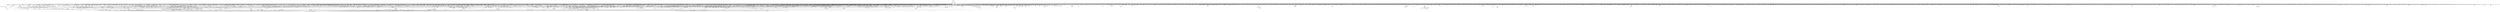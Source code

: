digraph kerncollapsed {
    "cpumask_and.isra.0_1" [color="black"];
    "wb_stat_error" [color="black"];
    "folio_nr_pages_1" [color="black"];
    "defer_console_output" [color="black"];
    "__isolate_free_page" [color="black"];
    "mas_update_gap" [color="black"];
    "ptep_set_access_flags" [color="black"];
    "_find_first_zero_bit" [color="black"];
    "req_set_fail" [color="black"];
    "cpumask_next_and" [color="black"];
    "d_hash" [color="black"];
    "hlist_del_init_2" [color="black"];
    "check_preempt_curr_dl" [color="black"];
    "io_fill_cqe_aux" [color="black"];
    "__raw_spin_lock_irq_43" [color="black"];
    "futex_q_unlock" [color="black"];
    "_double_lock_balance" [color="black"];
    "should_failslab" [color="black"];
    "__xchg_case_mb_32.constprop.0" [color="black"];
    "hrtimer_sleeper_start_expires" [color="black"];
    "Indirect call11" [color="black"];
    "list_lru_add" [color="black"];
    "timer_delete_sync" [color="black"];
    "__raw_spin_lock_30" [color="black"];
    "__tlb_reset_range" [color="black"];
    "__radix_tree_lookup" [color="black"];
    "_atomic_dec_and_lock_irqsave" [color="black"];
    "__finalize_skb_around" [color="black"];
    "io_run_local_work_continue" [color="black"];
    "__cmpxchg_case_acq_32.constprop.0_18" [color="black"];
    "tag_clear" [color="black"];
    "__raw_read_unlock.constprop.0" [color="black"];
    "pcpu_block_update_hint_alloc" [color="black"];
    "pcpu_block_refresh_hint" [color="black"];
    "__raw_spin_lock_irqsave_1" [color="black"];
    "pcpu_chunk_refresh_hint" [color="black"];
    "find_next_bit_7" [color="black"];
    "__fprop_add_percpu_max" [color="black"];
    "xas_not_node" [color="black"];
    "Indirect call172" [color="black"];
    "timer_delete" [color="black"];
    "peernet2id" [color="black"];
    "__dl_add" [color="black"];
    "this_cpu_has_cap" [color="black"];
    "_compound_head_4" [color="black"];
    "__raw_spin_unlock_irq.constprop.0_1" [color="black"];
    "add_wait_queue_exclusive" [color="black"];
    "do_raw_spin_lock_26" [color="black"];
    "__put_unused_fd" [color="black"];
    "__put_cpu_fpsimd_context" [color="black"];
    "count_vm_event_2" [color="black"];
    "zone_watermark_ok_safe" [color="black"];
    "__raw_spin_lock_12" [color="black"];
    "io_run_cancel" [color="black"];
    "Indirect call185" [color="black"];
    "pmd_install" [color="black"];
    "wb_io_lists_depopulated" [color="black"];
    "folio_lruvec_relock_irq.constprop.0" [color="black"];
    "do_raw_spin_lock_9" [color="black"];
    "__bitmap_weight" [color="black"];
    "strscpy_pad" [color="black"];
    "do_raw_spin_lock_45" [color="black"];
    "find_next_bit.constprop.0_7" [color="black"];
    "first_online_pgdat" [color="black"];
    "do_raw_spin_lock_67" [color="black"];
    "__kern_my_cpu_offset_91" [color="black"];
    "Indirect call130" [color="black"];
    "__cmpxchg_case_rel_32" [color="black"];
    "__flow_hash_from_keys" [color="black"];
    "dev_nit_active" [color="black"];
    "__page_dup_rmap.constprop.0" [color="black"];
    "_atomic_dec_and_lock" [color="black"];
    "__kern_my_cpu_offset_16" [color="black"];
    "arch_local_irq_save_2" [color="black"];
    "osq_unlock" [color="black"];
    "fsnotify" [color="black"];
    "__page_cache_release" [color="black"];
    "folio_mapped_1" [color="black"];
    "task_call_func" [color="black"];
    "device_links_read_lock" [color="black"];
    "__raw_spin_lock_20" [color="black"];
    "__do_set_cpus_allowed" [color="black"];
    "__kern_my_cpu_offset_83" [color="black"];
    "free_vmap_area_rb_augment_cb_propagate" [color="black"];
    "__mnt_want_write" [color="black"];
    "fsnotify_put_sb_connectors" [color="black"];
    "can_set_direct_map" [color="black"];
    "try_to_take_rt_mutex" [color="black"];
    "io_wq_get_acct" [color="black"];
    "__printk_safe_enter" [color="black"];
    "xas_set_order.part.0" [color="black"];
    "spin_lock_irqsave_ssp_contention" [color="black"];
    "xas_clear_mark" [color="black"];
    "pm_runtime_deactivate_timer" [color="black"];
    "device_pm_check_callbacks" [color="black"];
    "cpuhp_invoke_callback" [color="black"];
    "d_flags_for_inode" [color="black"];
    "Indirect call108" [color="black"];
    "__flush_tlb_kernel_pgtable" [color="black"];
    "__kern_my_cpu_offset_50" [color="black"];
    "dput_to_list" [color="black"];
    "Indirect call115" [color="black"];
    "rcu_gpnum_ovf" [color="black"];
    "mas_set_parent.constprop.0" [color="black"];
    "__percpu_add_case_32_21" [color="black"];
    "ksize" [color="black"];
    "Indirect call55" [color="black"];
    "find_next_bit.constprop.0_21" [color="black"];
    "kmalloc_size_roundup" [color="black"];
    "sched_cgroup_fork" [color="black"];
    "do_raw_spin_lock_37" [color="black"];
    "desc_read" [color="black"];
    "__raw_spin_lock_23" [color="black"];
    "find_next_bit.constprop.0_11" [color="black"];
    "__raw_spin_unlock_irq_29" [color="black"];
    "Indirect call45" [color="black"];
    "arch_local_irq_save_4" [color="black"];
    "percpu_counter_dec" [color="black"];
    "raw_spin_rq_trylock" [color="black"];
    "__attach_to_pi_owner" [color="black"];
    "Indirect call193" [color="black"];
    "ma_slots" [color="black"];
    "__hlist_del" [color="black"];
    "__raw_spin_unlock_irq_6" [color="black"];
    "blake2s.constprop.0" [color="black"];
    "security_inode_init_security_anon" [color="black"];
    "generic_exec_single" [color="black"];
    "Indirect call5" [color="black"];
    "io_prep_async_link" [color="black"];
    "__percpu_down_write_trylock" [color="black"];
    "search_cmp_ftr_reg" [color="black"];
    "clear_ti_thread_flag_8" [color="black"];
    "__kern_my_cpu_offset_22" [color="black"];
    "cpudl_find" [color="black"];
    "Indirect call110" [color="black"];
    "__raw_read_lock_irqsave.constprop.0_1" [color="black"];
    "list_del_init_2" [color="black"];
    "mod_zone_page_state" [color="black"];
    "Indirect call202" [color="black"];
    "update_load_avg" [color="black"];
    "test_and_set_bit_lock.constprop.0" [color="black"];
    "copy_user_highpage" [color="black"];
    "tick_get_broadcast_mask" [color="black"];
    "set_cpu_online" [color="black"];
    "Indirect call111" [color="black"];
    "__kern_my_cpu_offset_53" [color="black"];
    "sve_get_vl" [color="black"];
    "__raw_write_lock.constprop.0_1" [color="black"];
    "folio_evictable_1" [color="black"];
    "inode_add_lru" [color="black"];
    "compact_lock_irqsave" [color="black"];
    "Indirect call154" [color="black"];
    "double_rq_lock" [color="black"];
    "__io_put_kbuf" [color="black"];
    "mas_pop_node" [color="black"];
    "__cmpxchg_case_mb_32_8" [color="black"];
    "prb_reserve_in_last" [color="black"];
    "__cmpxchg_case_mb_64_6" [color="black"];
    "data_check_size" [color="black"];
    "atomic_notifier_call_chain" [color="black"];
    "free_pcppages_bulk" [color="black"];
    "__raw_spin_unlock_irq_38" [color="black"];
    "kthread_should_stop" [color="black"];
    "add_device_randomness" [color="black"];
    "audit_rate_check.part.0" [color="black"];
    "do_raw_spin_lock_99" [color="black"];
    "__raw_spin_lock_irq.constprop.0_2" [color="black"];
    "__find_vmap_area.constprop.0" [color="black"];
    "__anon_vma_interval_tree_subtree_search" [color="black"];
    "__prepare_to_swait" [color="black"];
    "__set_fixmap" [color="black"];
    "smp_call_function" [color="black"];
    "__kern_my_cpu_offset_21" [color="black"];
    "_find_first_and_bit" [color="black"];
    "_raw_spin_rq_lock_irqsave" [color="black"];
    "security_secid_to_secctx" [color="black"];
    "__mnt_is_readonly" [color="black"];
    "irqd_set.isra.0_1" [color="black"];
    "__rb_insert_augmented" [color="black"];
    "__raw_spin_unlock_irq_19" [color="black"];
    "__anon_vma_interval_tree_augment_rotate" [color="black"];
    "__pi_strlen" [color="black"];
    "list_del_init_8" [color="black"];
    "oom_unkillable_task.isra.0" [color="black"];
    "tick_get_device" [color="black"];
    "sve_save_state" [color="black"];
    "zone_page_state_snapshot" [color="black"];
    "__raw_read_lock.constprop.0_1" [color="black"];
    "radix_tree_load_root" [color="black"];
    "lock_hrtimer_base" [color="black"];
    "strscpy" [color="black"];
    "pcpu_next_md_free_region" [color="black"];
    "Indirect call169" [color="black"];
    "min_deadline_cb_propagate" [color="black"];
    "do_raw_spin_lock_47" [color="black"];
    "__reuseport_detach_closed_sock" [color="black"];
    "chacha_permute" [color="black"];
    "inc_rlimit_ucounts" [color="black"];
    "__raw_spin_unlock_irq_5" [color="black"];
    "find_worker_executing_work" [color="black"];
    "lru_note_cost" [color="black"];
    "pm_runtime_put_noidle_2" [color="black"];
    "gup_folio_next" [color="black"];
    "Indirect call38" [color="black"];
    "is_software_node" [color="black"];
    "__percpu_add_case_64_3" [color="black"];
    "io_poll_find.constprop.0" [color="black"];
    "io_schedule_prepare" [color="black"];
    "__cmpxchg_case_acq_32.constprop.0_21" [color="black"];
    "find_next_bit_18" [color="black"];
    "kill_super_notify" [color="black"];
    "folio_not_mapped" [color="black"];
    "audit_gid_comparator" [color="black"];
    "io_cancel_ctx_cb" [color="black"];
    "skb_cloned" [color="black"];
    "skb_has_frag_list" [color="black"];
    "Indirect call198" [color="black"];
    "__raw_spin_unlock_irqrestore_11" [color="black"];
    "get_cpu_fpsimd_context" [color="black"];
    "reweight_task" [color="black"];
    "__raw_spin_lock_irqsave_52" [color="black"];
    "fasync_insert_entry" [color="black"];
    "do_raw_spin_lock.constprop.0_6" [color="black"];
    "has_managed_dma" [color="black"];
    "mnt_dec_writers" [color="black"];
    "mtree_load" [color="black"];
    "sync_icache_aliases" [color="black"];
    "____core____" [color="kernel"];
    "__cmpxchg_case_acq_32.constprop.0_5" [color="black"];
    "blake2s_update" [color="black"];
    "do_raw_spin_lock_58" [color="black"];
    "arch_local_irq_save_8" [color="black"];
    "__lshrti3" [color="black"];
    "__balance_callbacks" [color="black"];
    "strnlen" [color="black"];
    "__raw_spin_lock_irq_19" [color="black"];
    "_compound_head_1" [color="black"];
    "folio_mapped_3" [color="black"];
    "__raw_spin_lock_32" [color="black"];
    "Indirect call173" [color="black"];
    "set_ptes.constprop.0.isra.0" [color="black"];
    "propagate_mount_unlock" [color="black"];
    "__raw_spin_lock_irqsave_25" [color="black"];
    "inactive_is_low.constprop.0" [color="black"];
    "convert_prio" [color="black"];
    "extract_entropy.constprop.0" [color="black"];
    "mas_put_in_tree" [color="black"];
    "task_get_vl" [color="black"];
    "Indirect call90" [color="black"];
    "percpu_ref_get_many.constprop.0" [color="black"];
    "kmsg_dump" [color="black"];
    "find_lock_later_rq" [color="black"];
    "add_wait_queue" [color="black"];
    "Indirect call56" [color="black"];
    "__cmpxchg_case_acq_64_1" [color="black"];
    "to_desc" [color="black"];
    "Indirect call174" [color="black"];
    "try_release_thread_stack_to_cache" [color="black"];
    "mas_find_setup.constprop.0" [color="black"];
    "__kern_my_cpu_offset_133" [color="black"];
    "get_ldops" [color="black"];
    "qdisc_maybe_clear_missed" [color="black"];
    "mas_wr_new_end" [color="black"];
    "rcu_is_cpu_rrupt_from_idle" [color="black"];
    "memchr" [color="black"];
    "prb_first_valid_seq" [color="black"];
    "__cmpxchg_case_acq_32.constprop.0_9" [color="black"];
    "access_ok_16" [color="black"];
    "do_raw_spin_lock_66" [color="black"];
    "Indirect call182" [color="black"];
    "raw_spin_rq_lock_nested" [color="black"];
    "do_raw_spin_lock_118" [color="black"];
    "hlist_del_init_4" [color="black"];
    "desc_read_finalized_seq" [color="black"];
    "__count_vm_events_2" [color="black"];
    "put_dec" [color="black"];
    "__lookup_mnt" [color="black"];
    "Indirect call15" [color="black"];
    "mast_split_data" [color="black"];
    "page_ref_add" [color="black"];
    "Indirect call146" [color="black"];
    "next_mnt" [color="black"];
    "auditsc_get_stamp" [color="black"];
    "Indirect call7" [color="black"];
    "attach_task" [color="black"];
    "update_blocked_averages" [color="black"];
    "Indirect call95" [color="black"];
    "mab_set_b_end" [color="black"];
    "__raw_spin_unlock_irqrestore_17" [color="black"];
    "pick_next_pushable_dl_task" [color="black"];
    "Indirect call195" [color="black"];
    "smp_call_function_many_cond" [color="black"];
    "arch_local_irq_save" [color="black"];
    "__percpu_add_case_32" [color="black"];
    "find_next_bit_11" [color="black"];
    "memmove" [color="black"];
    "__raw_spin_unlock_irqrestore_38" [color="black"];
    "rwsem_set_reader_owned" [color="black"];
    "folio_pfn" [color="black"];
    "do_softirq" [color="black"];
    "arch_teardown_dma_ops" [color="black"];
    "__raw_spin_lock_bh.constprop.0_5" [color="black"];
    "do_raw_spin_lock" [color="black"];
    "do_raw_spin_lock_57" [color="black"];
    "find_first_bit_4" [color="black"];
    "__rb_erase_color" [color="black"];
    "inode_to_bdi" [color="black"];
    "anon_vma_interval_tree_remove" [color="black"];
    "pfn_valid_1" [color="black"];
    "__kern_my_cpu_offset_74" [color="black"];
    "do_kernel_restart" [color="black"];
    "__raw_spin_lock_irqsave_41" [color="black"];
    "__mod_zone_page_state" [color="black"];
    "__raw_spin_lock_irq_21" [color="black"];
    "__raw_spin_lock_4" [color="black"];
    "__raw_spin_lock_irq_1" [color="black"];
    "__do_once_start" [color="black"];
    "release_thread" [color="black"];
    "check_vma_flags" [color="black"];
    "net_eq_idr" [color="black"];
    "radix_tree_tag_get" [color="black"];
    "skb_queue_tail" [color="black"];
    "tty_port_kopened" [color="black"];
    "Indirect call208" [color="black"];
    "io_put_kbuf" [color="black"];
    "__kern_my_cpu_offset_35" [color="black"];
    "folio_nr_pages" [color="black"];
    "__cmpxchg_case_acq_32.constprop.0_7" [color="black"];
    "fdget_4" [color="black"];
    "init_timer_key" [color="black"];
    "__raw_spin_lock_62" [color="black"];
    "rcu_gp_is_expedited" [color="black"];
    "do_raw_spin_lock.constprop.0_13" [color="black"];
    "find_suitable_fallback" [color="black"];
    "move_freelist_tail" [color="black"];
    "current_wq_worker" [color="black"];
    "Indirect call144" [color="black"];
    "__ksize" [color="black"];
    "__futex_queue" [color="black"];
    "memset" [color="black"];
    "pmd_clear_huge" [color="black"];
    "flush_dcache_page" [color="black"];
    "__raw_spin_lock.constprop.0" [color="black"];
    "Indirect call71" [color="black"];
    "__mod_node_page_state" [color="black"];
    "__raw_spin_unlock_irq_11" [color="black"];
    "Indirect call43" [color="black"];
    "prep_new_page" [color="black"];
    "find_vmap_area" [color="black"];
    "memblock_search" [color="black"];
    "page_ref_dec_and_test" [color="black"];
    "u64_stats_add_1" [color="black"];
    "__futex_unqueue" [color="black"];
    "arch_tlbbatch_should_defer.constprop.0" [color="black"];
    "is_subdir" [color="black"];
    "__wake_up_bit" [color="black"];
    "d_set_d_op" [color="black"];
    "__raw_spin_lock_irqsave_34" [color="black"];
    "Indirect call24" [color="black"];
    "__bpf_free_used_maps" [color="black"];
    "__clear_open_fd" [color="black"];
    "mapping_allow_writable" [color="black"];
    "Indirect call4" [color="black"];
    "do_raw_spin_lock_41" [color="black"];
    "ttwu_do_activate.constprop.0" [color="black"];
    "__cmpxchg_case_mb_32_2" [color="black"];
    "page_vma_mapped_walk_done_1" [color="black"];
    "__wait_for_common" [color="black"];
    "dev_to_swnode" [color="black"];
    "do_raw_spin_lock_18" [color="black"];
    "hrtimer_forward" [color="black"];
    "__raw_spin_lock_irq.constprop.0_1" [color="black"];
    "__raw_spin_unlock_irq_12" [color="black"];
    "__mutex_remove_waiter" [color="black"];
    "dev_xmit_recursion_dec" [color="black"];
    "__raw_spin_lock_irqsave_39" [color="black"];
    "_find_first_bit" [color="black"];
    "Indirect call149" [color="black"];
    "xas_start" [color="black"];
    "set_next_entity" [color="black"];
    "Indirect call179" [color="black"];
    "mab_shift_right" [color="black"];
    "Indirect call44" [color="black"];
    "mas_parent_type" [color="black"];
    "set_secondary_fwnode" [color="black"];
    "lockref_get" [color="black"];
    "__raw_spin_trylock_1" [color="black"];
    "do_raw_spin_lock_15" [color="black"];
    "wp_page_reuse" [color="black"];
    "test_tsk_need_resched" [color="black"];
    "redirty_tail_locked" [color="black"];
    "__ptrace_link" [color="black"];
    "__raw_spin_unlock_irqrestore" [color="black"];
    "__raw_spin_lock_irq_31" [color="black"];
    "hrtimer_force_reprogram.constprop.0" [color="black"];
    "find_next_zero_bit" [color="black"];
    "get_cred" [color="black"];
    "Indirect call86" [color="black"];
    "__fget_light" [color="black"];
    "arch_local_irq_enable_2" [color="black"];
    "read_sanitised_ftr_reg" [color="black"];
    "rt_mutex_futex_trylock" [color="black"];
    "req_set_fail_3" [color="black"];
    "workingset_activation" [color="black"];
    "find_first_bit_6" [color="black"];
    "xas_init_marks" [color="black"];
    "folio_try_get_rcu" [color="black"];
    "dcache_clean_pou" [color="black"];
    "__skb_checksum" [color="black"];
    "mas_wr_walk" [color="black"];
    "update_dl_rq_load_avg" [color="black"];
    "xa_mk_value" [color="black"];
    "__sk_mem_reclaim" [color="black"];
    "pcpu_chunk_populated" [color="black"];
    "unlock_task_sighand.isra.0_1" [color="black"];
    "__percpu_add_case_32_8" [color="black"];
    "__raw_spin_lock_3" [color="black"];
    "Indirect call76" [color="black"];
    "free_vmap_area_rb_augment_cb_rotate" [color="black"];
    "page_ref_add_1" [color="black"];
    "arm_smccc_1_1_get_conduit" [color="black"];
    "crng_fast_key_erasure" [color="black"];
    "find_next_bit_15" [color="black"];
    "dl_bw_of" [color="black"];
    "set_kpti_asid_bits" [color="black"];
    "call_function_single_prep_ipi" [color="black"];
    "vma_is_secretmem" [color="black"];
    "ktime_get_real_seconds" [color="black"];
    "hrtimer_start_range_ns" [color="black"];
    "mas_next" [color="black"];
    "do_raw_spin_lock_72" [color="black"];
    "____do_softirq" [color="black"];
    "get_ucounts_or_wrap" [color="black"];
    "get_arm64_ftr_reg_nowarn" [color="black"];
    "__disable_irq_nosync" [color="black"];
    "rcu_accelerate_cbs" [color="black"];
    "fatal_signal_pending_4" [color="black"];
    "_compound_head_3" [color="black"];
    "mas_ascend" [color="black"];
    "copy_fd_bitmaps" [color="black"];
    "Indirect call26" [color="black"];
    "__kern_my_cpu_offset_26" [color="black"];
    "cpumask_first_and" [color="black"];
    "lock_parent" [color="black"];
    "wakeup_kswapd" [color="black"];
    "unlock_page" [color="black"];
    "__raw_spin_unlock_irqrestore_37" [color="black"];
    "group_open_release" [color="black"];
    "mas_set_alloc_req" [color="black"];
    "prepare_to_wait_event" [color="black"];
    "__raw_spin_lock_irqsave_23" [color="black"];
    "__delay" [color="black"];
    "cpudl_set" [color="black"];
    "__cmpxchg_case_mb_64_4" [color="black"];
    "vma_interval_tree_iter_next" [color="black"];
    "folio_evictable" [color="black"];
    "rb_erase" [color="black"];
    "__arm64_sys_fsync" [color="black"];
    "Indirect call59" [color="black"];
    "__io_put_kbuf_list" [color="black"];
    "signalfd_cleanup" [color="black"];
    "Indirect call70" [color="black"];
    "__cmpxchg_case_8" [color="black"];
    "anon_vma_interval_tree_iter_first" [color="black"];
    "test_and_set_ti_thread_flag_1" [color="black"];
    "proto_memory_pcpu_drain" [color="black"];
    "efi_reboot" [color="black"];
    "do_raw_spin_lock_36" [color="black"];
    "prb_next_seq" [color="black"];
    "Indirect call66" [color="black"];
    "Indirect call168" [color="black"];
    "mas_find_child" [color="black"];
    "__raw_spin_lock_54" [color="black"];
    "mapping_shrinkable_1" [color="black"];
    "radix_tree_next_chunk" [color="black"];
    "mutex_can_spin_on_owner" [color="black"];
    "sane_fdtable_size" [color="black"];
    "need_active_balance" [color="black"];
    "__kern_my_cpu_offset_19" [color="black"];
    "__kern_my_cpu_offset_60" [color="black"];
    "d_lru_del" [color="black"];
    "__xchg_case_mb_64.constprop.0_3" [color="black"];
    "pmd_set_huge" [color="black"];
    "__raw_spin_lock_43" [color="black"];
    "exit_oom_victim" [color="black"];
    "vm_stat_account" [color="black"];
    "security_file_set_fowner" [color="black"];
    "__peernet2id" [color="black"];
    "__raw_spin_trylock" [color="black"];
    "find_next_bit.constprop.0_6" [color="black"];
    "folio_account_cleaned" [color="black"];
    "signal_set_stop_flags" [color="black"];
    "fsnotify_detach_connector_from_object" [color="black"];
    "mas_next_sibling" [color="black"];
    "__update_gt_cputime" [color="black"];
    "io_acct_run_queue" [color="black"];
    "virt_to_folio" [color="black"];
    "fsnotify_first_mark" [color="black"];
    "rcu_segcblist_init" [color="black"];
    "__raw_spin_lock_22" [color="black"];
    "signal_pending_state_2" [color="black"];
    "do_raw_spin_lock_2" [color="black"];
    "prepend_char" [color="black"];
    "Indirect call92" [color="black"];
    "sock_flag.constprop.0" [color="black"];
    "set_pfnblock_flags_mask" [color="black"];
    "do_csum" [color="black"];
    "__raw_spin_unlock_irqrestore_6" [color="black"];
    "wb_update_bandwidth" [color="black"];
    "print_tainted" [color="black"];
    "ldsem_down_read_trylock" [color="black"];
    "mas_push_data" [color="black"];
    "folio_order" [color="black"];
    "rcu_segcblist_move_seglen" [color="black"];
    "__percpu_add_case_64_1" [color="black"];
    "double_unlock_balance" [color="black"];
    "tty_audit_fork" [color="black"];
    "rcu_segcblist_enqueue" [color="black"];
    "d_find_alias" [color="black"];
    "list_del_init_3" [color="black"];
    "fragmentation_index" [color="black"];
    "timerqueue_del" [color="black"];
    "mas_leaf_set_meta" [color="black"];
    "Indirect call155" [color="black"];
    "files_lookup_fd_raw" [color="black"];
    "task_pid_vnr_1" [color="black"];
    "idr_find" [color="black"];
    "entity_eligible" [color="black"];
    "Indirect call35" [color="black"];
    "pi_state_update_owner" [color="black"];
    "errseq_sample" [color="black"];
    "plist_add" [color="black"];
    "file_ns_capable" [color="black"];
    "find_later_rq" [color="black"];
    "sock_rfree" [color="black"];
    "pvm_find_va_enclose_addr" [color="black"];
    "timer_delete_hook" [color="black"];
    "__raw_spin_lock_21" [color="black"];
    "__raw_write_unlock_irq_5" [color="black"];
    "find_first_bit_1" [color="black"];
    "get_work_pwq" [color="black"];
    "__sk_mem_reduce_allocated" [color="black"];
    "arch_irq_work_raise" [color="black"];
    "prb_reserve" [color="black"];
    "__skb_flow_get_ports" [color="black"];
    "vma_interval_tree_insert" [color="black"];
    "console_trylock" [color="black"];
    "xas_find" [color="black"];
    "__cmpxchg_case_acq_32.constprop.0_1" [color="black"];
    "_prb_read_valid" [color="black"];
    "disable_irq_nosync" [color="black"];
    "Indirect call153" [color="black"];
    "system_supports_mte_1" [color="black"];
    "__task_pid_nr_ns" [color="black"];
    "__raw_spin_lock_16" [color="black"];
    "Indirect call93" [color="black"];
    "__d_drop" [color="black"];
    "pcpu_find_block_fit" [color="black"];
    "rcu_segcblist_ready_cbs" [color="black"];
    "rcu_cblist_dequeue" [color="black"];
    "get_arm64_ftr_reg" [color="black"];
    "io_cancel_task_cb" [color="black"];
    "Indirect call170" [color="black"];
    "Indirect call134" [color="black"];
    "Indirect call0" [color="black"];
    "Indirect call151" [color="black"];
    "internal_add_timer" [color="black"];
    "cpu_util_cfs_boost" [color="black"];
    "load_unaligned_zeropad_1" [color="black"];
    "mas_store_b_node" [color="black"];
    "__raw_spin_lock_34" [color="black"];
    "__raw_spin_lock_irqsave_21" [color="black"];
    "get_state_synchronize_rcu" [color="black"];
    "security_audit_rule_free" [color="black"];
    "find_busiest_group" [color="black"];
    "security_task_getsecid_obj" [color="black"];
    "mas_prev_range" [color="black"];
    "set_work_data" [color="black"];
    "Indirect call114" [color="black"];
    "skb_may_tx_timestamp.part.0" [color="black"];
    "mas_wr_walk_descend" [color="black"];
    "user_disable_single_step" [color="black"];
    "strreplace" [color="black"];
    "arch_local_irq_disable_2" [color="black"];
    "Indirect call53" [color="black"];
    "xas_result" [color="black"];
    "__bitmap_subset" [color="black"];
    "__cmpxchg_case_acq_32_3" [color="black"];
    "cpumask_weight.constprop.0_5" [color="black"];
    "do_raw_spin_lock_27" [color="black"];
    "__skb_set_length_1" [color="black"];
    "mnt_set_mountpoint" [color="black"];
    "__raw_spin_unlock_irq_17" [color="black"];
    "do_raw_spin_lock_24" [color="black"];
    "do_raw_spin_lock_56" [color="black"];
    "__clear_close_on_exec.isra.0" [color="black"];
    "xa_err" [color="black"];
    "Indirect call128" [color="black"];
    "__percpu_add_return_case_32_1" [color="black"];
    "mas_safe_min" [color="black"];
    "get_group_info.isra.0" [color="black"];
    "__update_min_deadline" [color="black"];
    "__skb_fill_page_desc" [color="black"];
    "__kern_my_cpu_offset_78" [color="black"];
    "skb_pfmemalloc" [color="black"];
    "rcu_seq_end" [color="black"];
    "cpumask_any_and_distribute" [color="black"];
    "expand" [color="black"];
    "cpu_do_switch_mm" [color="black"];
    "prb_commit" [color="black"];
    "Indirect call34" [color="black"];
    "__raw_spin_lock_14" [color="black"];
    "list_del_4" [color="black"];
    "exit_rcu" [color="black"];
    "anon_vma_interval_tree_pre_update_vma" [color="black"];
    "io_req_defer_failed" [color="black"];
    "__cmpxchg_case_acq_32.constprop.0_8" [color="black"];
    "aio_nr_sub" [color="black"];
    "__cmpxchg_case_rel_64" [color="black"];
    "task_curr" [color="black"];
    "__cmpxchg_case_64" [color="black"];
    "bstats_update" [color="black"];
    "task_fits_cpu" [color="black"];
    "mmget" [color="black"];
    "irq_work_single" [color="black"];
    "__raw_write_lock_irq_1" [color="black"];
    "Indirect call200" [color="black"];
    "update_rq_clock" [color="black"];
    "should_fail_alloc_page" [color="black"];
    "Indirect call166" [color="black"];
    "prepare_alloc_pages.constprop.0" [color="black"];
    "__dput_to_list" [color="black"];
    "rb_insert_color_cached" [color="black"];
    "io_match_task_safe" [color="black"];
    "sve_state_size" [color="black"];
    "__fsnotify_recalc_mask" [color="black"];
    "anon_vma_interval_tree_iter_next" [color="black"];
    "__update_load_avg_cfs_rq" [color="black"];
    "cpumask_and" [color="black"];
    "task_set_jobctl_pending" [color="black"];
    "__set_task_special" [color="black"];
    "pagetable_pte_dtor" [color="black"];
    "Indirect call67" [color="black"];
    "__srcu_read_unlock" [color="black"];
    "security_release_secctx" [color="black"];
    "__raw_spin_lock_irq_12" [color="black"];
    "unmask_irq" [color="black"];
    "mab_mas_cp" [color="black"];
    "Indirect call25" [color="black"];
    "move_freepages_block" [color="black"];
    "list_move_tail" [color="black"];
    "pcpu_page_idx" [color="black"];
    "rpm_check_suspend_allowed" [color="black"];
    "pagefault_enable_1" [color="black"];
    "fill_contig_page_info" [color="black"];
    "find_next_bit_13" [color="black"];
    "strncmp" [color="black"];
    "mm_counter" [color="black"];
    "Indirect call201" [color="black"];
    "init_entity_runnable_average" [color="black"];
    "set_tlb_ubc_flush_pending" [color="black"];
    "__fsnotify_update_child_dentry_flags" [color="black"];
    "io_wq_work_match_all" [color="black"];
    "__init_waitqueue_head" [color="black"];
    "mod_timer" [color="black"];
    "Indirect call152" [color="black"];
    "__wb_update_bandwidth.constprop.0" [color="black"];
    "__kern_my_cpu_offset_67" [color="black"];
    "io_wq_worker_running" [color="black"];
    "get_data" [color="black"];
    "rcu_exp_jiffies_till_stall_check" [color="black"];
    "mntget" [color="black"];
    "mas_prev_setup.constprop.0" [color="black"];
    "find_next_bit.constprop.0_1" [color="black"];
    "Indirect call98" [color="black"];
    "__percpu_add_case_32_1" [color="black"];
    "tcp_get_info_chrono_stats" [color="black"];
    "__raw_spin_lock_irqsave.constprop.0_8" [color="black"];
    "Indirect call158" [color="black"];
    "__raw_spin_lock_42" [color="black"];
    "drain_pages" [color="black"];
    "Indirect call188" [color="black"];
    "__remove_inode_hash" [color="black"];
    "Indirect call206" [color="black"];
    "d_instantiate" [color="black"];
    "rcu_jiffies_till_stall_check" [color="black"];
    "Indirect call109" [color="black"];
    "__cmpxchg_case_mb_32_4" [color="black"];
    "memcg_charge_kernel_stack.part.0" [color="black"];
    "get_next_ino" [color="black"];
    "arch_local_irq_save_3" [color="black"];
    "device_match_devt" [color="black"];
    "__mnt_want_write_file" [color="black"];
    "lru_deactivate_fn" [color="black"];
    "irq_get_irq_data" [color="black"];
    "membarrier_update_current_mm" [color="black"];
    "count_vm_event_1" [color="black"];
    "__skb_header_pointer" [color="black"];
    "Indirect call147" [color="black"];
    "do_raw_spin_lock_35" [color="black"];
    "__cmpxchg_case_acq_32.constprop.0_15" [color="black"];
    "audit_mark_compare" [color="black"];
    "kernfs_should_drain_open_files" [color="black"];
    "wake_up_bit" [color="black"];
    "dl_task_is_earliest_deadline" [color="black"];
    "__raw_spin_lock_28" [color="black"];
    "kill_device" [color="black"];
    "post_init_entity_util_avg" [color="black"];
    "Indirect call31" [color="black"];
    "access_ok_2" [color="black"];
    "Indirect call118" [color="black"];
    "put_ldops.constprop.0" [color="black"];
    "__mod_timer" [color="black"];
    "arch_stack_walk" [color="black"];
    "find_next_zero_bit_2" [color="black"];
    "replace_mark_chunk" [color="black"];
    "__zone_watermark_ok" [color="black"];
    "page_ref_inc_4" [color="black"];
    "slab_want_init_on_alloc" [color="black"];
    "check_stable_address_space" [color="black"];
    "rb_prev" [color="black"];
    "do_raw_spin_lock_31" [color="black"];
    "mte_copy_page_tags" [color="black"];
    "tag_set" [color="black"];
    "post_alloc_hook" [color="black"];
    "Indirect call210" [color="black"];
    "__var_waitqueue" [color="black"];
    "vma_last_pgoff" [color="black"];
    "set_area_direct_map" [color="black"];
    "put_prev_task" [color="black"];
    "dl_set_overload.part.0" [color="black"];
    "__raw_spin_lock" [color="black"];
    "slab_want_init_on_free" [color="black"];
    "Indirect call51" [color="black"];
    "_mix_pool_bytes" [color="black"];
    "futex_cmpxchg_value_locked" [color="black"];
    "mod_zone_state" [color="black"];
    "ma_data_end" [color="black"];
    "sibling_imbalance.isra.0" [color="black"];
    "io_cancel_req_match" [color="black"];
    "get_new_cred" [color="black"];
    "find_next_bit_10" [color="black"];
    "find_next_bit.constprop.0_5" [color="black"];
    "list_move_1" [color="black"];
    "__kern_my_cpu_offset_55" [color="black"];
    "copy_page" [color="black"];
    "xas_next_offset" [color="black"];
    "do_raw_spin_lock_86" [color="black"];
    "clear_ti_thread_flag_4" [color="black"];
    "mas_allocated.isra.0" [color="black"];
    "__wb_writeout_add" [color="black"];
    "__raw_spin_unlock_irqrestore_18" [color="black"];
    "hrtimer_start_expires" [color="black"];
    "hlist_bl_lock" [color="black"];
    "__cmpxchg_case_acq_32.constprop.0_14" [color="black"];
    "compound_order_1" [color="black"];
    "mte_thread_switch" [color="black"];
    "task_sigpending_2" [color="black"];
    "clear_inode" [color="black"];
    "audit_string_contains_control" [color="black"];
    "mas_max_gap" [color="black"];
    "mte_parent_slot" [color="black"];
    "pfn_is_map_memory" [color="black"];
    "num_other_online_cpus" [color="black"];
    "__raw_spin_trylock_3" [color="black"];
    "lookup_mountpoint" [color="black"];
    "Indirect call91" [color="black"];
    "mutex_trylock" [color="black"];
    "is_rlimit_overlimit" [color="black"];
    "tty_termios_baud_rate" [color="black"];
    "Indirect call106" [color="black"];
    "srcu_funnel_exp_start" [color="black"];
    "mas_new_ma_node" [color="black"];
    "fpsimd_save_state" [color="black"];
    "__raw_spin_lock_26" [color="black"];
    "__dl_update" [color="black"];
    "__accumulate_pelt_segments" [color="black"];
    "d_find_any_alias" [color="black"];
    "Indirect call46" [color="black"];
    "rwsem_set_nonspinnable" [color="black"];
    "Indirect call28" [color="black"];
    "__cmpxchg_case_mb_32.constprop.0" [color="black"];
    "do_raw_spin_lock_10" [color="black"];
    "rcu_segcblist_first_pend_cb" [color="black"];
    "__mutex_trylock" [color="black"];
    "vm_commit_limit" [color="black"];
    "rt_mutex_proxy_unlock" [color="black"];
    "do_raw_spin_lock_8" [color="black"];
    "process_shares_mm" [color="black"];
    "__raw_spin_lock_irq_7" [color="black"];
    "__audit_uring_entry" [color="black"];
    "__kern_my_cpu_offset_37" [color="black"];
    "Indirect call105" [color="black"];
    "rcu_segcblist_advance" [color="black"];
    "lockref_put_or_lock" [color="black"];
    "panic_smp_self_stop" [color="black"];
    "io_poll_add_hash" [color="black"];
    "page_vma_mapped_walk_done" [color="black"];
    "page_ref_inc_1" [color="black"];
    "__raw_spin_lock_irq_6" [color="black"];
    "do_raw_spin_lock.constprop.0_3" [color="black"];
    "__raw_spin_unlock_irq_35" [color="black"];
    "skb_frag_ref" [color="black"];
    "cpus_share_cache" [color="black"];
    "__irq_disable" [color="black"];
    "mas_store_prealloc.part.0" [color="black"];
    "deactivate_task" [color="black"];
    "inode_io_list_move_locked" [color="black"];
    "Indirect call180" [color="black"];
    "Indirect call196" [color="black"];
    "__bitmap_set" [color="black"];
    "capacity_of" [color="black"];
    "pid_task" [color="black"];
    "__irq_can_set_affinity" [color="black"];
    "can_migrate_task" [color="black"];
    "Indirect call135" [color="black"];
    "__cmpxchg_case_acq_32.constprop.0" [color="black"];
    "lazy_max_pages" [color="black"];
    "vma_address" [color="black"];
    "irq_enable" [color="black"];
    "igrab" [color="black"];
    "mtree_range_walk" [color="black"];
    "rseq_migrate" [color="black"];
    "desc_make_reusable" [color="black"];
    "copy_to_user_page" [color="black"];
    "pm_ops_is_empty" [color="black"];
    "pgdat_balanced" [color="black"];
    "pgattr_change_is_safe" [color="black"];
    "Indirect call165" [color="black"];
    "__io_prep_linked_timeout" [color="black"];
    "tty_termios_input_baud_rate" [color="black"];
    "test_ti_thread_flag_7" [color="black"];
    "__raw_spin_lock_irq_23" [color="black"];
    "__cmpwait_case_32" [color="black"];
    "pcpu_block_update" [color="black"];
    "mas_pause" [color="black"];
    "arm64_kernel_unmapped_at_el0_4" [color="black"];
    "Indirect call99" [color="black"];
    "page_move_anon_rmap" [color="black"];
    "copy_from_kernel_nofault_allowed" [color="black"];
    "_prb_commit" [color="black"];
    "_compound_head_7" [color="black"];
    "prepend_path" [color="black"];
    "sig_handler_ignored" [color="black"];
    "__udelay" [color="black"];
    "__raw_spin_unlock_irq_43" [color="black"];
    "ktime_get" [color="black"];
    "__raw_spin_lock_41" [color="black"];
    "prepend" [color="black"];
    "do_raw_spin_lock_63" [color="black"];
    "irq_chip_retrigger_hierarchy" [color="black"];
    "lock_mnt_tree" [color="black"];
    "number" [color="black"];
    "flush_tlb_mm" [color="black"];
    "__posix_timers_find" [color="black"];
    "__raw_spin_lock_irqsave.constprop.0_9" [color="black"];
    "detach_if_pending" [color="black"];
    "cpu_switch_to" [color="black"];
    "mas_wr_walk_index.isra.0" [color="black"];
    "__raw_spin_unlock_irqrestore_9" [color="black"];
    "account_pipe_buffers" [color="black"];
    "cpumask_copy_1" [color="black"];
    "zone_page_state_add" [color="black"];
    "skb_headers_offset_update" [color="black"];
    "hrtimer_try_to_cancel" [color="black"];
    "__raw_spin_lock_irq" [color="black"];
    "__irq_domain_deactivate_irq" [color="black"];
    "Indirect call21" [color="black"];
    "Indirect call12" [color="black"];
    "__cmpwait_case_32_1" [color="black"];
    "vm_unacct_memory_1" [color="black"];
    "pte_to_swp_entry" [color="black"];
    "do_raw_spin_lock_6" [color="black"];
    "skb_zcopy_clear" [color="black"];
    "__percpu_add_case_32_2" [color="black"];
    "Indirect call78" [color="black"];
    "Indirect call120" [color="black"];
    "mas_prev_slot" [color="black"];
    "Indirect call203" [color="black"];
    "__raw_spin_unlock_irqrestore_29" [color="black"];
    "node_dirty_ok" [color="black"];
    "clear_nonspinnable" [color="black"];
    "bit_waitqueue" [color="black"];
    "__kern_my_cpu_offset_89" [color="black"];
    "__raw_spin_lock_irqsave_15" [color="black"];
    "__pageblock_pfn_to_page" [color="black"];
    "do_raw_spin_lock_11" [color="black"];
    "cpumask_weight" [color="black"];
    "find_next_bit_8" [color="black"];
    "eventfd_signal_mask" [color="black"];
    "__raw_spin_trylock_5" [color="black"];
    "qdisc_qstats_cpu_qlen_inc" [color="black"];
    "need_mlock_drain" [color="black"];
    "__raw_spin_unlock_irqrestore_15" [color="black"];
    "__raw_spin_lock_64" [color="black"];
    "mnt_add_count" [color="black"];
    "__mnt_drop_write" [color="black"];
    "__raw_spin_lock_irqsave_3" [color="black"];
    "__raw_spin_unlock_irq_18" [color="black"];
    "sk_leave_memory_pressure" [color="black"];
    "fpsimd_save" [color="black"];
    "__kern_my_cpu_offset_29" [color="black"];
    "rcu_poll_gp_seq_end_unlocked" [color="black"];
    "Indirect call138" [color="black"];
    "find_next_and_bit.constprop.0" [color="black"];
    "new_context" [color="black"];
    "Indirect call20" [color="black"];
    "Indirect call205" [color="black"];
    "compaction_defer_reset" [color="black"];
    "Indirect call49" [color="black"];
    "rcu_segcblist_accelerate" [color="black"];
    "printk_parse_prefix" [color="black"];
    "tlb_gather_mmu" [color="black"];
    "__task_rq_lock" [color="black"];
    "pvm_determine_end_from_reverse" [color="black"];
    "__kern_my_cpu_offset_2" [color="black"];
    "clear_siginfo" [color="black"];
    "tk_xtime.constprop.0" [color="black"];
    "Indirect call1" [color="black"];
    "__raw_spin_lock.constprop.0_1" [color="black"];
    "list_del_1" [color="black"];
    "__raw_spin_unlock_irq_45" [color="black"];
    "pte_to_swp_entry_2" [color="black"];
    "__inode_add_lru" [color="black"];
    "__raw_spin_lock_irqsave_4" [color="black"];
    "find_next_zero_bit_1" [color="black"];
    "percpu_ref_get_many" [color="black"];
    "__percpu_add_case_32_15" [color="black"];
    "Indirect call36" [color="black"];
    "Indirect call22" [color="black"];
    "free_unref_page_commit" [color="black"];
    "srcu_gp_start" [color="black"];
    "__raw_write_lock_irq.constprop.0" [color="black"];
    "__folio_cancel_dirty" [color="black"];
    "vma_fs_can_writeback" [color="black"];
    "fpsimd_flush_task_state" [color="black"];
    "raw_spin_rq_unlock" [color="black"];
    "Indirect call17" [color="black"];
    "Indirect call42" [color="black"];
    "__ipi_send_mask" [color="black"];
    "try_grab_page" [color="black"];
    "reusable_anon_vma" [color="black"];
    "activate_task" [color="black"];
    "_task_util_est" [color="black"];
    "__count_vm_events" [color="black"];
    "qdisc_qstats_cpu_backlog_dec" [color="black"];
    "folio_size" [color="black"];
    "dec_rlimit_ucounts" [color="black"];
    "inode_cgwb_move_to_attached" [color="black"];
    "__init_rwsem" [color="black"];
    "collect_posix_cputimers" [color="black"];
    "d_shrink_add" [color="black"];
    "isolation_suitable.isra.0" [color="black"];
    "addr_to_vb_xa" [color="black"];
    "Indirect call123" [color="black"];
    "Indirect call126" [color="black"];
    "io_get_cqe_overflow" [color="black"];
    "avg_vruntime" [color="black"];
    "do_raw_spin_lock_97" [color="black"];
    "queued_read_unlock.constprop.0_2" [color="black"];
    "osq_wait_next" [color="black"];
    "mm_trace_rss_stat" [color="black"];
    "kmap_local_page" [color="black"];
    "debug_locks_off" [color="black"];
    "test_ti_thread_flag_6" [color="black"];
    "__raw_spin_lock_5" [color="black"];
    "fprop_fraction_percpu" [color="black"];
    "wakeup_source_deactivate" [color="black"];
    "vma_interval_tree_insert_after" [color="black"];
    "Indirect call6" [color="black"];
    "tty_driver_name" [color="black"];
    "deny_write_access.isra.0" [color="black"];
    "arch_local_irq_restore_1" [color="black"];
    "iov_iter_revert" [color="black"];
    "group_balance_cpu" [color="black"];
    "list_del_init_5" [color="black"];
    "do_raw_spin_lock_33" [color="black"];
    "rwsem_read_trylock" [color="black"];
    "arch_timer_evtstrm_available" [color="black"];
    "page_mapping" [color="black"];
    "copyin" [color="black"];
    "folio_unlock" [color="black"];
    "ktime_get_with_offset" [color="black"];
    "do_raw_spin_lock_28" [color="black"];
    "flush_signal_handlers" [color="black"];
    "list_del_init_7" [color="black"];
    "task_rq_lock" [color="black"];
    "blake2s_final" [color="black"];
    "is_current_pgrp_orphaned" [color="black"];
    "set_ptes.isra.0" [color="black"];
    "timekeeping_get_ns" [color="black"];
    "io_wq_hash_work" [color="black"];
    "__preempt_count_sub" [color="black"];
    "__cmpxchg_case_mb_64" [color="black"];
    "dev_bus_name" [color="black"];
    "down_read_trylock" [color="black"];
    "__raw_spin_unlock_irqrestore_2" [color="black"];
    "vfs_fsync" [color="black"];
    "mte_clear_page_tags" [color="black"];
    "do_raw_spin_lock_46" [color="black"];
    "__kern_my_cpu_offset_61" [color="black"];
    "io_req_complete_defer" [color="black"];
    "percpu_counter_set" [color="black"];
    "folio_nr_pages_3" [color="black"];
    "update_curr" [color="black"];
    "prep_compound_page" [color="black"];
    "try_check_zero" [color="black"];
    "__kern_my_cpu_offset_36" [color="black"];
    "drain_pages_zone" [color="black"];
    "__kern_my_cpu_offset_11" [color="black"];
    "do_raw_spin_lock_93" [color="black"];
    "Indirect call212" [color="black"];
    "tk_clock_read" [color="black"];
    "del_page_from_free_list" [color="black"];
    "queued_read_lock.constprop.0" [color="black"];
    "wake_up_var" [color="black"];
    "Indirect call157" [color="black"];
    "__raw_spin_lock_irqsave_29" [color="black"];
    "do_raw_spin_lock_29" [color="black"];
    "futex_hb_waiters_dec" [color="black"];
    "percpu_counter_add" [color="black"];
    "__raw_spin_unlock_irqrestore_21" [color="black"];
    "lru_move_tail_fn" [color="black"];
    "__cmpwait_case_32_2" [color="black"];
    "mte_zero_clear_page_tags" [color="black"];
    "netlink_has_listeners" [color="black"];
    "llist_reverse_order" [color="black"];
    "__cmpxchg_case_acq_32.constprop.0_16" [color="black"];
    "__wake_up_sync_key" [color="black"];
    "rcu_seq_start_1" [color="black"];
    "folio_anon_vma" [color="black"];
    "__rt_mutex_slowtrylock" [color="black"];
    "__raw_spin_lock_irq_3" [color="black"];
    "anon_vma_interval_tree_insert" [color="black"];
    "__percpu_add_case_64_6" [color="black"];
    "flush_dcache_folio" [color="black"];
    "add_mm_rss_vec" [color="black"];
    "__kern_my_cpu_offset_56" [color="black"];
    "fatal_signal_pending_6" [color="black"];
    "pcpu_chunk_slot" [color="black"];
    "set_task_reclaim_state" [color="black"];
    "__bitmap_intersects" [color="black"];
    "Indirect call150" [color="black"];
    "Indirect call112" [color="black"];
    "folio_mapped_2" [color="black"];
    "jiffies_to_usecs" [color="black"];
    "__percpu_add_case_64.constprop.0" [color="black"];
    "xas_error.isra.0" [color="black"];
    "folio_size_2" [color="black"];
    "d_walk" [color="black"];
    "split_map_pages" [color="black"];
    "compaction_free" [color="black"];
    "sched_clock_noinstr" [color="black"];
    "count_vm_events_2" [color="black"];
    "__cmpxchg_case_mb_32_5" [color="black"];
    "thread_group_cputime" [color="black"];
    "irq_work_queue" [color="black"];
    "prepare_to_wait" [color="black"];
    "__raw_spin_unlock_irq_3" [color="black"];
    "Indirect call2" [color="black"];
    "__wake_up_pollfree" [color="black"];
    "__percpu_add_case_32_3" [color="black"];
    "__kern_my_cpu_offset_49" [color="black"];
    "__cmpxchg_case_acq_32.constprop.0_20" [color="black"];
    "Indirect call136" [color="black"];
    "__printk_safe_exit" [color="black"];
    "Indirect call48" [color="black"];
    "Indirect call62" [color="black"];
    "Indirect call89" [color="black"];
    "tty_update_time" [color="black"];
    "signal_pending_11" [color="black"];
    "shrink_lock_dentry" [color="black"];
    "get_file" [color="black"];
    "read_seqbegin_or_lock" [color="black"];
    "rcu_segcblist_inc_len" [color="black"];
    "vma_interval_tree_iter_first" [color="black"];
    "__raw_spin_lock_irqsave.constprop.0_1" [color="black"];
    "cpumask_empty_3" [color="black"];
    "mapping_shrinkable" [color="black"];
    "__kern_my_cpu_offset_44" [color="black"];
    "io_file_get_flags" [color="black"];
    "steal_suitable_fallback" [color="black"];
    "Indirect call145" [color="black"];
    "__raw_spin_unlock_irq_1" [color="black"];
    "rcu_cblist_init" [color="black"];
    "inode_maybe_inc_iversion" [color="black"];
    "kernfs_next_descendant_post" [color="black"];
    "split_page" [color="black"];
    "pm_qos_update_flags" [color="black"];
    "pageblock_skip_persistent" [color="black"];
    "do_raw_spin_lock_44" [color="black"];
    "auditd_test_task" [color="black"];
    "console_verbose" [color="black"];
    "get_random_bytes" [color="black"];
    "dev_driver_string" [color="black"];
    "cpu_online_3" [color="black"];
    "do_raw_spin_lock_12" [color="black"];
    "anon_vma_interval_tree_post_update_vma" [color="black"];
    "xa_find" [color="black"];
    "audit_uid_comparator" [color="black"];
    "Indirect call141" [color="black"];
    "local_bh_enable" [color="black"];
    "__raw_spin_lock_irq_32" [color="black"];
    "tag_clear_highpage" [color="black"];
    "vma_interval_tree_subtree_search" [color="black"];
    "pcpu_init_md_blocks" [color="black"];
    "__task_will_free_mem" [color="black"];
    "sched_ttwu_pending" [color="black"];
    "tty_driver_flush_buffer" [color="black"];
    "mas_alloc_req.isra.0" [color="black"];
    "__cmpxchg_case_mb_64_2" [color="black"];
    "__kern_my_cpu_offset_23" [color="black"];
    "rb_next" [color="black"];
    "do_raw_spin_lock_23" [color="black"];
    "check_and_switch_context" [color="black"];
    "blake2s_compress" [color="black"];
    "__irq_startup" [color="black"];
    "kthread_data" [color="black"];
    "__mutex_init" [color="black"];
    "task_ppid_nr" [color="black"];
    "mte_set_pivot" [color="black"];
    "virt_to_head_page.isra.0" [color="black"];
    "get_file_2" [color="black"];
    "Indirect call183" [color="black"];
    "get_work_pool" [color="black"];
    "irq_set_thread_affinity" [color="black"];
    "do_raw_spin_lock_1" [color="black"];
    "__rb_rotate_set_parents" [color="black"];
    "__percpu_add_case_64.constprop.0_3" [color="black"];
    "d_path" [color="black"];
    "__raw_spin_unlock_irqrestore_5" [color="black"];
    "skb_tailroom" [color="black"];
    "class_raw_spinlock_irqsave_destructor" [color="black"];
    "__siphash_unaligned" [color="black"];
    "group_classify" [color="black"];
    "skb_header_cloned" [color="black"];
    "is_bad_inode" [color="black"];
    "Indirect call75" [color="black"];
    "Indirect call189" [color="black"];
    "__cmpxchg_case_acq_32.constprop.0_13" [color="black"];
    "mast_ascend" [color="black"];
    "list_splice" [color="black"];
    "mas_split_final_node.isra.0" [color="black"];
    "pde_subdir_first" [color="black"];
    "prepare_to_swait_event" [color="black"];
    "security_task_kill" [color="black"];
    "__printk_cpu_sync_wait" [color="black"];
    "lru_note_cost_refault" [color="black"];
    "__raw_spin_unlock_irq_28" [color="black"];
    "signal_pending" [color="black"];
    "attach_entity_load_avg" [color="black"];
    "audit_serial" [color="black"];
    "get_mm_exe_file" [color="black"];
    "folio_mark_dirty" [color="black"];
    "Indirect call177" [color="black"];
    "__kern_my_cpu_offset_27" [color="black"];
    "clear_ti_thread_flag_1" [color="black"];
    "Indirect call187" [color="black"];
    "__local_bh_enable_ip" [color="black"];
    "tlb_remove_table_smp_sync" [color="black"];
    "__raise_softirq_irqoff" [color="black"];
    "is_migration_entry" [color="black"];
    "notifier_call_chain" [color="black"];
    "__raw_spin_lock.constprop.0_2" [color="black"];
    "__remove_shared_vm_struct.constprop.0" [color="black"];
    "do_raw_spin_lock_87" [color="black"];
    "copy_from_kernel_nofault" [color="black"];
    "zone_reclaimable_pages" [color="black"];
    "_compound_head_2" [color="black"];
    "__cmpxchg_case_mb_32_6" [color="black"];
    "vma_interval_tree_augment_rotate" [color="black"];
    "console_srcu_read_lock" [color="black"];
    "mas_start" [color="black"];
    "override_creds" [color="black"];
    "list_splice_tail_init" [color="black"];
    "mte_dead_leaves.constprop.0" [color="black"];
    "__anon_vma_interval_tree_augment_propagate" [color="black"];
    "skb_checksum" [color="black"];
    "__cmpxchg_case_acq_32.constprop.0_12" [color="black"];
    "fd_install" [color="black"];
    "rcu_gp_is_normal" [color="black"];
    "set_task_cpu" [color="black"];
    "Indirect call37" [color="black"];
    "__cmpxchg_case_mb_32_13" [color="black"];
    "tick_get_broadcast_device" [color="black"];
    "__raw_spin_lock_6" [color="black"];
    "dl_clear_overload.part.0" [color="black"];
    "enqueue_hrtimer.constprop.0" [color="black"];
    "__raw_spin_lock_irqsave_42" [color="black"];
    "eth_type_vlan" [color="black"];
    "wb_io_lists_populated" [color="black"];
    "sched_clock" [color="black"];
    "inode_lru_list_del" [color="black"];
    "fatal_signal_pending" [color="black"];
    "find_task_by_vpid" [color="black"];
    "enqueue_pushable_dl_task" [color="black"];
    "__bitmap_and" [color="black"];
    "__cmpxchg_case_mb_32_3" [color="black"];
    "calc_wheel_index" [color="black"];
    "Indirect call100" [color="black"];
    "__rb_change_child.constprop.0" [color="black"];
    "wb_stat_mod" [color="black"];
    "rcu_is_watching" [color="black"];
    "io_cqe_cache_refill" [color="black"];
    "Indirect call74" [color="black"];
    "Indirect call9" [color="black"];
    "drain_local_pages" [color="black"];
    "do_init_timer.constprop.0" [color="black"];
    "kernfs_release_file.part.0.isra.0" [color="black"];
    "mas_walk" [color="black"];
    "arm_timer" [color="black"];
    "netdev_start_xmit" [color="black"];
    "lock_mount_hash" [color="black"];
    "Indirect call176" [color="black"];
    "show_mem_node_skip" [color="black"];
    "mas_next_range" [color="black"];
    "__remove_hrtimer" [color="black"];
    "__irq_work_queue_local" [color="black"];
    "Indirect call72" [color="black"];
    "tty_ldisc_close" [color="black"];
    "mmgrab_2" [color="black"];
    "folio_nr_pages_2" [color="black"];
    "simple_xattr_space" [color="black"];
    "__cmpxchg_case_acq_32_2" [color="black"];
    "Indirect call39" [color="black"];
    "Indirect call119" [color="black"];
    "__raw_spin_lock_irqsave_22" [color="black"];
    "folio_activate_fn" [color="black"];
    "__raw_spin_unlock_irq_21" [color="black"];
    "add_timer" [color="black"];
    "mte_sync_tags" [color="black"];
    "rcu_segcblist_extract_done_cbs" [color="black"];
    "call_on_irq_stack" [color="black"];
    "tick_get_wakeup_device" [color="black"];
    "ktime_add_safe" [color="black"];
    "xas_next_entry" [color="black"];
    "cpumask_and.isra.0_3" [color="black"];
    "mt_find" [color="black"];
    "__dev_fwnode" [color="black"];
    "__srcu_read_lock" [color="black"];
    "pm_qos_read_value" [color="black"];
    "select_collect" [color="black"];
    "device_links_read_unlock" [color="black"];
    "__kern_my_cpu_offset_38" [color="black"];
    "IS_ERR_OR_NULL_3" [color="black"];
    "__raw_spin_unlock_irqrestore_8" [color="black"];
    "find_next_bit_29" [color="black"];
    "dl_rq_of_se" [color="black"];
    "dec_mm_counter" [color="black"];
    "__kern_my_cpu_offset_4" [color="black"];
    "cpumask_first" [color="black"];
    "check_class_changed" [color="black"];
    "__add_wait_queue" [color="black"];
    "xa_find_after" [color="black"];
    "xas_set_offset" [color="black"];
    "__raw_spin_lock_irq_26" [color="black"];
    "__list_del_entry_1" [color="black"];
    "Indirect call164" [color="black"];
    "futex_get_value_locked" [color="black"];
    "arch_local_irq_save_5" [color="black"];
    "__xa_clear_mark" [color="black"];
    "pcpu_chunk_relocate" [color="black"];
    "__raw_spin_lock_irq_25" [color="black"];
    "__skb_dequeue_3" [color="black"];
    "fprop_reflect_period_percpu.isra.0" [color="black"];
    "__arch_copy_from_user" [color="black"];
    "lru_add_fn" [color="black"];
    "tlb_flush_mmu_tlbonly_1" [color="black"];
    "pfn_valid_2" [color="black"];
    "change_page_range" [color="black"];
    "timerqueue_iterate_next" [color="black"];
    "__raw_spin_unlock_irq_7" [color="black"];
    "fsnotify_grab_connector" [color="black"];
    "irq_disable" [color="black"];
    "cpu_timer_task_rcu" [color="black"];
    "qdisc_qstats_cpu_qlen_dec" [color="black"];
    "idr_for_each" [color="black"];
    "workingset_test_recent" [color="black"];
    "arch_send_call_function_ipi_mask" [color="black"];
    "llist_del_first" [color="black"];
    "cpu_mitigations_off" [color="black"];
    "__wake_up_parent" [color="black"];
    "lockref_get_not_zero" [color="black"];
    "Indirect call194" [color="black"];
    "mas_next_slot" [color="black"];
    "find_alive_thread.isra.0" [color="black"];
    "__kern_my_cpu_offset_17" [color="black"];
    "down_trylock" [color="black"];
    "Indirect call117" [color="black"];
    "try_to_unmap_flush_dirty" [color="black"];
    "count_vm_event" [color="black"];
    "find_vma_prev" [color="black"];
    "dev_xmit_recursion_inc" [color="black"];
    "tty_name" [color="black"];
    "Indirect call178" [color="black"];
    "arch_local_irq_restore_3" [color="black"];
    "prb_read_valid" [color="black"];
    "pageblock_pfn_to_page" [color="black"];
    "no_blink" [color="black"];
    "mas_leaf_max_gap" [color="black"];
    "Indirect call207" [color="black"];
    "plist_del" [color="black"];
    "Indirect call113" [color="black"];
    "maybe_mkwrite.isra.0" [color="black"];
    "Indirect call186" [color="black"];
    "node_page_state_add" [color="black"];
    "_find_next_bit" [color="black"];
    "__raw_spin_unlock_bh.constprop.0" [color="black"];
    "find_next_bit_6" [color="black"];
    "next_signal" [color="black"];
    "slab_is_available" [color="black"];
    "wake_all_kswapds" [color="black"];
    "rt_mutex_setprio" [color="black"];
    "find_last_bit" [color="black"];
    "do_raw_spin_lock_73" [color="black"];
    "fsnotify_data_inode" [color="black"];
    "irqd_irq_disabled.isra.0" [color="black"];
    "__raw_spin_unlock_irqrestore_3" [color="black"];
    "attach_pid" [color="black"];
    "cleanup_timerqueue" [color="black"];
    "io_wq_exit_start" [color="black"];
    "clear_ti_thread_flag_5" [color="black"];
    "do_raw_spin_lock_117" [color="black"];
    "__io_acct_run_queue" [color="black"];
    "Indirect call87" [color="black"];
    "folio_mapped" [color="black"];
    "unlock_mount_hash" [color="black"];
    "Indirect call57" [color="black"];
    "__timer_delete" [color="black"];
    "sock_rmem_free" [color="black"];
    "set_load_weight" [color="black"];
    "cpumask_intersects.constprop.0_1" [color="black"];
    "__count_vm_events_3" [color="black"];
    "rcu_exp_need_qs" [color="black"];
    "rb_insert_color" [color="black"];
    "__raw_spin_lock_irqsave_5" [color="black"];
    "sub_rq_bw.isra.0" [color="black"];
    "mas_wr_node_walk" [color="black"];
    "folio_nr_pages_4" [color="black"];
    "pid_nr_ns" [color="black"];
    "task_participate_group_stop" [color="black"];
    "Indirect call47" [color="black"];
    "Indirect call161" [color="black"];
    "io_cqring_wake" [color="black"];
    "lockref_put_return" [color="black"];
    "__percpu_add_case_64_7" [color="black"];
    "pmd_offset.isra.0_1" [color="black"];
    "pte_offset_kernel.isra.0" [color="black"];
    "check_cb_ovld_locked" [color="black"];
    "Indirect call162" [color="black"];
    "__d_instantiate" [color="black"];
    "sk_error_report" [color="black"];
    "task_clear_jobctl_trapping" [color="black"];
    "cd_forget" [color="black"];
    "cpumask_subset" [color="black"];
    "__raw_spin_lock_irqsave_51" [color="black"];
    "tag_get" [color="black"];
    "this_cpu_has_cap.part.0" [color="black"];
    "do_raw_spin_lock_80" [color="black"];
    "__attach_mnt" [color="black"];
    "pcpu_next_fit_region.constprop.0" [color="black"];
    "__hrtimer_next_event_base.constprop.0" [color="black"];
    "Indirect call163" [color="black"];
    "page_ref_dec_and_test_1" [color="black"];
    "__kern_my_cpu_offset_52" [color="black"];
    "xas_find_marked" [color="black"];
    "flush_tlb_mm_1" [color="black"];
    "__to_kthread" [color="black"];
    "copy_thread" [color="black"];
    "__percpu_add_case_64" [color="black"];
    "csum_block_add_ext" [color="black"];
    "io_should_retry_thread" [color="black"];
    "do_raw_spin_lock_42" [color="black"];
    "__raw_spin_unlock_irqrestore_31" [color="black"];
    "_find_next_zero_bit" [color="black"];
    "group_close_release" [color="black"];
    "Indirect call58" [color="black"];
    "get_sd_balance_interval" [color="black"];
    "kmap_atomic_1" [color="black"];
    "rcu_seq_start" [color="black"];
    "mas_data_end" [color="black"];
    "xas_error.isra.0_1" [color="black"];
    "is_cpu_allowed" [color="black"];
    "netlink_overrun" [color="black"];
    "hlist_del_init" [color="black"];
    "__cmpxchg_case_mb_32_10" [color="black"];
    "idle_cpu" [color="black"];
    "fsnotify_free_mark" [color="black"];
    "llist_add_batch" [color="black"];
    "__printk_cpu_sync_try_get" [color="black"];
    "move_queued_task.constprop.0" [color="black"];
    "Indirect call102" [color="black"];
    "filemap_check_errors" [color="black"];
    "__raw_write_lock_irq" [color="black"];
    "update_dl_migration" [color="black"];
    "xa_load" [color="black"];
    "super_wake" [color="black"];
    "prepend_name" [color="black"];
    "rwsem_spin_on_owner" [color="black"];
    "rcu_seq_end_1" [color="black"];
    "_get_random_bytes" [color="black"];
    "filemap_release_folio" [color="black"];
    "Indirect call140" [color="black"];
    "futex_q_lock" [color="black"];
    "__const_udelay" [color="black"];
    "Indirect call148" [color="black"];
    "__raw_spin_lock_52" [color="black"];
    "posix_cputimers_group_init" [color="black"];
    "init_multi_vma_prep" [color="black"];
    "cpu_util.constprop.0" [color="black"];
    "kernfs_leftmost_descendant" [color="black"];
    "sched_clock_cpu" [color="black"];
    "__kern_my_cpu_offset_70" [color="black"];
    "mte_update_gcr_excl.isra.0" [color="black"];
    "Indirect call68" [color="black"];
    "workingset_refault" [color="black"];
    "netdev_name" [color="black"];
    "__hrtimer_get_next_event" [color="black"];
    "kobj_child_ns_ops" [color="black"];
    "do_raw_spin_lock_61" [color="black"];
    "mas_is_err" [color="black"];
    "io_timeout_extract" [color="black"];
    "crng_make_state" [color="black"];
    "mod_node_page_state" [color="black"];
    "ma_dead_node" [color="black"];
    "mte_destroy_descend.constprop.0" [color="black"];
    "__raw_spin_unlock_irqrestore_12" [color="black"];
    "Indirect call33" [color="black"];
    "oom_badness" [color="black"];
    "pagefault_enable" [color="black"];
    "page_ref_inc_3" [color="black"];
    "posix_cpu_timers_exit_group" [color="black"];
    "__raw_spin_unlock_irq.constprop.0_2" [color="black"];
    "__dev_put.part.0" [color="black"];
    "__pi_strcmp" [color="black"];
    "lru_deactivate_file_fn" [color="black"];
    "io_is_timeout_noseq" [color="black"];
    "__raw_spin_unlock_irqrestore_32" [color="black"];
    "post_ttbr_update_workaround" [color="black"];
    "posix_cpu_timers_exit" [color="black"];
    "io_acct_cancel_pending_work" [color="black"];
    "Indirect call8" [color="black"];
    "clear_page" [color="black"];
    "get_file.isra.0" [color="black"];
    "__cmpxchg_case_acq_32" [color="black"];
    "Indirect call69" [color="black"];
    "zone_watermark_ok" [color="black"];
    "__skb_zcopy_downgrade_managed" [color="black"];
    "io_prep_async_work" [color="black"];
    "do_raw_spin_lock_52" [color="black"];
    "page_ref_inc_2" [color="black"];
    "u64_stats_add_2" [color="black"];
    "__mnt_drop_write_file" [color="black"];
    "__raw_spin_lock_irq_5" [color="black"];
    "__cmpxchg_case_acq_64" [color="black"];
    "Indirect call124" [color="black"];
    "xa_is_node" [color="black"];
    "task_work_cancel_match" [color="black"];
    "fetch_robust_entry" [color="black"];
    "arm64_kernel_unmapped_at_el0_2" [color="black"];
    "lru_lazyfree_fn" [color="black"];
    "__integrity_iint_find" [color="black"];
    "sync_exp_work_done" [color="black"];
    "mutex_is_locked" [color="black"];
    "Indirect call213" [color="black"];
    "put_cpu_fpsimd_context" [color="black"];
    "find_lock_task_mm" [color="black"];
    "__raw_spin_lock_15" [color="black"];
    "tsk_fork_get_node" [color="black"];
    "_copy_from_iter" [color="black"];
    "finish_wait" [color="black"];
    "zone_page_state_snapshot.constprop.0" [color="black"];
    "__wake_up_common" [color="black"];
    "memblock_is_map_memory" [color="black"];
    "is_valid_gup_args" [color="black"];
    "mas_find" [color="black"];
    "mod_node_state" [color="black"];
    "__raw_spin_lock_irqsave_6" [color="black"];
    "__wait_on_bit" [color="black"];
    "__raw_spin_lock_2" [color="black"];
    "take_dentry_name_snapshot" [color="black"];
    "timer_reduce" [color="black"];
    "Indirect call18" [color="black"];
    "do_raw_spin_lock.constprop.0_7" [color="black"];
    "Indirect call211" [color="black"];
    "srcu_get_delay.isra.0" [color="black"];
    "do_raw_spin_lock_17" [color="black"];
    "sub_running_bw.isra.0" [color="black"];
    "folio_mapping" [color="black"];
    "data_push_tail" [color="black"];
    "to_kthread" [color="black"];
    "Indirect call116" [color="black"];
    "unreserve_highatomic_pageblock" [color="black"];
    "xas_find_conflict" [color="black"];
    "csum_partial_ext" [color="black"];
    "dget" [color="black"];
    "__raw_spin_lock_irqsave_18" [color="black"];
    "skb_flow_get_icmp_tci" [color="black"];
    "sk_mem_reclaim" [color="black"];
    "__irq_get_desc_lock" [color="black"];
    "compound_order_2" [color="black"];
    "d_shrink_del" [color="black"];
    "__raw_spin_unlock_irq_25" [color="black"];
    "gup_must_unshare" [color="black"];
    "Indirect call27" [color="black"];
    "folio_invalidate" [color="black"];
    "folio_trylock_1" [color="black"];
    "radix_tree_lookup" [color="black"];
    "sched_asym_prefer" [color="black"];
    "fsnotify_connector_sb" [color="black"];
    "__skb_set_length" [color="black"];
    "wakeup_kcompactd" [color="black"];
    "mas_next_setup.constprop.0" [color="black"];
    "skb_tailroom_1" [color="black"];
    "__percpu_add_case_64_2" [color="black"];
    "__mutex_trylock_common" [color="black"];
    "__raw_spin_lock_irqsave.constprop.0_2" [color="black"];
    "page_try_share_anon_rmap" [color="black"];
    "xas_pause" [color="black"];
    "siginfo_layout" [color="black"];
    "rcu_dynticks_snap" [color="black"];
    "dl_bw_cpus" [color="black"];
    "__percpu_counter_sum" [color="black"];
    "ma_pivots" [color="black"];
    "__raw_spin_lock_irqsave.constprop.0_7" [color="black"];
    "get_pwq" [color="black"];
    "kmem_valid_obj" [color="black"];
    "Indirect call40" [color="black"];
    "__kern_my_cpu_offset_14" [color="black"];
    "Indirect call181" [color="black"];
    "__reuseport_detach_sock.isra.0" [color="black"];
    "no_page_table" [color="black"];
    "mas_prev" [color="black"];
    "__raw_spin_unlock_irq_20" [color="black"];
    "kobj_ns_ops" [color="black"];
    "Indirect call54" [color="black"];
    "__set_close_on_exec.isra.0" [color="black"];
    "check_preempt_curr" [color="black"];
    "sock_flag_1" [color="black"];
    "find_next_and_bit" [color="black"];
    "__finish_swait" [color="black"];
    "req_ref_put_and_test" [color="black"];
    "rcu_advance_cbs" [color="black"];
    "access_ok_12" [color="black"];
    "io_wq_work_match_item" [color="black"];
    "_compound_head_5" [color="black"];
    "arch_get_random_seed_longs" [color="black"];
    "skb_header_pointer_2" [color="black"];
    "do_raw_spin_lock_83" [color="black"];
    "detach_entity_load_avg" [color="black"];
    "do_raw_spin_lock_85" [color="black"];
    "rcu_poll_gp_seq_end" [color="black"];
    "fpsimd_preserve_current_state" [color="black"];
    "netlink_lock_table" [color="black"];
    "do_raw_spin_lock_14" [color="black"];
    "do_raw_spin_lock_60" [color="black"];
    "percpu_ref_put_many" [color="black"];
    "pick_next_task_idle" [color="black"];
    "Indirect call29" [color="black"];
    "sb_clear_inode_writeback" [color="black"];
    "__raw_spin_trylock_4" [color="black"];
    "folio_trylock" [color="black"];
    "Indirect call199" [color="black"];
    "rcu_poll_gp_seq_start_unlocked" [color="black"];
    "radix_tree_iter_tag_clear" [color="black"];
    "__raw_spin_lock_irqsave_17" [color="black"];
    "test_ti_thread_flag_19" [color="black"];
    "__xchg_case_mb_64.constprop.0_2" [color="black"];
    "kthread_is_per_cpu" [color="black"];
    "do_raw_spin_lock_48" [color="black"];
    "__down_trylock_console_sem.constprop.0" [color="black"];
    "invalid_migration_vma" [color="black"];
    "Indirect call132" [color="black"];
    "Indirect call127" [color="black"];
    "security_current_getsecid_subj" [color="black"];
    "put_unused_fd" [color="black"];
    "Indirect call23" [color="black"];
    "rcu_inkernel_boot_has_ended" [color="black"];
    "do_raw_spin_lock_51" [color="black"];
    "cpu_online" [color="black"];
    "do_raw_spin_lock_13" [color="black"];
    "mapping_unmap_writable" [color="black"];
    "__raw_spin_lock_31" [color="black"];
    "find_task_by_pid_ns" [color="black"];
    "_compound_head" [color="black"];
    "mte_dead_walk" [color="black"];
    "__wake_up_locked_key_bookmark" [color="black"];
    "Indirect call19" [color="black"];
    "rcu_segcblist_pend_cbs" [color="black"];
    "fsnotify_group_assert_locked" [color="black"];
    "pcpu_update_empty_pages" [color="black"];
    "__fswab32_10" [color="black"];
    "Indirect call190" [color="black"];
    "console_is_usable" [color="black"];
    "kthread_insert_work_sanity_check" [color="black"];
    "do_softirq_own_stack" [color="black"];
    "put_dec_full8" [color="black"];
    "sched_post_fork" [color="black"];
    "__printk_cpu_sync_put" [color="black"];
    "percpu_ref_put_many.constprop.0_1" [color="black"];
    "jiffies_to_msecs" [color="black"];
    "freezing_slow_path" [color="black"];
    "__cmpxchg_case_acq_32_1" [color="black"];
    "audit_comparator" [color="black"];
    "update_pm_runtime_accounting" [color="black"];
    "invalid_mkclean_vma" [color="black"];
    "domain_dirty_limits" [color="black"];
    "update_group_capacity" [color="black"];
    "Indirect call121" [color="black"];
    "dequeue_task" [color="black"];
    "rcu_segcblist_add_len" [color="black"];
    "mast_fill_bnode" [color="black"];
    "__raw_spin_lock_irqsave_32" [color="black"];
    "space_used" [color="black"];
    "Indirect call97" [color="black"];
    "node_tag_clear" [color="black"];
    "__dequeue_entity" [color="black"];
    "kernfs_name_hash" [color="black"];
    "system_supports_address_auth_1" [color="black"];
    "io_poll_remove_entry" [color="black"];
    "cpupri_set" [color="black"];
    "__gfp_pfmemalloc_flags" [color="black"];
    "__efistub_caches_clean_inval_pou" [color="black"];
    "arch_send_call_function_single_ipi" [color="black"];
    "fpsimd_thread_switch" [color="black"];
    "allow_write_access" [color="black"];
    "find_next_bit.constprop.0_8" [color="black"];
    "__raw_spin_unlock_irqrestore_10" [color="black"];
    "Indirect call50" [color="black"];
    "__kern_my_cpu_offset_28" [color="black"];
    "arch_asym_cpu_priority" [color="black"];
    "qdisc_run_begin" [color="black"];
    "__page_set_anon_rmap" [color="black"];
    "__raw_spin_lock_24" [color="black"];
    "kernfs_get" [color="black"];
    "Indirect call156" [color="black"];
    "__cmpxchg_case_acq_32.constprop.0_17" [color="black"];
    "__raw_spin_unlock_irq_23" [color="black"];
    "cpu_active" [color="black"];
    "pwq_activate_inactive_work" [color="black"];
    "io_cancel_cb" [color="black"];
    "kernfs_root" [color="black"];
    "Indirect call104" [color="black"];
    "irq_domain_activate_irq" [color="black"];
    "kick_process" [color="black"];
    "__enqueue_entity" [color="black"];
    "allow_direct_reclaim" [color="black"];
    "prepare_to_wait_exclusive" [color="black"];
    "pmd_offset.isra.0" [color="black"];
    "__raw_spin_unlock_irqrestore.constprop.0_1" [color="black"];
    "hlist_bl_unlock" [color="black"];
    "__sw_hweight32" [color="black"];
    "pagefault_enable_2" [color="black"];
    "pcpu_free_area.isra.0" [color="black"];
    "mte_update_sctlr_user" [color="black"];
    "tlb_flush" [color="black"];
    "__raw_spin_lock_irqsave_50" [color="black"];
    "irq_to_desc" [color="black"];
    "virt_to_slab" [color="black"];
    "update_misfit_status" [color="black"];
    "__raw_write_unlock_irq_4" [color="black"];
    "test_ti_thread_flag_4" [color="black"];
    "sync_rcu_exp_done_unlocked" [color="black"];
    "fsnotify_update_flags" [color="black"];
    "xas_retry" [color="black"];
    "test_ti_thread_flag_1" [color="black"];
    "Indirect call85" [color="black"];
    "do_raw_spin_lock_38" [color="black"];
    "__raw_spin_lock_46" [color="black"];
    "security_sk_free" [color="black"];
    "__fdget" [color="black"];
    "__sw_hweight64" [color="black"];
    "PageMovable" [color="black"];
    "__flush_tlb_page_nosync" [color="black"];
    "tls_preserve_current_state" [color="black"];
    "Indirect call142" [color="black"];
    "do_raw_spin_lock_5" [color="black"];
    "__dev_pm_qos_resume_latency" [color="black"];
    "next_online_pgdat" [color="black"];
    "__bitmap_clear" [color="black"];
    "list_lru_del" [color="black"];
    "posixtimer_rearm" [color="black"];
    "do_raw_spin_lock_65" [color="black"];
    "vmf_pte_changed" [color="black"];
    "chacha_block_generic" [color="black"];
    "mas_wr_end_piv" [color="black"];
    "workingset_update_node" [color="black"];
    "update_cfs_rq_load_avg.isra.0" [color="black"];
    "Indirect call77" [color="black"];
    "__kern_my_cpu_offset_62" [color="black"];
    "folio_wake_bit" [color="black"];
    "remove_nodes.constprop.0" [color="black"];
    "compaction_suitable" [color="black"];
    "do_raw_spin_lock_25" [color="black"];
    "__kern_my_cpu_offset_80" [color="black"];
    "get_page" [color="black"];
    "__xchg_case_64.constprop.0" [color="black"];
    "io_put_kbuf_comp.isra.0" [color="black"];
    "csum_partial" [color="black"];
    "io_poll_mark_cancelled" [color="black"];
    "local_cpu_stop" [color="black"];
    "Indirect call79" [color="black"];
    "__raw_spin_lock_27" [color="black"];
    "folio_trylock_4" [color="black"];
    "__raw_spin_lock_irq_35" [color="black"];
    "synchronize_rcu.part.0" [color="black"];
    "task_join_group_stop" [color="black"];
    "__smp_call_single_queue" [color="black"];
    "pcpu_unit_page_offset" [color="black"];
    "queued_spin_lock_slowpath" [color="black"];
    "mnt_get_count" [color="black"];
    "folio_add_new_anon_rmap" [color="black"];
    "Indirect call82" [color="black"];
    "Indirect call13" [color="black"];
    "Indirect call167" [color="black"];
    "raw_spin_rq_lock" [color="black"];
    "tlb_flush_mmu_tlbonly" [color="black"];
    "queued_write_lock_slowpath" [color="black"];
    "cpu_util_cfs" [color="black"];
    "percpu_counter_add_batch" [color="black"];
    "strcpy" [color="black"];
    "recalc_sigpending_tsk" [color="black"];
    "__iget" [color="black"];
    "__kmem_obj_info" [color="black"];
    "folio_test_uptodate" [color="black"];
    "__percpu_add_case_64_4" [color="black"];
    "Indirect call159" [color="black"];
    "futex_hash" [color="black"];
    "flush_tlb_batched_pending" [color="black"];
    "Indirect call191" [color="black"];
    "mas_state_walk" [color="black"];
    "cpu_online_2" [color="black"];
    "Indirect call175" [color="black"];
    "__wake_up" [color="black"];
    "rcu_seq_snap" [color="black"];
    "move_linked_works" [color="black"];
    "__raw_spin_lock_irq_20" [color="black"];
    "fatal_signal_pending_3" [color="black"];
    "mask_irq" [color="black"];
    "Indirect call41" [color="black"];
    "Indirect call107" [color="black"];
    "signal_pending_state" [color="black"];
    "test_ti_thread_flag_22" [color="black"];
    "do_fsync" [color="black"];
    "__wake_up_common_lock" [color="black"];
    "raw_spin_rq_unlock_irqrestore" [color="black"];
    "update_sd_lb_stats" [color="black"];
    "enqueue_timer" [color="black"];
    "__cmpwait_case_32_3" [color="black"];
    "remove_wait_queue" [color="black"];
    "timespec64_equal" [color="black"];
    "__get_cpu_fpsimd_context" [color="black"];
    "wants_signal" [color="black"];
    "mab_no_null_split" [color="black"];
    "mas_mab_cp" [color="black"];
    "set_pageblock_migratetype" [color="black"];
    "local_bh_disable" [color="black"];
    "mnt_get_writers" [color="black"];
    "pud_set_huge" [color="black"];
    "ptrauth_keys_install_user" [color="black"];
    "lockref_mark_dead" [color="black"];
    "dev_pm_disable_wake_irq_check" [color="black"];
    "__kern_my_cpu_offset_18" [color="black"];
    "Indirect call139" [color="black"];
    "__dl_clear_params" [color="black"];
    "online_section_nr" [color="black"];
    "Indirect call60" [color="black"];
    "do_raw_spin_lock_116" [color="black"];
    "pfn_swap_entry_to_page" [color="black"];
    "compound_order" [color="black"];
    "enqueue_task" [color="black"];
    "io_poll_remove_entries" [color="black"];
    "pagefault_disable" [color="black"];
    "rcu_seq_set_state" [color="black"];
    "__kern_my_cpu_offset_15" [color="black"];
    "arch_get_random_longs" [color="black"];
    "__lock_timer" [color="black"];
    "cpudl_heapify" [color="black"];
    "clear_bit_unlock.constprop.0" [color="black"];
    "__cmpxchg_case_acq_32.constprop.0_6" [color="black"];
    "do_raw_spin_lock_30" [color="black"];
    "propagation_next" [color="black"];
    "__raw_spin_unlock_irqrestore_33" [color="black"];
    "fsnotify_handle_inode_event.isra.0" [color="black"];
    "xas_reload" [color="black"];
    "min_deadline_cb_rotate" [color="black"];
    "task_clear_jobctl_pending" [color="black"];
    "do_raw_spin_lock_3" [color="black"];
    "__io_disarm_linked_timeout" [color="black"];
    "__set_task_comm" [color="black"];
    "__kern_my_cpu_offset_71" [color="black"];
    "timer_base.isra.0" [color="black"];
    "Indirect call52" [color="black"];
    "__kern_my_cpu_offset_76" [color="black"];
    "clear_buddies.isra.0" [color="black"];
    "__raw_spin_lock_irq_11" [color="black"];
    "__raw_spin_lock_18" [color="black"];
    "mas_set_split_parent.isra.0" [color="black"];
    "Indirect call14" [color="black"];
    "forward_timer_base" [color="black"];
    "sk_memory_allocated_sub" [color="black"];
    "strcspn" [color="black"];
    "__irq_put_desc_unlock" [color="black"];
    "percpu_ref_noop_confirm_switch" [color="black"];
    "get_cred_1" [color="black"];
    "Indirect call3" [color="black"];
    "active_load_balance_cpu_stop" [color="black"];
    "mast_spanning_rebalance.isra.0" [color="black"];
    "_find_last_bit" [color="black"];
    "page_ref_inc_6" [color="black"];
    "wb_has_dirty_io" [color="black"];
    "gup_signal_pending" [color="black"];
    "folio_total_mapcount" [color="black"];
    "rcu_start_this_gp" [color="black"];
    "Indirect call192" [color="black"];
    "list_del_3" [color="black"];
    "Indirect call125" [color="black"];
    "find_next_bit_3" [color="black"];
    "rt_mutex_init_proxy_locked" [color="black"];
    "test_ti_thread_flag_11" [color="black"];
    "__raw_spin_lock_irq_18" [color="black"];
    "__pfn_to_section" [color="black"];
    "Indirect call61" [color="black"];
    "__disable_irq" [color="black"];
    "Indirect call94" [color="black"];
    "__raw_spin_lock_irqsave_19" [color="black"];
    "__cmpxchg_case_acq_32.constprop.0_2" [color="black"];
    "first_zones_zonelist" [color="black"];
    "get_task_mm" [color="black"];
    "set_ti_thread_flag_4" [color="black"];
    "find_unlink_vmap_area" [color="black"];
    "do_raw_spin_lock_88" [color="black"];
    "Indirect call63" [color="black"];
    "get_pfnblock_flags_mask" [color="black"];
    "__kern_my_cpu_offset_54" [color="black"];
    "lowest_in_progress" [color="black"];
    "__raw_spin_unlock_irqrestore_24" [color="black"];
    "timer_wait_running" [color="black"];
    "page_ref_dec_and_test_2" [color="black"];
    "sme_save_state" [color="black"];
    "find_next_bit_17" [color="black"];
    "memzero_explicit" [color="black"];
    "__percpu_add_case_32_13" [color="black"];
    "list_del_init_6" [color="black"];
    "__acct_reclaim_writeback" [color="black"];
    "__bitmap_equal" [color="black"];
    "pcpu_post_unmap_tlb_flush" [color="black"];
    "skb_copy_bits" [color="black"];
    "task_pid_vnr" [color="black"];
    "find_submount" [color="black"];
    "__lock_task_sighand" [color="black"];
    "__timer_delete_sync" [color="black"];
    "stackinfo_on_stack" [color="black"];
    "Indirect call215" [color="black"];
    "Indirect call214" [color="black"];
    "find_vma" [color="black"];
    "set_swapper_pgd" [color="black"];
    "u64_stats_inc" [color="black"];
    "__cmpxchg_case_acq_32.constprop.0_19" [color="black"];
    "mab_calc_split" [color="black"];
    "posix_cpu_timer_rearm" [color="black"];
    "update_sctlr_el1" [color="black"];
    "Indirect call88" [color="black"];
    "__wake_q_add" [color="black"];
    "__kern_my_cpu_offset_42" [color="black"];
    "__note_gp_changes" [color="black"];
    "arm64_kernel_unmapped_at_el0_3" [color="black"];
    "Indirect call137" [color="black"];
    "add_timer_on" [color="black"];
    "skip_atoi" [color="black"];
    "vma_interval_tree_remove" [color="black"];
    "rt_mutex_slowtrylock" [color="black"];
    "__cmpxchg_case_64.isra.0" [color="black"];
    "__raw_spin_lock_49" [color="black"];
    "pm_runtime_get_noresume" [color="black"];
    "exit_task_stack_account" [color="black"];
    "zone_watermark_fast.constprop.0" [color="black"];
    "__set_open_fd" [color="black"];
    "finish_swait" [color="black"];
    "__xas_next" [color="black"];
    "__update_load_avg_se" [color="black"];
    "will_become_orphaned_pgrp" [color="black"];
    "srcu_read_unlock.constprop.0" [color="black"];
    "io_wq_cancel_pending_work" [color="black"];
    "tlb_flush_1" [color="black"];
    "Indirect call84" [color="black"];
    "rb_first" [color="black"];
    "__d_find_any_alias" [color="black"];
    "__wb_calc_thresh" [color="black"];
    "cpu_clock_sample_group" [color="black"];
    "xas_update.isra.0" [color="black"];
    "workingset_age_nonresident" [color="black"];
    "desc_make_final" [color="black"];
    "__raw_read_lock.constprop.0_5" [color="black"];
    "__xchg_case_acq_64.isra.0" [color="black"];
    "mm_counter_file" [color="black"];
    "__msecs_to_jiffies" [color="black"];
    "hrtimer_reprogram.constprop.0" [color="black"];
    "req_set_fail_4" [color="black"];
    "is_vmalloc_addr" [color="black"];
    "skb_orphan_1" [color="black"];
    "Indirect call32" [color="black"];
    "add_nr_running" [color="black"];
    "update_cached_migrate" [color="black"];
    "skb_zcopy" [color="black"];
    "page_ref_inc" [color="black"];
    "vma_needs_dirty_tracking" [color="black"];
    "__raw_spin_unlock_irqrestore.constprop.0_2" [color="black"];
    "Indirect call64" [color="black"];
    "do_raw_spin_lock_16" [color="black"];
    "cpu_clock_sample" [color="black"];
    "find_next_bit.constprop.0_14" [color="black"];
    "rt_mutex_top_waiter" [color="black"];
    "Indirect call103" [color="black"];
    "__pi_memcmp" [color="black"];
    "system_supports_mte" [color="black"];
    "__mod_lruvec_state" [color="black"];
    "__kern_my_cpu_offset_24" [color="black"];
    "arch_local_irq_save_1" [color="black"];
    "_find_next_and_bit" [color="black"];
    "set_ptes.constprop.0.isra.0_1" [color="black"];
    "arch_local_irq_restore_2" [color="black"];
    "__dl_sub" [color="black"];
    "Indirect call83" [color="black"];
    "_compound_head_13" [color="black"];
    "pcpu_size_to_slot" [color="black"];
    "hrtimer_cancel" [color="black"];
    "freezing" [color="black"];
    "find_first_bit_3" [color="black"];
    "Indirect call10" [color="black"];
    "__raw_read_unlock.constprop.0_2" [color="black"];
    "__percpu_add_case_32_20" [color="black"];
    "mas_push_node" [color="black"];
    "cpu_timer_dequeue" [color="black"];
    "task_sched_runtime" [color="black"];
    "Indirect call73" [color="black"];
    "queued_read_lock_slowpath" [color="black"];
    "lock_timer_base" [color="black"];
    "__try_to_del_timer_sync" [color="black"];
    "rcu_poll_gp_seq_start" [color="black"];
    "arch_local_irq_restore" [color="black"];
    "system_supports_generic_auth" [color="black"];
    "set_ti_thread_flag_5" [color="black"];
    "wq_worker_running" [color="black"];
    "mas_bulk_rebalance" [color="black"];
    "count_vm_events_1" [color="black"];
    "pud_clear_huge" [color="black"];
    "arch_smp_send_reschedule" [color="black"];
    "count_vm_events" [color="black"];
    "rb_erase_cached.isra.0" [color="black"];
    "extfrag_for_order" [color="black"];
    "__cmpxchg_case_mb_64_7" [color="black"];
    "prb_final_commit" [color="black"];
    "xas_next_entry.constprop.0" [color="black"];
    "spin_lock_irqsave_check_contention" [color="black"];
    "read_seqbegin.constprop.0" [color="black"];
    "xas_load" [color="black"];
    "__cmpxchg_case_acq_32.constprop.0_4" [color="black"];
    "gfp_pfmemalloc_allowed" [color="black"];
    "ktime_get_coarse_real_ts64" [color="black"];
    "update_newidle_cost" [color="black"];
    "tlb_gather_mmu_fullmm" [color="black"];
    "Indirect call129" [color="black"];
    "__raw_spin_unlock_irqrestore_1" [color="black"];
    "Indirect call122" [color="black"];
    "test_taint" [color="black"];
    "__mutex_add_waiter" [color="black"];
    "rcu_stall_is_suppressed" [color="black"];
    "test_ti_thread_flag_21" [color="black"];
    "__percpu_add_case_64.constprop.0_1" [color="black"];
    "get_state_synchronize_rcu_full" [color="black"];
    "pm_runtime_autosuspend_expiration" [color="black"];
    "Indirect call143" [color="black"];
    "path_get" [color="black"];
    "inc_tlb_flush_pending" [color="black"];
    "get_task_exe_file" [color="black"];
    "cpu_online_1" [color="black"];
    "mas_descend" [color="black"];
    "__raw_read_unlock.constprop.0_6" [color="black"];
    "kmalloc_slab" [color="black"];
    "Indirect call16" [color="black"];
    "access_ok_14" [color="black"];
    "ktime_get_real_ts64" [color="black"];
    "resched_curr" [color="black"];
    "Indirect call171" [color="black"];
    "__raw_spin_unlock_irq_36" [color="black"];
    "is_zero_page" [color="black"];
    "__kern_my_cpu_offset_6" [color="black"];
    "security_capable" [color="black"];
    "select_collect2" [color="black"];
    "mas_set_height" [color="black"];
    "cpumask_next.constprop.0" [color="black"];
    "copy_highpage" [color="black"];
    "arch_local_irq_save_7" [color="black"];
    "get_file_1" [color="black"];
    "other_cpu_in_panic" [color="black"];
    "__next_zones_zonelist" [color="black"];
    "workingset_eviction" [color="black"];
    "cfs_rq_of" [color="black"];
    "__kern_my_cpu_offset_47" [color="black"];
    "set_tsk_need_resched" [color="black"];
    "ptep_clear_flush" [color="black"];
    "percpu_ref_put_many.constprop.0" [color="black"];
    "update_min_vruntime" [color="black"];
    "Indirect call81" [color="black"];
    "smp_call_function_many" [color="black"];
    "__cmpxchg_case_mb_64_1" [color="black"];
    "nsec_to_clock_t" [color="black"];
    "decay_load" [color="black"];
    "global_dirtyable_memory" [color="black"];
    "Indirect call65" [color="black"];
    "task_sigpending_1" [color="black"];
    "__free_one_page" [color="black"];
    "__raw_spin_lock_irq_4" [color="black"];
    "do_raw_spin_lock_69" [color="black"];
    "folio_trylock_2" [color="black"];
    "mutex_spin_on_owner" [color="black"];
    "fast_dput" [color="black"];
    "wake_up_klogd" [color="black"];
    "bump_cpu_timer" [color="black"];
    "__raw_spin_lock_irqsave.constprop.0_3" [color="black"];
    "Indirect call30" [color="black"];
    "folio_isolate_lru" [color="black"];
    "irq_work_claim" [color="black"];
    "noop_dirty_folio" [color="black"];
    "purge_fragmented_block" [color="black"];
    "__raw_spin_lock_irq_41" [color="black"];
    "set_pud" [color="black"];
    "inode_io_list_del" [color="black"];
    "queued_write_lock.constprop.0_1" [color="black"];
    "hrtimer_active" [color="black"];
    "Indirect call184" [color="black"];
    "__preempt_count_add.constprop.0_1" [color="black"];
    "pte_mkdirty" [color="black"];
    "Indirect call133" [color="black"];
    "list_del_init" [color="black"];
    "io_poll_get_ownership" [color="black"];
    "find_vm_area" [color="black"];
    "__init_swait_queue_head" [color="black"];
    "mmgrab_1" [color="black"];
    "flush_tlb_kernel_range" [color="black"];
    "Indirect call80" [color="black"];
    "first_zones_zonelist_1" [color="black"];
    "bsearch" [color="black"];
    "test_ti_thread_flag_10" [color="black"];
    "fsnotify_compare_groups" [color="black"];
    "__raw_spin_unlock_irqrestore_14" [color="black"];
    "access_ok_39" [color="black"];
    "skb_zcopy_downgrade_managed" [color="black"];
    "security_d_instantiate" [color="black"];
    "io_poll_can_finish_inline.isra.0" [color="black"];
    "__raw_spin_lock_irqsave_11" [color="black"];
    "init_completion" [color="black"];
    "do_raw_spin_lock_64" [color="black"];
    "put_filesystem" [color="black"];
    "do_raw_spin_lock.constprop.0_14" [color="black"];
    "Indirect call209" [color="black"];
    "__wake_up_klogd.part.0" [color="black"];
    "current_is_kswapd" [color="black"];
    "list_del_2" [color="black"];
    "fatal_signal_pending_1" [color="black"];
    "__raw_spin_unlock_irqrestore_4" [color="black"];
    "xas_set_mark" [color="black"];
    "__raw_spin_lock_irqsave_44" [color="black"];
    "should_zap_page" [color="black"];
    "do_raw_spin_lock_43" [color="black"];
    "raw_spin_rq_lock_1" [color="black"];
    "invalid_folio_referenced_vma" [color="black"];
    "__rpm_get_callback" [color="black"];
    "_find_next_or_bit" [color="black"];
    "cpumask_any_distribute" [color="black"];
    "ktime_get_mono_fast_ns" [color="black"];
    "futex_top_waiter" [color="black"];
    "set_page_dirty" [color="black"];
    "pcpu_alloc_area" [color="black"];
    "mm_set_has_pinned_flag" [color="black"];
    "skb_tailroom_2" [color="black"];
    "__wake_up_locked_key" [color="black"];
    "task_will_free_mem" [color="black"];
    "Indirect call96" [color="black"];
    "__kern_my_cpu_offset_79" [color="black"];
    "rcu_segcblist_entrain" [color="black"];
    "__list_del_entry" [color="black"];
    "Indirect call160" [color="black"];
    "wb_dirty_limits" [color="black"];
    "task_active_pid_ns" [color="black"];
    "__raw_spin_lock_irqsave_7" [color="black"];
    "calc_delta_fair" [color="black"];
    "__kern_my_cpu_offset_25" [color="black"];
    "__get_task_comm" [color="black"];
    "timerqueue_add" [color="black"];
    "Indirect call131" [color="black"];
    "__kern_my_cpu_offset_134" [color="black"];
    "__pick_first_entity" [color="black"];
    "se_weight.isra.0" [color="black"];
    "Indirect call204" [color="black"];
    "find_mergeable_anon_vma" [color="black"];
    "set_next_task" [color="black"];
    "vma_iter_config" [color="black"];
    "__nr_to_section" [color="black"];
    "task_rq_unlock" [color="black"];
    "__kern_my_cpu_offset_51" [color="black"];
    "mas_prev_sibling" [color="black"];
    "folio_trylock_flag" [color="black"];
    "put_dec_trunc8" [color="black"];
    "__cmpxchg_case_acq_32.constprop.0_10" [color="black"];
    "__list_del_entry_2" [color="black"];
    "__kern_my_cpu_offset_77" [color="black"];
    "mas_adopt_children.isra.0" [color="black"];
    "do_raw_spin_lock_50" [color="black"];
    "migrate_disable" [color="black"];
    "tlb_remove_table_sync_one" [color="black"];
    "do_raw_spin_lock_7" [color="black"];
    "__raw_spin_unlock_irq_37" [color="black"];
    "data_alloc" [color="black"];
    "osq_lock" [color="black"];
    "Indirect call101" [color="black"];
    "__pm_relax" [color="black"];
    "__fprop_add_percpu" [color="black"];
    "security_sock_rcv_skb" [color="black"];
    "recalc_sigpending" [color="black"];
    "Indirect call197" [color="black"];
    "cpudl_heapify_up" [color="black"];
    "unhash_mnt" [color="black"];
    "find_buddy_page_pfn" [color="black"];
    "__raw_spin_lock_irq_34" [color="black"];
    "clear_ti_thread_flag_6" [color="black"];
    "compaction_zonelist_suitable" [color="black"];
    "update_rt_rq_load_avg" [color="black"];
    "ihold" [color="black"];
    "int_sqrt" [color="black"];
    "set_ti_thread_flag" [color="black"];
    "dequeue_load_avg" [color="black"];
    "do_raw_spin_lock.constprop.0_10" [color="black"];
    "__raw_spin_unlock_irq_4" [color="black"];
    "fatal_signal_pending_5" [color="black"];
    "mas_safe_pivot" [color="black"];
    "__raw_spin_unlock_irq" [color="black"];
    "system_supports_tlb_range" [color="black"];
    "vma_interval_tree_augment_propagate" [color="black"];
    "console_srcu_read_unlock" [color="black"];
    "tty_ldisc_open" [color="black"];
    "next_zone" [color="black"];
    "vmalloc_to_page" [color="black"];
    "sock_flag_3" [color="black"];
    "kernel_init_pages" [color="black"];
    "d_ancestor" [color="black"];
    "strchr" [color="black"];
    "klist_node_attached" [color="black"];
    "mapping_shrinkable_2" [color="black"];
    "system_supports_tlb_range_1" [color="black"];
    "kthread_probe_data" [color="black"];
    "do_raw_spin_lock_34" [color="black"];
    "security_audit_rule_match" [color="black"];
    "__raw_spin_lock_63" [color="black"];
    "__sync_icache_dcache" [color="black"];
    "mas_wr_store_setup" [color="black"];
    "__irq_domain_activate_irq" [color="black"];
    "do_raw_spin_lock_32" [color="black"];
    "___d_drop" [color="black"];
    "netlink_unlock_table" [color="black"];
    "__raw_spin_lock_irq_17" [color="black"];
    "__raw_spin_lock_irqsave_12" [color="black"];
    "__count_vm_events_1" [color="black"];
    "__reset_isolation_pfn" [color="black"];
    "retain_dentry" [color="black"];
    "need_seqretry" [color="black"];
    "clear_ti_thread_flag_3" [color="black"];
    "__raw_spin_lock_irqsave" [color="black"];
    "sock_inuse_add" [color="black"];
    "clear_ti_thread_flag" [color="black"];
    "__rt_mutex_futex_trylock" [color="black"];
    "ttwu_queue_wakelist" [color="black"];
    "mas_rewalk_if_dead" [color="black"];
    "try_to_unmap_flush" [color="black"];
    "smp_call_function_single" [color="black"];
    "pde_subdir_find" [color="black"];
    "signal_pending_state_1" [color="black"];
    "vfs_fsync_range" [color="black"];
    "__lock_parent" [color="black"];
    "io_timeout_extract" -> "hrtimer_try_to_cancel" [color="black"];
    "io_timeout_extract" -> "io_cancel_req_match" [color="black"];
    "__sk_mem_reclaim" -> "__sk_mem_reduce_allocated" [color="black"];
    "__raw_spin_lock_irqsave_21" -> "do_raw_spin_lock_35" [color="black"];
    "get_cpu_fpsimd_context" -> "__get_cpu_fpsimd_context" [color="black"];
    "__raw_spin_lock_54" -> "do_raw_spin_lock_99" [color="black"];
    "__raw_spin_lock_34" -> "queued_spin_lock_slowpath" [color="black"];
    "node_dirty_ok" -> "global_dirtyable_memory" [color="black"];
    "qdisc_qstats_cpu_qlen_dec" -> "__kern_my_cpu_offset_89" [color="black"];
    "qdisc_qstats_cpu_qlen_dec" -> "__percpu_add_case_32_20" [color="black"];
    "inode_maybe_inc_iversion" -> "__cmpxchg_case_mb_64_2" [color="black"];
    "do_raw_spin_lock_34" -> "queued_spin_lock_slowpath" [color="black"];
    "do_raw_spin_lock_93" -> "queued_spin_lock_slowpath" [color="black"];
    "__raw_spin_lock_6" -> "do_raw_spin_lock_25" [color="black"];
    "__get_cpu_fpsimd_context" -> "__kern_my_cpu_offset_4" [color="black"];
    "__wb_update_bandwidth.constprop.0" -> "do_raw_spin_lock_35" [color="black"];
    "__raw_spin_lock_2" -> "do_raw_spin_lock_5" [color="black"];
    "get_cred" -> "get_new_cred" [color="black"];
    "posix_cputimers_group_init" -> "memset" [color="black"];
    "get_sd_balance_interval" -> "__msecs_to_jiffies" [color="black"];
    "__raw_spin_lock_irqsave_7" -> "do_raw_spin_lock_15" [color="black"];
    "do_raw_spin_lock_24" -> "queued_spin_lock_slowpath" [color="black"];
    "do_raw_spin_lock_24" -> "__cmpxchg_case_acq_32.constprop.0_8" [color="black"];
    "do_raw_spin_lock_3" -> "queued_spin_lock_slowpath" [color="black"];
    "take_dentry_name_snapshot" -> "__raw_spin_lock_21" [color="black"];
    "take_dentry_name_snapshot" -> "memmove" [color="black"];
    "d_shrink_add" -> "__kern_my_cpu_offset_60" [color="black"];
    "d_shrink_add" -> "__percpu_add_case_64_3" [color="black"];
    "dec_mm_counter" -> "percpu_counter_add_batch" [color="black"];
    "dec_mm_counter" -> "mm_trace_rss_stat" [color="black"];
    "do_raw_spin_lock_83" -> "queued_spin_lock_slowpath" [color="black"];
    "find_first_bit_4" -> "_find_first_bit" [color="black"];
    "__mutex_trylock_common" -> "__cmpxchg_case_acq_64" [color="black"];
    "pcpu_block_refresh_hint" -> "pcpu_block_update" [color="black"];
    "pcpu_block_refresh_hint" -> "_find_next_bit" [color="black"];
    "pcpu_block_refresh_hint" -> "_find_next_zero_bit" [color="black"];
    "sb_clear_inode_writeback" -> "do_raw_spin_lock_51" [color="black"];
    "sb_clear_inode_writeback" -> "list_del_init_7" [color="black"];
    "security_task_kill" -> "Indirect call86" [color="black"];
    "mas_prev_slot" -> "mas_safe_min" [color="black"];
    "mas_prev_slot" -> "ma_data_end" [color="black"];
    "mas_prev_slot" -> "ma_dead_node" [color="black"];
    "mas_prev_slot" -> "ma_slots" [color="black"];
    "mas_prev_slot" -> "mas_data_end" [color="black"];
    "mas_prev_slot" -> "ma_pivots" [color="black"];
    "mas_prev_slot" -> "mas_state_walk" [color="black"];
    "mas_prev_slot" -> "mas_rewalk_if_dead" [color="black"];
    "mas_prev_slot" -> "mas_ascend" [color="black"];
    "wq_worker_running" -> "kthread_data" [color="black"];
    "lock_timer_base" -> "__raw_spin_unlock_irqrestore_11" [color="black"];
    "lock_timer_base" -> "do_raw_spin_lock_26" [color="black"];
    "rcu_stall_is_suppressed" -> "rcu_inkernel_boot_has_ended" [color="black"];
    "__rb_erase_color" -> "__rb_rotate_set_parents" [color="black"];
    "__rb_erase_color" -> "Indirect call30" [color="black"];
    "find_later_rq" -> "cpumask_any_and_distribute" [color="black"];
    "find_later_rq" -> "cpumask_any_distribute" [color="black"];
    "find_later_rq" -> "__kern_my_cpu_offset_23" [color="black"];
    "find_later_rq" -> "cpudl_find" [color="black"];
    "fsnotify_free_mark" -> "__raw_spin_lock_30" [color="black"];
    "fsnotify_free_mark" -> "Indirect call49" [color="black"];
    "queued_read_lock.constprop.0" -> "queued_read_lock_slowpath" [color="black"];
    "__raw_spin_lock_irqsave.constprop.0_1" -> "queued_spin_lock_slowpath" [color="black"];
    "sched_clock_noinstr" -> "Indirect call0" [color="black"];
    "device_pm_check_callbacks" -> "do_raw_spin_lock_87" [color="black"];
    "device_pm_check_callbacks" -> "pm_ops_is_empty" [color="black"];
    "lockref_get" -> "__cmpxchg_case_64" [color="black"];
    "lockref_get" -> "__raw_spin_lock_43" [color="black"];
    "mask_irq" -> "Indirect call144" [color="black"];
    "mask_irq" -> "irqd_set.isra.0_1" [color="black"];
    "propagate_mount_unlock" -> "__lookup_mnt" [color="black"];
    "propagate_mount_unlock" -> "propagation_next" [color="black"];
    "rt_mutex_slowtrylock" -> "__raw_spin_lock_irqsave_7" [color="black"];
    "rt_mutex_slowtrylock" -> "__rt_mutex_slowtrylock" [color="black"];
    "rt_mutex_slowtrylock" -> "__raw_spin_unlock_irqrestore_6" [color="black"];
    "__raw_spin_lock_irqsave_32" -> "do_raw_spin_lock_69" [color="black"];
    "task_pid_vnr_1" -> "__task_pid_nr_ns" [color="black"];
    "proto_memory_pcpu_drain" -> "__kern_my_cpu_offset_77" [color="black"];
    "__raw_spin_trylock" -> "__cmpxchg_case_acq_32.constprop.0_8" [color="black"];
    "anon_vma_interval_tree_remove" -> "__anon_vma_interval_tree_augment_propagate" [color="black"];
    "anon_vma_interval_tree_remove" -> "__anon_vma_interval_tree_augment_rotate" [color="black"];
    "anon_vma_interval_tree_remove" -> "__rb_erase_color" [color="black"];
    "anon_vma_interval_tree_remove" -> "rb_next" [color="black"];
    "__lock_task_sighand" -> "__raw_spin_lock_irqsave" [color="black"];
    "__lock_task_sighand" -> "__raw_spin_unlock_irqrestore" [color="black"];
    "cpumask_first_and" -> "_find_first_and_bit" [color="black"];
    "io_run_cancel" -> "Indirect call167" [color="black"];
    "update_blocked_averages" -> "raw_spin_rq_lock_1" [color="black"];
    "update_blocked_averages" -> "update_cfs_rq_load_avg.isra.0" [color="black"];
    "update_blocked_averages" -> "update_rt_rq_load_avg" [color="black"];
    "update_blocked_averages" -> "update_dl_rq_load_avg" [color="black"];
    "update_blocked_averages" -> "raw_spin_rq_unlock" [color="black"];
    "update_blocked_averages" -> "update_rq_clock" [color="black"];
    "update_blocked_averages" -> "arch_local_irq_save_2" [color="black"];
    "console_trylock" -> "other_cpu_in_panic" [color="black"];
    "console_trylock" -> "__down_trylock_console_sem.constprop.0" [color="black"];
    "find_next_zero_bit_1" -> "_find_next_zero_bit" [color="black"];
    "wants_signal" -> "task_sigpending_2" [color="black"];
    "wants_signal" -> "task_curr" [color="black"];
    "mas_new_ma_node" -> "mas_pop_node" [color="black"];
    "dev_pm_disable_wake_irq_check" -> "disable_irq_nosync" [color="black"];
    "__wait_on_bit" -> "Indirect call51" [color="black"];
    "__wait_on_bit" -> "prepare_to_wait" [color="black"];
    "__wait_on_bit" -> "finish_wait" [color="black"];
    "audit_rate_check.part.0" -> "__raw_spin_lock_irqsave_18" [color="black"];
    "audit_rate_check.part.0" -> "__raw_spin_unlock_irqrestore_15" [color="black"];
    "task_rq_unlock" -> "__raw_spin_unlock_irqrestore_2" [color="black"];
    "kobj_child_ns_ops" -> "Indirect call127" [color="black"];
    "__raw_spin_unlock_bh.constprop.0" -> "__local_bh_enable_ip" [color="black"];
    "mnt_add_count" -> "__kern_my_cpu_offset_62" [color="black"];
    "mnt_add_count" -> "__percpu_add_case_32_8" [color="black"];
    "desc_make_final" -> "to_desc" [color="black"];
    "desc_make_final" -> "__cmpxchg_case_64.isra.0" [color="black"];
    "cpu_util.constprop.0" -> "_task_util_est" [color="black"];
    "__raw_spin_lock_64" -> "queued_spin_lock_slowpath" [color="black"];
    "queued_write_lock.constprop.0_1" -> "queued_write_lock_slowpath" [color="black"];
    "anon_vma_interval_tree_insert" -> "__rb_insert_augmented" [color="black"];
    "anon_vma_interval_tree_insert" -> "vma_last_pgoff" [color="black"];
    "anon_vma_interval_tree_insert" -> "__anon_vma_interval_tree_augment_rotate" [color="black"];
    "do_raw_spin_lock_72" -> "queued_spin_lock_slowpath" [color="black"];
    "do_raw_spin_lock_97" -> "__cmpxchg_case_acq_32_3" [color="black"];
    "do_raw_spin_lock_97" -> "queued_spin_lock_slowpath" [color="black"];
    "xas_next_entry" -> "xas_find" [color="black"];
    "netlink_unlock_table" -> "__wake_up" [color="black"];
    "node_tag_clear" -> "tag_clear" [color="black"];
    "node_tag_clear" -> "tag_get" [color="black"];
    "move_linked_works" -> "__list_del_entry" [color="black"];
    "first_zones_zonelist_1" -> "__next_zones_zonelist" [color="black"];
    "__percpu_add_case_64_2" -> "__percpu_add_case_64_2" [color="black"];
    "need_active_balance" -> "sched_asym_prefer" [color="black"];
    "need_active_balance" -> "capacity_of" [color="black"];
    "mte_sync_tags" -> "mte_clear_page_tags" [color="black"];
    "__wake_up_common_lock" -> "__raw_spin_unlock_irqrestore_4" [color="black"];
    "__wake_up_common_lock" -> "__raw_spin_lock_irqsave_5" [color="black"];
    "__wake_up_common_lock" -> "__wake_up_common" [color="black"];
    "__raw_spin_lock_irq_7" -> "do_raw_spin_lock_15" [color="black"];
    "do_raw_spin_lock_28" -> "queued_spin_lock_slowpath" [color="black"];
    "__isolate_free_page" -> "set_pageblock_migratetype" [color="black"];
    "__isolate_free_page" -> "zone_watermark_ok" [color="black"];
    "__isolate_free_page" -> "__mod_zone_page_state" [color="black"];
    "__isolate_free_page" -> "del_page_from_free_list" [color="black"];
    "__isolate_free_page" -> "get_pfnblock_flags_mask" [color="black"];
    "task_ppid_nr" -> "__task_pid_nr_ns" [color="black"];
    "set_page_dirty" -> "folio_mark_dirty" [color="black"];
    "set_page_dirty" -> "_compound_head_1" [color="black"];
    "sk_error_report" -> "Indirect call103" [color="black"];
    "purge_fragmented_block" -> "__raw_spin_lock_15" [color="black"];
    "pwq_activate_inactive_work" -> "get_work_pwq" [color="black"];
    "pwq_activate_inactive_work" -> "move_linked_works" [color="black"];
    "__raw_spin_lock_irqsave.constprop.0_2" -> "queued_spin_lock_slowpath" [color="black"];
    "io_poll_remove_entries" -> "io_poll_remove_entry" [color="black"];
    "queued_write_lock_slowpath" -> "__cmpxchg_case_acq_32_1" [color="black"];
    "queued_write_lock_slowpath" -> "__cmpwait_case_32_2" [color="black"];
    "queued_write_lock_slowpath" -> "queued_spin_lock_slowpath" [color="black"];
    "mutex_trylock" -> "__mutex_trylock" [color="black"];
    "__fdget" -> "__fget_light" [color="black"];
    "hrtimer_reprogram.constprop.0" -> "__kern_my_cpu_offset_38" [color="black"];
    "wakeup_source_deactivate" -> "__wake_up" [color="black"];
    "wakeup_source_deactivate" -> "timer_delete" [color="black"];
    "wakeup_source_deactivate" -> "ktime_get" [color="black"];
    "prepare_to_wait_event" -> "__add_wait_queue" [color="black"];
    "prepare_to_wait_event" -> "list_del_init_2" [color="black"];
    "prepare_to_wait_event" -> "__raw_spin_unlock_irqrestore_4" [color="black"];
    "prepare_to_wait_event" -> "signal_pending_state" [color="black"];
    "prepare_to_wait_event" -> "__raw_spin_lock_irqsave_5" [color="black"];
    "mas_pop_node" -> "memset" [color="black"];
    "mas_pop_node" -> "mas_set_alloc_req" [color="black"];
    "mas_pop_node" -> "mas_alloc_req.isra.0" [color="black"];
    "mas_pop_node" -> "mas_allocated.isra.0" [color="black"];
    "_prb_commit" -> "__cmpxchg_case_mb_64_1" [color="black"];
    "_prb_commit" -> "to_desc" [color="black"];
    "__peernet2id" -> "net_eq_idr" [color="black"];
    "__peernet2id" -> "idr_for_each" [color="black"];
    "kill_super_notify" -> "super_wake" [color="black"];
    "kill_super_notify" -> "__raw_spin_lock_16" [color="black"];
    "drain_pages_zone" -> "do_raw_spin_lock_46" [color="black"];
    "drain_pages_zone" -> "free_pcppages_bulk" [color="black"];
    "timerqueue_iterate_next" -> "rb_next" [color="black"];
    "irq_domain_activate_irq" -> "__irq_domain_activate_irq" [color="black"];
    "membarrier_update_current_mm" -> "__kern_my_cpu_offset_24" [color="black"];
    "_copy_from_iter" -> "copyin" [color="black"];
    "_copy_from_iter" -> "memmove" [color="black"];
    "_copy_from_iter" -> "xas_find" [color="black"];
    "_copy_from_iter" -> "folio_size_2" [color="black"];
    "_copy_from_iter" -> "kmap_local_page" [color="black"];
    "_copy_from_iter" -> "xas_retry" [color="black"];
    "_copy_from_iter" -> "xas_next_entry.constprop.0" [color="black"];
    "sched_asym_prefer" -> "arch_asym_cpu_priority" [color="black"];
    "fragmentation_index" -> "fill_contig_page_info" [color="black"];
    "irq_chip_retrigger_hierarchy" -> "Indirect call137" [color="black"];
    "irq_chip_retrigger_hierarchy" -> "irq_chip_retrigger_hierarchy" [color="black"];
    "__raw_spin_lock_irq" -> "do_raw_spin_lock" [color="black"];
    "futex_get_value_locked" -> "access_ok_12" [color="black"];
    "futex_get_value_locked" -> "pagefault_enable" [color="black"];
    "set_load_weight" -> "reweight_task" [color="black"];
    "__irq_startup" -> "irqd_set.isra.0_1" [color="black"];
    "__irq_startup" -> "irq_enable" [color="black"];
    "__irq_startup" -> "Indirect call140" [color="black"];
    "do_raw_spin_lock_88" -> "queued_spin_lock_slowpath" [color="black"];
    "io_acct_cancel_pending_work" -> "Indirect call166" [color="black"];
    "io_acct_cancel_pending_work" -> "io_run_cancel" [color="black"];
    "io_acct_cancel_pending_work" -> "__raw_spin_lock_42" [color="black"];
    "copy_highpage" -> "copy_page" [color="black"];
    "copy_highpage" -> "mte_copy_page_tags" [color="black"];
    "__skb_fill_page_desc" -> "_compound_head_13" [color="black"];
    "do_raw_spin_lock_52" -> "queued_spin_lock_slowpath" [color="black"];
    "attach_entity_load_avg" -> "se_weight.isra.0" [color="black"];
    "xas_result" -> "xas_error.isra.0_1" [color="black"];
    "compaction_zonelist_suitable" -> "zone_reclaimable_pages" [color="black"];
    "compaction_zonelist_suitable" -> "__next_zones_zonelist" [color="black"];
    "compaction_zonelist_suitable" -> "__zone_watermark_ok" [color="black"];
    "compaction_zonelist_suitable" -> "_find_next_bit" [color="black"];
    "__dl_sub" -> "__dl_update" [color="black"];
    "select_collect" -> "d_shrink_add" [color="black"];
    "select_collect" -> "d_lru_del" [color="black"];
    "d_find_alias" -> "__d_find_any_alias" [color="black"];
    "d_find_alias" -> "__raw_spin_lock_21" [color="black"];
    "__task_pid_nr_ns" -> "pid_nr_ns" [color="black"];
    "__task_pid_nr_ns" -> "task_active_pid_ns" [color="black"];
    "group_balance_cpu" -> "cpumask_first" [color="black"];
    "mte_dead_walk" -> "ma_slots" [color="black"];
    "__timer_delete" -> "__raw_spin_unlock_irqrestore_11" [color="black"];
    "__timer_delete" -> "detach_if_pending" [color="black"];
    "__timer_delete" -> "lock_timer_base" [color="black"];
    "vma_interval_tree_subtree_search" -> "vma_last_pgoff" [color="black"];
    "find_busiest_group" -> "memset" [color="black"];
    "find_busiest_group" -> "sibling_imbalance.isra.0" [color="black"];
    "find_busiest_group" -> "update_sd_lb_stats" [color="black"];
    "tlb_gather_mmu" -> "inc_tlb_flush_pending" [color="black"];
    "tlb_gather_mmu" -> "__tlb_reset_range" [color="black"];
    "put_dec" -> "put_dec_trunc8" [color="black"];
    "put_dec" -> "put_dec_full8" [color="black"];
    "irq_enable" -> "Indirect call138" [color="black"];
    "irq_enable" -> "irqd_irq_disabled.isra.0" [color="black"];
    "irq_enable" -> "unmask_irq" [color="black"];
    "vma_interval_tree_iter_first" -> "vma_interval_tree_subtree_search" [color="black"];
    "list_lru_add" -> "do_raw_spin_lock_42" [color="black"];
    "mas_next_range" -> "mas_next_setup.constprop.0" [color="black"];
    "mas_next_range" -> "mas_next_slot" [color="black"];
    "io_poll_remove_entry" -> "do_raw_spin_lock_63" [color="black"];
    "__raw_spin_lock_irq_32" -> "do_raw_spin_lock_65" [color="black"];
    "ttwu_do_activate.constprop.0" -> "Indirect call4" [color="black"];
    "ttwu_do_activate.constprop.0" -> "activate_task" [color="black"];
    "ttwu_do_activate.constprop.0" -> "check_preempt_curr" [color="black"];
    "anon_vma_interval_tree_pre_update_vma" -> "anon_vma_interval_tree_remove" [color="black"];
    "zone_watermark_ok" -> "__zone_watermark_ok" [color="black"];
    "__printk_safe_enter" -> "__percpu_add_case_32_2" [color="black"];
    "__printk_safe_enter" -> "__kern_my_cpu_offset_29" [color="black"];
    "dl_bw_cpus" -> "cpumask_weight" [color="black"];
    "dl_bw_cpus" -> "find_next_and_bit.constprop.0" [color="black"];
    "dl_bw_cpus" -> "__bitmap_subset" [color="black"];
    "__fsnotify_update_child_dentry_flags" -> "__raw_spin_lock_28" [color="black"];
    "double_unlock_balance" -> "raw_spin_rq_unlock" [color="black"];
    "kthread_data" -> "to_kthread" [color="black"];
    "pfn_valid_1" -> "__nr_to_section" [color="black"];
    "io_acct_run_queue" -> "__io_acct_run_queue" [color="black"];
    "io_acct_run_queue" -> "__raw_spin_lock_42" [color="black"];
    "rcu_poll_gp_seq_end_unlocked" -> "__raw_spin_lock_irqsave_12" [color="black"];
    "rcu_poll_gp_seq_end_unlocked" -> "__raw_spin_unlock_irqrestore_9" [color="black"];
    "rcu_poll_gp_seq_end_unlocked" -> "rcu_poll_gp_seq_end" [color="black"];
    "migrate_disable" -> "__kern_my_cpu_offset_21" [color="black"];
    "__bitmap_weight" -> "__sw_hweight64" [color="black"];
    "page_mapping" -> "folio_mapping" [color="black"];
    "page_mapping" -> "_compound_head_1" [color="black"];
    "percpu_counter_add" -> "percpu_counter_add_batch" [color="black"];
    "device_links_read_unlock" -> "__srcu_read_unlock" [color="black"];
    "wb_stat_mod" -> "percpu_counter_add_batch" [color="black"];
    "do_raw_spin_lock_1" -> "__cmpxchg_case_acq_32.constprop.0_1" [color="black"];
    "do_raw_spin_lock_1" -> "queued_spin_lock_slowpath" [color="black"];
    "folio_unlock" -> "folio_wake_bit" [color="black"];
    "io_fill_cqe_aux" -> "io_get_cqe_overflow" [color="black"];
    "d_shrink_del" -> "__kern_my_cpu_offset_60" [color="black"];
    "d_shrink_del" -> "__percpu_add_case_64_3" [color="black"];
    "vma_interval_tree_insert_after" -> "__rb_insert_augmented" [color="black"];
    "vma_interval_tree_insert_after" -> "vma_last_pgoff" [color="black"];
    "vma_interval_tree_insert_after" -> "vma_interval_tree_augment_rotate" [color="black"];
    "mas_leaf_max_gap" -> "ma_pivots" [color="black"];
    "mas_leaf_max_gap" -> "ma_slots" [color="black"];
    "mas_leaf_max_gap" -> "ma_data_end" [color="black"];
    "gup_signal_pending" -> "test_ti_thread_flag_11" [color="black"];
    "gup_signal_pending" -> "fatal_signal_pending_5" [color="black"];
    "__raw_spin_lock_irqsave.constprop.0_7" -> "do_raw_spin_lock.constprop.0_10" [color="black"];
    "__skb_checksum" -> "Indirect call108" [color="black"];
    "__skb_checksum" -> "pagefault_enable_2" [color="black"];
    "__skb_checksum" -> "kmap_atomic_1" [color="black"];
    "__skb_checksum" -> "__skb_checksum" [color="black"];
    "__get_task_comm" -> "__raw_spin_lock_18" [color="black"];
    "__get_task_comm" -> "strscpy_pad" [color="black"];
    "__skb_flow_get_ports" -> "__skb_header_pointer" [color="black"];
    "arch_irq_work_raise" -> "__ipi_send_mask" [color="black"];
    "arch_irq_work_raise" -> "__kern_my_cpu_offset_11" [color="black"];
    "percpu_ref_put_many.constprop.0_1" -> "__kern_my_cpu_offset_70" [color="black"];
    "percpu_ref_put_many.constprop.0_1" -> "__percpu_add_case_64_7" [color="black"];
    "percpu_ref_put_many.constprop.0_1" -> "Indirect call73" [color="black"];
    "sched_clock_cpu" -> "sched_clock" [color="black"];
    "srcu_read_unlock.constprop.0" -> "__srcu_read_unlock" [color="black"];
    "__wb_writeout_add" -> "__fprop_add_percpu_max" [color="black"];
    "__wb_writeout_add" -> "mod_timer" [color="black"];
    "__wb_writeout_add" -> "wb_stat_mod" [color="black"];
    "ktime_get_with_offset" -> "timekeeping_get_ns" [color="black"];
    "mtree_load" -> "ma_dead_node" [color="black"];
    "mtree_load" -> "ma_pivots" [color="black"];
    "mtree_load" -> "ma_slots" [color="black"];
    "mtree_load" -> "mas_start" [color="black"];
    "mtree_load" -> "ma_data_end" [color="black"];
    "__raw_spin_trylock_4" -> "__cmpxchg_case_acq_32.constprop.0_16" [color="black"];
    "__enqueue_entity" -> "min_deadline_cb_rotate" [color="black"];
    "__enqueue_entity" -> "min_deadline_cb_propagate" [color="black"];
    "__enqueue_entity" -> "__rb_insert_augmented" [color="black"];
    "skb_flow_get_icmp_tci" -> "__skb_header_pointer" [color="black"];
    "__const_udelay" -> "__delay" [color="black"];
    "__raw_spin_lock.constprop.0_2" -> "queued_spin_lock_slowpath" [color="black"];
    "security_capable" -> "Indirect call32" [color="black"];
    "mas_next" -> "mas_next_slot" [color="black"];
    "mas_next" -> "mas_next_setup.constprop.0" [color="black"];
    "select_collect2" -> "d_shrink_add" [color="black"];
    "select_collect2" -> "d_lru_del" [color="black"];
    "__percpu_add_case_32_21" -> "__percpu_add_case_32_21" [color="black"];
    "unlock_page" -> "folio_unlock" [color="black"];
    "unlock_page" -> "_compound_head_1" [color="black"];
    "page_move_anon_rmap" -> "_compound_head_7" [color="black"];
    "add_wait_queue_exclusive" -> "__raw_spin_unlock_irqrestore_4" [color="black"];
    "add_wait_queue_exclusive" -> "__raw_spin_lock_irqsave_5" [color="black"];
    "do_raw_spin_lock_61" -> "queued_spin_lock_slowpath" [color="black"];
    "__udelay" -> "__const_udelay" [color="black"];
    "compaction_suitable" -> "__zone_watermark_ok" [color="black"];
    "compaction_suitable" -> "fragmentation_index" [color="black"];
    "get_ldops" -> "__raw_spin_lock_irqsave.constprop.0_9" [color="black"];
    "page_try_share_anon_rmap" -> "_compound_head_7" [color="black"];
    "inode_cgwb_move_to_attached" -> "list_del_init_7" [color="black"];
    "inode_cgwb_move_to_attached" -> "wb_io_lists_depopulated" [color="black"];
    "set_tlb_ubc_flush_pending" -> "__flush_tlb_page_nosync" [color="black"];
    "set_tlb_ubc_flush_pending" -> "__cmpxchg_case_mb_32_3" [color="black"];
    "lock_parent" -> "__lock_parent" [color="black"];
    "lock_parent" -> "__raw_spin_trylock_4" [color="black"];
    "io_prep_async_link" -> "io_prep_async_work" [color="black"];
    "io_prep_async_link" -> "do_raw_spin_lock_60" [color="black"];
    "do_raw_spin_lock_14" -> "queued_spin_lock_slowpath" [color="black"];
    "find_next_bit_6" -> "_find_next_bit" [color="black"];
    "__count_vm_events_1" -> "__kern_my_cpu_offset_51" [color="black"];
    "smp_call_function_many_cond" -> "__kern_my_cpu_offset_42" [color="black"];
    "smp_call_function_many_cond" -> "__bitmap_and" [color="black"];
    "smp_call_function_many_cond" -> "llist_add_batch" [color="black"];
    "smp_call_function_many_cond" -> "cpu_online_3" [color="black"];
    "smp_call_function_many_cond" -> "cpumask_next_and" [color="black"];
    "smp_call_function_many_cond" -> "arch_send_call_function_single_ipi" [color="black"];
    "smp_call_function_many_cond" -> "find_next_bit_13" [color="black"];
    "smp_call_function_many_cond" -> "call_function_single_prep_ipi" [color="black"];
    "smp_call_function_many_cond" -> "__cmpwait_case_32_3" [color="black"];
    "smp_call_function_many_cond" -> "cpumask_first_and" [color="black"];
    "smp_call_function_many_cond" -> "Indirect call70" [color="black"];
    "smp_call_function_many_cond" -> "arch_send_call_function_ipi_mask" [color="black"];
    "fdget_4" -> "__fdget" [color="black"];
    "__raw_spin_lock_43" -> "queued_spin_lock_slowpath" [color="black"];
    "do_raw_spin_lock_87" -> "queued_spin_lock_slowpath" [color="black"];
    "do_raw_spin_lock_85" -> "queued_spin_lock_slowpath" [color="black"];
    "flush_tlb_mm_1" -> "arm64_kernel_unmapped_at_el0_4" [color="black"];
    "__printk_safe_exit" -> "__kern_my_cpu_offset_29" [color="black"];
    "__printk_safe_exit" -> "__percpu_add_case_32_2" [color="black"];
    "netdev_start_xmit" -> "Indirect call111" [color="black"];
    "netdev_start_xmit" -> "__kern_my_cpu_offset_79" [color="black"];
    "pgdat_balanced" -> "zone_watermark_ok_safe" [color="black"];
    "vma_address" -> "_compound_head_7" [color="black"];
    "finish_wait" -> "list_del_init_2" [color="black"];
    "finish_wait" -> "__raw_spin_unlock_irqrestore_4" [color="black"];
    "finish_wait" -> "__raw_spin_lock_irqsave_5" [color="black"];
    "init_completion" -> "__init_swait_queue_head" [color="black"];
    "hrtimer_cancel" -> "hrtimer_try_to_cancel" [color="black"];
    "__raw_spin_lock.constprop.0" -> "queued_spin_lock_slowpath" [color="black"];
    "this_cpu_has_cap.part.0" -> "Indirect call27" [color="black"];
    "path_get" -> "dget" [color="black"];
    "path_get" -> "mntget" [color="black"];
    "console_srcu_read_lock" -> "__srcu_read_lock" [color="black"];
    "__raw_spin_lock_irqsave.constprop.0_9" -> "queued_spin_lock_slowpath" [color="black"];
    "rcu_segcblist_advance" -> "rcu_segcblist_move_seglen" [color="black"];
    "__raw_spin_lock_irq_21" -> "do_raw_spin_lock_38" [color="black"];
    "security_sock_rcv_skb" -> "Indirect call101" [color="black"];
    "__mod_lruvec_state" -> "__mod_node_page_state" [color="black"];
    "mod_timer" -> "__mod_timer" [color="black"];
    "prb_reserve" -> "data_push_tail" [color="black"];
    "prb_reserve" -> "prb_commit" [color="black"];
    "prb_reserve" -> "to_desc" [color="black"];
    "prb_reserve" -> "desc_make_reusable" [color="black"];
    "prb_reserve" -> "__cmpxchg_case_mb_64_1" [color="black"];
    "prb_reserve" -> "space_used" [color="black"];
    "prb_reserve" -> "desc_make_final" [color="black"];
    "prb_reserve" -> "data_check_size" [color="black"];
    "prb_reserve" -> "desc_read" [color="black"];
    "prb_reserve" -> "data_alloc" [color="black"];
    "prb_reserve" -> "memset" [color="black"];
    "__raw_spin_lock_23" -> "queued_spin_lock_slowpath" [color="black"];
    "pm_qos_update_flags" -> "__raw_spin_lock_irqsave.constprop.0_3" [color="black"];
    "find_next_bit.constprop.0_8" -> "_find_next_bit" [color="black"];
    "tlb_remove_table_sync_one" -> "smp_call_function" [color="black"];
    "tlb_remove_table_sync_one" -> "tlb_remove_table_smp_sync" [color="black"];
    "irq_disable" -> "__irq_disable" [color="black"];
    "csum_partial" -> "do_csum" [color="black"];
    "mas_push_node" -> "mas_alloc_req.isra.0" [color="black"];
    "mas_push_node" -> "mas_allocated.isra.0" [color="black"];
    "mas_push_node" -> "mas_set_alloc_req" [color="black"];
    "set_ptes.constprop.0.isra.0_1" -> "mte_sync_tags" [color="black"];
    "set_ptes.constprop.0.isra.0_1" -> "__sync_icache_dcache" [color="black"];
    "mnt_get_count" -> "find_next_bit.constprop.0_11" [color="black"];
    "__dev_put.part.0" -> "__kern_my_cpu_offset_80" [color="black"];
    "__dev_put.part.0" -> "__percpu_add_case_32_15" [color="black"];
    "cpumask_and.isra.0_3" -> "__bitmap_and" [color="black"];
    "do_raw_spin_lock_37" -> "queued_spin_lock_slowpath" [color="black"];
    "dev_xmit_recursion_inc" -> "__kern_my_cpu_offset_79" [color="black"];
    "__dput_to_list" -> "d_shrink_add" [color="black"];
    "__dput_to_list" -> "d_lru_del" [color="black"];
    "update_rt_rq_load_avg" -> "decay_load" [color="black"];
    "update_rt_rq_load_avg" -> "__accumulate_pelt_segments" [color="black"];
    "dev_xmit_recursion_dec" -> "__kern_my_cpu_offset_79" [color="black"];
    "rseq_migrate" -> "set_ti_thread_flag_5" [color="black"];
    "__percpu_add_case_64_6" -> "__percpu_add_case_64_6" [color="black"];
    "current_wq_worker" -> "kthread_data" [color="black"];
    "cpumask_and" -> "__bitmap_and" [color="black"];
    "ktime_get_coarse_real_ts64" -> "tk_xtime.constprop.0" [color="black"];
    "__mod_timer" -> "enqueue_timer" [color="black"];
    "__mod_timer" -> "do_raw_spin_lock_26" [color="black"];
    "__mod_timer" -> "__kern_my_cpu_offset_37" [color="black"];
    "__mod_timer" -> "lock_timer_base" [color="black"];
    "__mod_timer" -> "forward_timer_base" [color="black"];
    "__mod_timer" -> "detach_if_pending" [color="black"];
    "__mod_timer" -> "calc_wheel_index" [color="black"];
    "__mod_timer" -> "internal_add_timer" [color="black"];
    "__mod_timer" -> "__raw_spin_unlock_irqrestore_11" [color="black"];
    "vma_interval_tree_remove" -> "vma_interval_tree_augment_propagate" [color="black"];
    "vma_interval_tree_remove" -> "vma_interval_tree_augment_rotate" [color="black"];
    "vma_interval_tree_remove" -> "__rb_erase_color" [color="black"];
    "vma_interval_tree_remove" -> "rb_next" [color="black"];
    "print_tainted" -> "strcpy" [color="black"];
    "do_raw_spin_lock_64" -> "queued_spin_lock_slowpath" [color="black"];
    "__raw_spin_lock_irqsave.constprop.0_8" -> "do_raw_spin_lock.constprop.0_14" [color="black"];
    "mtree_range_walk" -> "ma_dead_node" [color="black"];
    "mtree_range_walk" -> "ma_pivots" [color="black"];
    "mtree_range_walk" -> "ma_slots" [color="black"];
    "mtree_range_walk" -> "ma_data_end" [color="black"];
    "atomic_notifier_call_chain" -> "notifier_call_chain" [color="black"];
    "set_pfnblock_flags_mask" -> "__pfn_to_section" [color="black"];
    "collect_posix_cputimers" -> "cpu_timer_dequeue" [color="black"];
    "internal_add_timer" -> "enqueue_timer" [color="black"];
    "internal_add_timer" -> "calc_wheel_index" [color="black"];
    "crng_fast_key_erasure" -> "memzero_explicit" [color="black"];
    "crng_fast_key_erasure" -> "memmove" [color="black"];
    "crng_fast_key_erasure" -> "memset" [color="black"];
    "crng_fast_key_erasure" -> "chacha_block_generic" [color="black"];
    "fsnotify_handle_inode_event.isra.0" -> "Indirect call60" [color="black"];
    "fsnotify_handle_inode_event.isra.0" -> "fsnotify_data_inode" [color="black"];
    "folio_lruvec_relock_irq.constprop.0" -> "do_raw_spin_lock_43" [color="black"];
    "__mnt_drop_write_file" -> "__mnt_drop_write" [color="black"];
    "__mnt_want_write_file" -> "__mnt_is_readonly" [color="black"];
    "__mnt_want_write_file" -> "__mnt_want_write" [color="black"];
    "__raw_spin_lock_irqsave_50" -> "do_raw_spin_lock_93" [color="black"];
    "inactive_is_low.constprop.0" -> "int_sqrt" [color="black"];
    "do_raw_spin_lock.constprop.0_14" -> "queued_spin_lock_slowpath" [color="black"];
    "security_inode_init_security_anon" -> "Indirect call69" [color="black"];
    "skb_queue_tail" -> "__raw_spin_lock_irqsave_50" [color="black"];
    "skb_queue_tail" -> "__raw_spin_unlock_irqrestore_37" [color="black"];
    "get_arm64_ftr_reg" -> "get_arm64_ftr_reg_nowarn" [color="black"];
    "xas_start" -> "xa_is_node" [color="black"];
    "xas_start" -> "xas_error.isra.0_1" [color="black"];
    "xa_find_after" -> "xas_find_marked" [color="black"];
    "xa_find_after" -> "xas_find" [color="black"];
    "__raw_spin_lock_irqsave_52" -> "queued_spin_lock_slowpath" [color="black"];
    "ktime_get" -> "timekeeping_get_ns" [color="black"];
    "fd_install" -> "__raw_spin_lock_23" [color="black"];
    "rcu_poll_gp_seq_start_unlocked" -> "__raw_spin_unlock_irqrestore_9" [color="black"];
    "rcu_poll_gp_seq_start_unlocked" -> "rcu_poll_gp_seq_start" [color="black"];
    "rcu_poll_gp_seq_start_unlocked" -> "__raw_spin_lock_irqsave_12" [color="black"];
    "__raw_spin_lock_30" -> "queued_spin_lock_slowpath" [color="black"];
    "sync_icache_aliases" -> "dcache_clean_pou" [color="black"];
    "sync_icache_aliases" -> "__efistub_caches_clean_inval_pou" [color="black"];
    "__io_disarm_linked_timeout" -> "hrtimer_try_to_cancel" [color="black"];
    "tlb_flush_mmu_tlbonly_1" -> "__tlb_reset_range" [color="black"];
    "tlb_flush_mmu_tlbonly_1" -> "tlb_flush_1" [color="black"];
    "io_poll_add_hash" -> "do_raw_spin_lock_63" [color="black"];
    "mast_split_data" -> "mas_set_split_parent.isra.0" [color="black"];
    "mast_split_data" -> "mte_parent_slot" [color="black"];
    "mast_split_data" -> "mab_mas_cp" [color="black"];
    "mast_split_data" -> "mte_set_pivot" [color="black"];
    "__raw_spin_lock_irqsave_42" -> "do_raw_spin_lock_86" [color="black"];
    "defer_console_output" -> "__wake_up_klogd.part.0" [color="black"];
    "do_raw_spin_lock_57" -> "__cmpxchg_case_acq_32.constprop.0_19" [color="black"];
    "do_raw_spin_lock_57" -> "queued_spin_lock_slowpath" [color="black"];
    "update_load_avg" -> "attach_entity_load_avg" [color="black"];
    "update_load_avg" -> "__update_load_avg_se" [color="black"];
    "update_load_avg" -> "update_cfs_rq_load_avg.isra.0" [color="black"];
    "update_load_avg" -> "detach_entity_load_avg" [color="black"];
    "skb_may_tx_timestamp.part.0" -> "__local_bh_enable_ip" [color="black"];
    "skb_may_tx_timestamp.part.0" -> "file_ns_capable" [color="black"];
    "skb_may_tx_timestamp.part.0" -> "__preempt_count_add.constprop.0_1" [color="black"];
    "skb_may_tx_timestamp.part.0" -> "queued_read_lock_slowpath" [color="black"];
    "kobj_ns_ops" -> "kobj_child_ns_ops" [color="black"];
    "first_zones_zonelist" -> "__next_zones_zonelist" [color="black"];
    "detach_entity_load_avg" -> "dequeue_load_avg" [color="black"];
    "do_raw_spin_lock_17" -> "queued_spin_lock_slowpath" [color="black"];
    "mnt_dec_writers" -> "__kern_my_cpu_offset_62" [color="black"];
    "mnt_dec_writers" -> "__percpu_add_case_32_8" [color="black"];
    "__percpu_add_return_case_32_1" -> "__percpu_add_return_case_32_1" [color="black"];
    "inode_io_list_del" -> "inode_to_bdi" [color="black"];
    "inode_io_list_del" -> "wb_io_lists_depopulated" [color="black"];
    "inode_io_list_del" -> "__raw_spin_lock_26" [color="black"];
    "inode_io_list_del" -> "list_del_init_7" [color="black"];
    "wakeup_kswapd" -> "__wake_up" [color="black"];
    "wakeup_kswapd" -> "pgdat_balanced" [color="black"];
    "wakeup_kswapd" -> "wakeup_kcompactd" [color="black"];
    "__acct_reclaim_writeback" -> "__wake_up" [color="black"];
    "__acct_reclaim_writeback" -> "folio_nr_pages_3" [color="black"];
    "__acct_reclaim_writeback" -> "mod_node_page_state" [color="black"];
    "pmd_install" -> "__raw_spin_lock_12" [color="black"];
    "timer_delete_sync" -> "__timer_delete_sync" [color="black"];
    "tty_driver_flush_buffer" -> "Indirect call200" [color="black"];
    "active_load_balance_cpu_stop" -> "raw_spin_rq_lock_1" [color="black"];
    "active_load_balance_cpu_stop" -> "can_migrate_task" [color="black"];
    "active_load_balance_cpu_stop" -> "memset" [color="black"];
    "active_load_balance_cpu_stop" -> "raw_spin_rq_unlock" [color="black"];
    "active_load_balance_cpu_stop" -> "deactivate_task" [color="black"];
    "active_load_balance_cpu_stop" -> "set_task_cpu" [color="black"];
    "active_load_balance_cpu_stop" -> "update_rq_clock" [color="black"];
    "active_load_balance_cpu_stop" -> "__kern_my_cpu_offset_22" [color="black"];
    "active_load_balance_cpu_stop" -> "cpu_active" [color="black"];
    "active_load_balance_cpu_stop" -> "attach_task" [color="black"];
    "filemap_release_folio" -> "folio_mapping" [color="black"];
    "filemap_release_folio" -> "Indirect call171" [color="black"];
    "idr_find" -> "radix_tree_lookup" [color="black"];
    "__d_instantiate" -> "fsnotify_update_flags" [color="black"];
    "__d_instantiate" -> "__kern_my_cpu_offset_60" [color="black"];
    "__d_instantiate" -> "__percpu_add_case_64_3" [color="black"];
    "__d_instantiate" -> "d_flags_for_inode" [color="black"];
    "__d_instantiate" -> "__raw_spin_lock_21" [color="black"];
    "__raw_spin_lock_irq_35" -> "do_raw_spin_lock_73" [color="black"];
    "irq_get_irq_data" -> "irq_to_desc" [color="black"];
    "pm_runtime_deactivate_timer" -> "hrtimer_try_to_cancel" [color="black"];
    "radix_tree_iter_tag_clear" -> "node_tag_clear" [color="black"];
    "__anon_vma_interval_tree_augment_propagate" -> "vma_last_pgoff" [color="black"];
    "get_state_synchronize_rcu_full" -> "rcu_seq_snap" [color="black"];
    "__dequeue_entity" -> "min_deadline_cb_propagate" [color="black"];
    "__dequeue_entity" -> "__rb_erase_color" [color="black"];
    "__dequeue_entity" -> "rb_next" [color="black"];
    "__dequeue_entity" -> "min_deadline_cb_rotate" [color="black"];
    "__mod_node_page_state" -> "__kern_my_cpu_offset_52" [color="black"];
    "__mod_node_page_state" -> "node_page_state_add" [color="black"];
    "hrtimer_forward" -> "ktime_add_safe" [color="black"];
    "pi_state_update_owner" -> "do_raw_spin_lock_31" [color="black"];
    "__raw_spin_lock_irqsave_17" -> "do_raw_spin_lock_28" [color="black"];
    "copy_from_kernel_nofault" -> "copy_from_kernel_nofault_allowed" [color="black"];
    "copy_from_kernel_nofault" -> "pagefault_disable" [color="black"];
    "copy_from_kernel_nofault" -> "pagefault_enable_1" [color="black"];
    "percpu_ref_get_many" -> "__kern_my_cpu_offset_67" [color="black"];
    "percpu_ref_get_many" -> "__percpu_add_case_64_6" [color="black"];
    "__wait_for_common" -> "Indirect call12" [color="black"];
    "__wait_for_common" -> "signal_pending_state" [color="black"];
    "__wait_for_common" -> "__raw_spin_unlock_irq_5" [color="black"];
    "__wait_for_common" -> "__raw_spin_lock_irq_5" [color="black"];
    "__wait_for_common" -> "__prepare_to_swait" [color="black"];
    "__wait_for_common" -> "__finish_swait" [color="black"];
    "folio_wake_bit" -> "__wake_up_locked_key_bookmark" [color="black"];
    "folio_wake_bit" -> "__raw_spin_lock_irqsave_19" [color="black"];
    "__finish_swait" -> "list_del_init_2" [color="black"];
    "fprop_fraction_percpu" -> "fprop_reflect_period_percpu.isra.0" [color="black"];
    "__printk_cpu_sync_try_get" -> "__kern_my_cpu_offset_28" [color="black"];
    "__printk_cpu_sync_try_get" -> "__cmpxchg_case_acq_32_2" [color="black"];
    "vfs_fsync_range" -> "Indirect call215" [color="black"];
    "vfs_fsync_range" -> "____core____" [color="black"];
    "kthread_should_stop" -> "to_kthread" [color="black"];
    "aio_nr_sub" -> "__raw_spin_lock_32" [color="black"];
    "__wake_up_bit" -> "__wake_up" [color="black"];
    "unreserve_highatomic_pageblock" -> "__raw_spin_lock_irqsave_23" [color="black"];
    "unreserve_highatomic_pageblock" -> "get_pfnblock_flags_mask" [color="black"];
    "unreserve_highatomic_pageblock" -> "set_pageblock_migratetype" [color="black"];
    "unreserve_highatomic_pageblock" -> "move_freepages_block" [color="black"];
    "unreserve_highatomic_pageblock" -> "__next_zones_zonelist" [color="black"];
    "unreserve_highatomic_pageblock" -> "__raw_spin_unlock_irqrestore_18" [color="black"];
    "unreserve_highatomic_pageblock" -> "first_zones_zonelist_1" [color="black"];
    "__raw_spin_lock_21" -> "queued_spin_lock_slowpath" [color="black"];
    "__raw_spin_lock_21" -> "__cmpxchg_case_acq_32.constprop.0_16" [color="black"];
    "__raw_spin_lock.constprop.0_1" -> "queued_spin_lock_slowpath" [color="black"];
    "cpumask_empty_3" -> "find_first_bit_6" [color="black"];
    "copyin" -> "access_ok_39" [color="black"];
    "copyin" -> "__arch_copy_from_user" [color="black"];
    "enqueue_task" -> "Indirect call5" [color="black"];
    "enqueue_task" -> "update_rq_clock" [color="black"];
    "arch_send_call_function_single_ipi" -> "__ipi_send_mask" [color="black"];
    "_atomic_dec_and_lock" -> "do_raw_spin_lock_116" [color="black"];
    "_atomic_dec_and_lock" -> "__cmpxchg_case_mb_32_13" [color="black"];
    "find_vma_prev" -> "mas_walk" [color="black"];
    "find_vma_prev" -> "mas_next" [color="black"];
    "find_vma_prev" -> "mas_prev" [color="black"];
    "xa_load" -> "xas_load" [color="black"];
    "posixtimer_rearm" -> "Indirect call204" [color="black"];
    "posixtimer_rearm" -> "__raw_spin_unlock_irqrestore_14" [color="black"];
    "posixtimer_rearm" -> "__lock_timer" [color="black"];
    "update_curr" -> "update_min_vruntime" [color="black"];
    "update_curr" -> "resched_curr" [color="black"];
    "update_curr" -> "calc_delta_fair" [color="black"];
    "update_curr" -> "clear_buddies.isra.0" [color="black"];
    "mas_next_sibling" -> "mas_data_end" [color="black"];
    "mas_next_sibling" -> "mas_ascend" [color="black"];
    "mas_next_sibling" -> "memmove" [color="black"];
    "mas_next_sibling" -> "mas_descend" [color="black"];
    "mas_next_sibling" -> "mte_parent_slot" [color="black"];
    "find_next_bit.constprop.0_7" -> "_find_next_bit" [color="black"];
    "queued_spin_lock_slowpath" -> "__cmpwait_case_32_1" [color="black"];
    "queued_spin_lock_slowpath" -> "__kern_my_cpu_offset_27" [color="black"];
    "queued_spin_lock_slowpath" -> "__cmpxchg_case_acq_32.constprop.0_6" [color="black"];
    "__srcu_read_lock" -> "__kern_my_cpu_offset_35" [color="black"];
    "__srcu_read_lock" -> "__percpu_add_case_64.constprop.0" [color="black"];
    "exit_oom_victim" -> "__wake_up" [color="black"];
    "find_next_bit.constprop.0_14" -> "_find_next_bit" [color="black"];
    "raw_spin_rq_lock_1" -> "raw_spin_rq_lock_nested" [color="black"];
    "__lock_parent" -> "__raw_spin_lock_21" [color="black"];
    "fsnotify_detach_connector_from_object" -> "fsnotify_put_sb_connectors" [color="black"];
    "smp_call_function" -> "smp_call_function_many" [color="black"];
    "down_read_trylock" -> "__cmpxchg_case_acq_64_1" [color="black"];
    "down_read_trylock" -> "rwsem_set_reader_owned" [color="black"];
    "__local_bh_enable_ip" -> "__preempt_count_sub" [color="black"];
    "__local_bh_enable_ip" -> "__kern_my_cpu_offset_2" [color="black"];
    "__local_bh_enable_ip" -> "do_softirq" [color="black"];
    "security_release_secctx" -> "Indirect call119" [color="black"];
    "__raw_spin_lock_12" -> "queued_spin_lock_slowpath" [color="black"];
    "find_unlink_vmap_area" -> "list_del_init_5" [color="black"];
    "find_unlink_vmap_area" -> "__find_vmap_area.constprop.0" [color="black"];
    "find_unlink_vmap_area" -> "__raw_spin_lock_15" [color="black"];
    "find_unlink_vmap_area" -> "rb_erase" [color="black"];
    "folio_isolate_lru" -> "__mod_zone_page_state" [color="black"];
    "folio_isolate_lru" -> "__mod_node_page_state" [color="black"];
    "folio_isolate_lru" -> "__raw_spin_unlock_irq_21" [color="black"];
    "folio_isolate_lru" -> "folio_nr_pages_3" [color="black"];
    "folio_isolate_lru" -> "__raw_spin_lock_irq_21" [color="black"];
    "folio_isolate_lru" -> "list_del_2" [color="black"];
    "__percpu_counter_sum" -> "_find_next_or_bit" [color="black"];
    "__percpu_counter_sum" -> "__raw_spin_unlock_irqrestore_21" [color="black"];
    "__percpu_counter_sum" -> "__raw_spin_lock_irqsave_29" [color="black"];
    "find_next_bit_18" -> "_find_next_bit" [color="black"];
    "mas_find_setup.constprop.0" -> "mas_walk" [color="black"];
    "fpsimd_thread_switch" -> "fpsimd_save" [color="black"];
    "fpsimd_thread_switch" -> "set_ti_thread_flag" [color="black"];
    "fpsimd_thread_switch" -> "clear_ti_thread_flag" [color="black"];
    "fpsimd_thread_switch" -> "__kern_my_cpu_offset_4" [color="black"];
    "fpsimd_thread_switch" -> "__get_cpu_fpsimd_context" [color="black"];
    "fpsimd_thread_switch" -> "__put_cpu_fpsimd_context" [color="black"];
    "sk_memory_allocated_sub" -> "__percpu_add_return_case_32_1" [color="black"];
    "sk_memory_allocated_sub" -> "proto_memory_pcpu_drain" [color="black"];
    "sk_memory_allocated_sub" -> "__kern_my_cpu_offset_77" [color="black"];
    "sock_inuse_add" -> "__kern_my_cpu_offset_77" [color="black"];
    "sock_inuse_add" -> "__percpu_add_case_32_13" [color="black"];
    "__raw_spin_lock_irqsave_39" -> "arch_local_irq_save_7" [color="black"];
    "__raw_spin_lock_irqsave_39" -> "do_raw_spin_lock_80" [color="black"];
    "post_alloc_hook" -> "kernel_init_pages" [color="black"];
    "post_alloc_hook" -> "tag_clear_highpage" [color="black"];
    "__raw_spin_lock_26" -> "do_raw_spin_lock_51" [color="black"];
    "__raw_spin_lock_irq_17" -> "do_raw_spin_lock_30" [color="black"];
    "hrtimer_start_expires" -> "hrtimer_start_range_ns" [color="black"];
    "prepare_to_swait_event" -> "signal_pending_state" [color="black"];
    "prepare_to_swait_event" -> "__raw_spin_lock_irqsave_5" [color="black"];
    "prepare_to_swait_event" -> "__prepare_to_swait" [color="black"];
    "prepare_to_swait_event" -> "list_del_init_2" [color="black"];
    "prepare_to_swait_event" -> "__raw_spin_unlock_irqrestore_4" [color="black"];
    "__anon_vma_interval_tree_augment_rotate" -> "vma_last_pgoff" [color="black"];
    "reweight_task" -> "__enqueue_entity" [color="black"];
    "reweight_task" -> "avg_vruntime" [color="black"];
    "reweight_task" -> "update_curr" [color="black"];
    "reweight_task" -> "calc_delta_fair" [color="black"];
    "reweight_task" -> "__dequeue_entity" [color="black"];
    "reweight_task" -> "cfs_rq_of" [color="black"];
    "reweight_task" -> "dequeue_load_avg" [color="black"];
    "reweight_task" -> "update_min_vruntime" [color="black"];
    "reweight_task" -> "se_weight.isra.0" [color="black"];
    "compact_lock_irqsave" -> "__cmpxchg_case_acq_32.constprop.0_10" [color="black"];
    "compact_lock_irqsave" -> "__raw_spin_lock_irqsave_22" [color="black"];
    "security_audit_rule_match" -> "Indirect call120" [color="black"];
    "do_raw_spin_lock_9" -> "__cmpxchg_case_acq_32" [color="black"];
    "do_raw_spin_lock_9" -> "queued_spin_lock_slowpath" [color="black"];
    "xa_find" -> "xas_find_marked" [color="black"];
    "xa_find" -> "xas_find" [color="black"];
    "spin_lock_irqsave_ssp_contention" -> "spin_lock_irqsave_check_contention" [color="black"];
    "spin_lock_irqsave_ssp_contention" -> "__raw_spin_trylock" [color="black"];
    "spin_lock_irqsave_ssp_contention" -> "__raw_spin_lock_irqsave_11" [color="black"];
    "security_task_getsecid_obj" -> "Indirect call84" [color="black"];
    "super_wake" -> "wake_up_var" [color="black"];
    "super_wake" -> "__sw_hweight32" [color="black"];
    "free_unref_page_commit" -> "__count_vm_events_3" [color="black"];
    "free_unref_page_commit" -> "free_pcppages_bulk" [color="black"];
    "do_raw_spin_lock_11" -> "__cmpxchg_case_acq_32.constprop.0_5" [color="black"];
    "do_raw_spin_lock_11" -> "queued_spin_lock_slowpath" [color="black"];
    "__update_load_avg_se" -> "decay_load" [color="black"];
    "__update_load_avg_se" -> "__accumulate_pelt_segments" [color="black"];
    "find_next_bit.constprop.0_11" -> "_find_next_bit" [color="black"];
    "pcpu_block_update_hint_alloc" -> "pcpu_block_refresh_hint" [color="black"];
    "pcpu_block_update_hint_alloc" -> "pcpu_update_empty_pages" [color="black"];
    "pcpu_block_update_hint_alloc" -> "_find_next_zero_bit" [color="black"];
    "pcpu_block_update_hint_alloc" -> "pcpu_chunk_refresh_hint" [color="black"];
    "cpumask_and.isra.0_1" -> "__bitmap_and" [color="black"];
    "__wake_up" -> "__wake_up_common_lock" [color="black"];
    "__delay" -> "arch_timer_evtstrm_available" [color="black"];
    "__delay" -> "Indirect call15" [color="black"];
    "set_task_cpu" -> "Indirect call79" [color="black"];
    "set_task_cpu" -> "rseq_migrate" [color="black"];
    "_atomic_dec_and_lock_irqsave" -> "__cmpxchg_case_mb_32_13" [color="black"];
    "_atomic_dec_and_lock_irqsave" -> "do_raw_spin_lock_116" [color="black"];
    "find_first_bit_6" -> "_find_first_bit" [color="black"];
    "set_pageblock_migratetype" -> "set_pfnblock_flags_mask" [color="black"];
    "count_vm_events" -> "__kern_my_cpu_offset_51" [color="black"];
    "count_vm_events" -> "__percpu_add_case_64_1" [color="black"];
    "__raw_read_lock.constprop.0_1" -> "queued_read_lock_slowpath" [color="black"];
    "init_entity_runnable_average" -> "memset" [color="black"];
    "__mnt_drop_write" -> "mnt_dec_writers" [color="black"];
    "dget" -> "lockref_get" [color="black"];
    "init_timer_key" -> "do_init_timer.constprop.0" [color="black"];
    "zone_reclaimable_pages" -> "zone_page_state_snapshot" [color="black"];
    "find_lock_task_mm" -> "do_raw_spin_lock_34" [color="black"];
    "device_links_read_lock" -> "__srcu_read_lock" [color="black"];
    "lru_deactivate_fn" -> "__mod_lruvec_state" [color="black"];
    "lru_deactivate_fn" -> "__mod_zone_page_state" [color="black"];
    "lru_deactivate_fn" -> "list_del_1" [color="black"];
    "lru_deactivate_fn" -> "folio_nr_pages_2" [color="black"];
    "lru_deactivate_fn" -> "__count_vm_events" [color="black"];
    "set_area_direct_map" -> "Indirect call212" [color="black"];
    "mas_prev_setup.constprop.0" -> "mas_walk" [color="black"];
    "ksize" -> "__ksize" [color="black"];
    "__percpu_add_case_32_15" -> "__percpu_add_case_32_15" [color="black"];
    "inode_io_list_move_locked" -> "wb_io_lists_depopulated" [color="black"];
    "inode_io_list_move_locked" -> "wb_io_lists_populated" [color="black"];
    "__count_vm_events_3" -> "__kern_my_cpu_offset_56" [color="black"];
    "lockref_put_return" -> "__cmpxchg_case_64" [color="black"];
    "peernet2id" -> "__peernet2id" [color="black"];
    "try_grab_page" -> "mod_node_page_state" [color="black"];
    "try_grab_page" -> "page_ref_add_1" [color="black"];
    "try_grab_page" -> "page_ref_inc_2" [color="black"];
    "try_grab_page" -> "is_zero_page" [color="black"];
    "try_grab_page" -> "_compound_head_4" [color="black"];
    "cpudl_heapify" -> "cpudl_heapify_up" [color="black"];
    "do_raw_spin_lock" -> "__cmpxchg_case_acq_32.constprop.0" [color="black"];
    "do_raw_spin_lock" -> "queued_spin_lock_slowpath" [color="black"];
    "__raw_spin_lock_bh.constprop.0_5" -> "queued_spin_lock_slowpath" [color="black"];
    "__mutex_trylock" -> "__mutex_trylock_common" [color="black"];
    "io_get_cqe_overflow" -> "io_cqe_cache_refill" [color="black"];
    "timer_wait_running" -> "__raw_spin_unlock_irqrestore_14" [color="black"];
    "timer_wait_running" -> "__lock_timer" [color="black"];
    "timer_wait_running" -> "Indirect call183" [color="black"];
    "dequeue_load_avg" -> "se_weight.isra.0" [color="black"];
    "set_pud" -> "set_swapper_pgd" [color="black"];
    "do_raw_spin_lock_15" -> "__cmpxchg_case_acq_32.constprop.0_7" [color="black"];
    "do_raw_spin_lock_15" -> "queued_spin_lock_slowpath" [color="black"];
    "fatal_signal_pending" -> "task_sigpending_1" [color="black"];
    "__wake_up_locked_key" -> "__wake_up_common" [color="black"];
    "do_raw_spin_lock_116" -> "queued_spin_lock_slowpath" [color="black"];
    "__dl_update" -> "find_next_and_bit.constprop.0" [color="black"];
    "hrtimer_try_to_cancel" -> "__raw_spin_unlock_irqrestore_12" [color="black"];
    "hrtimer_try_to_cancel" -> "hrtimer_active" [color="black"];
    "hrtimer_try_to_cancel" -> "__remove_hrtimer" [color="black"];
    "hrtimer_try_to_cancel" -> "lock_hrtimer_base" [color="black"];
    "hrtimer_try_to_cancel" -> "__kern_my_cpu_offset_38" [color="black"];
    "redirty_tail_locked" -> "wb_io_lists_depopulated" [color="black"];
    "redirty_tail_locked" -> "list_del_init_7" [color="black"];
    "redirty_tail_locked" -> "inode_io_list_move_locked" [color="black"];
    "rcu_poll_gp_seq_end" -> "rcu_seq_end_1" [color="black"];
    "io_wq_worker_running" -> "io_wq_get_acct" [color="black"];
    "call_on_irq_stack" -> "Indirect call24" [color="black"];
    "futex_q_lock" -> "do_raw_spin_lock_30" [color="black"];
    "futex_q_lock" -> "futex_hash" [color="black"];
    "__wake_up_pollfree" -> "__wake_up" [color="black"];
    "find_mergeable_anon_vma" -> "reusable_anon_vma" [color="black"];
    "find_mergeable_anon_vma" -> "mas_walk" [color="black"];
    "find_mergeable_anon_vma" -> "mas_prev" [color="black"];
    "do_raw_spin_lock_23" -> "queued_spin_lock_slowpath" [color="black"];
    "synchronize_rcu.part.0" -> "arch_local_irq_save_4" [color="black"];
    "synchronize_rcu.part.0" -> "arch_local_irq_restore_2" [color="black"];
    "synchronize_rcu.part.0" -> "__kern_my_cpu_offset_36" [color="black"];
    "synchronize_rcu.part.0" -> "rcu_poll_gp_seq_start_unlocked" [color="black"];
    "synchronize_rcu.part.0" -> "rcu_poll_gp_seq_end_unlocked" [color="black"];
    "__raw_spin_lock_irq_12" -> "do_raw_spin_lock_24" [color="black"];
    "find_next_bit.constprop.0_1" -> "_find_next_bit" [color="black"];
    "init_multi_vma_prep" -> "memset" [color="black"];
    "__percpu_add_case_32_1" -> "__percpu_add_case_32_1" [color="black"];
    "timerqueue_add" -> "rb_insert_color" [color="black"];
    "do_raw_spin_lock_47" -> "queued_spin_lock_slowpath" [color="black"];
    "update_group_capacity" -> "capacity_of" [color="black"];
    "update_group_capacity" -> "find_next_bit_7" [color="black"];
    "update_group_capacity" -> "__msecs_to_jiffies" [color="black"];
    "d_walk" -> "read_seqbegin.constprop.0" [color="black"];
    "d_walk" -> "__raw_spin_lock_21" [color="black"];
    "d_walk" -> "Indirect call175" [color="black"];
    "mas_split_final_node.isra.0" -> "mab_mas_cp" [color="black"];
    "mas_split_final_node.isra.0" -> "mas_set_parent.constprop.0" [color="black"];
    "mas_split_final_node.isra.0" -> "mas_new_ma_node" [color="black"];
    "__raw_spin_lock_52" -> "do_raw_spin_lock_97" [color="black"];
    "llist_add_batch" -> "__cmpxchg_case_mb_64_4" [color="black"];
    "find_next_and_bit" -> "_find_next_and_bit" [color="black"];
    "folio_activate_fn" -> "list_del_1" [color="black"];
    "folio_activate_fn" -> "folio_nr_pages_2" [color="black"];
    "folio_activate_fn" -> "__count_vm_events" [color="black"];
    "folio_activate_fn" -> "__mod_lruvec_state" [color="black"];
    "folio_activate_fn" -> "__mod_zone_page_state" [color="black"];
    "lock_mnt_tree" -> "next_mnt" [color="black"];
    "__reset_isolation_pfn" -> "pfn_valid_1" [color="black"];
    "__reset_isolation_pfn" -> "_compound_head_2" [color="black"];
    "__reset_isolation_pfn" -> "pageblock_skip_persistent" [color="black"];
    "__reset_isolation_pfn" -> "get_pfnblock_flags_mask" [color="black"];
    "__reset_isolation_pfn" -> "set_pfnblock_flags_mask" [color="black"];
    "lock_hrtimer_base" -> "__raw_spin_unlock_irqrestore_12" [color="black"];
    "lock_hrtimer_base" -> "__raw_spin_lock_irqsave_15" [color="black"];
    "find_next_bit_29" -> "_find_next_bit" [color="black"];
    "__wake_up_parent" -> "__wake_up_sync_key" [color="black"];
    "radix_tree_next_chunk" -> "tag_get" [color="black"];
    "radix_tree_next_chunk" -> "radix_tree_load_root" [color="black"];
    "find_next_bit_8" -> "_find_next_bit" [color="black"];
    "pfn_is_map_memory" -> "memblock_is_map_memory" [color="black"];
    "online_section_nr" -> "__nr_to_section" [color="black"];
    "cpudl_find" -> "find_next_bit_8" [color="black"];
    "cpudl_find" -> "find_first_bit_3" [color="black"];
    "cpudl_find" -> "__bitmap_and" [color="black"];
    "do_raw_spin_lock_51" -> "queued_spin_lock_slowpath" [color="black"];
    "find_lock_later_rq" -> "dl_task_is_earliest_deadline" [color="black"];
    "find_lock_later_rq" -> "double_unlock_balance" [color="black"];
    "find_lock_later_rq" -> "_double_lock_balance" [color="black"];
    "find_lock_later_rq" -> "find_later_rq" [color="black"];
    "folio_mark_dirty" -> "Indirect call43" [color="black"];
    "folio_mark_dirty" -> "noop_dirty_folio" [color="black"];
    "folio_mark_dirty" -> "folio_mapping" [color="black"];
    "find_next_and_bit.constprop.0" -> "_find_next_and_bit" [color="black"];
    "do_raw_spin_lock_58" -> "__cmpxchg_case_acq_32.constprop.0_21" [color="black"];
    "do_raw_spin_lock_58" -> "queued_spin_lock_slowpath" [color="black"];
    "do_raw_spin_lock_45" -> "queued_spin_lock_slowpath" [color="black"];
    "move_queued_task.constprop.0" -> "raw_spin_rq_lock" [color="black"];
    "move_queued_task.constprop.0" -> "activate_task" [color="black"];
    "move_queued_task.constprop.0" -> "deactivate_task" [color="black"];
    "move_queued_task.constprop.0" -> "check_preempt_curr" [color="black"];
    "move_queued_task.constprop.0" -> "set_task_cpu" [color="black"];
    "__d_find_any_alias" -> "lockref_get" [color="black"];
    "workingset_eviction" -> "workingset_age_nonresident" [color="black"];
    "__wake_up_sync_key" -> "__wake_up_common_lock" [color="black"];
    "find_next_bit_3" -> "_find_next_bit" [color="black"];
    "do_raw_spin_lock_7" -> "queued_spin_lock_slowpath" [color="black"];
    "get_page" -> "_compound_head_13" [color="black"];
    "set_next_task" -> "Indirect call8" [color="black"];
    "io_cancel_cb" -> "io_cancel_req_match" [color="black"];
    "find_next_zero_bit" -> "_find_next_zero_bit" [color="black"];
    "cpumask_next.constprop.0" -> "find_next_bit_11" [color="black"];
    "drain_pages" -> "first_online_pgdat" [color="black"];
    "drain_pages" -> "next_zone" [color="black"];
    "drain_pages" -> "drain_pages_zone" [color="black"];
    "console_srcu_read_unlock" -> "__srcu_read_unlock" [color="black"];
    "task_pid_vnr" -> "__task_pid_nr_ns" [color="black"];
    "wb_dirty_limits" -> "wb_stat_error" [color="black"];
    "wb_dirty_limits" -> "__wb_calc_thresh" [color="black"];
    "wb_dirty_limits" -> "__percpu_counter_sum" [color="black"];
    "count_vm_event_2" -> "__kern_my_cpu_offset_56" [color="black"];
    "rcu_poll_gp_seq_start" -> "rcu_seq_start_1" [color="black"];
    "do_raw_spin_lock_2" -> "__cmpxchg_case_acq_32.constprop.0_2" [color="black"];
    "do_raw_spin_lock_2" -> "queued_spin_lock_slowpath" [color="black"];
    "mas_put_in_tree" -> "mte_parent_slot" [color="black"];
    "mas_put_in_tree" -> "mas_set_height" [color="black"];
    "mas_put_in_tree" -> "mas_parent_type" [color="black"];
    "mas_put_in_tree" -> "ma_slots" [color="black"];
    "try_to_unmap_flush_dirty" -> "try_to_unmap_flush" [color="black"];
    "__raw_spin_lock_irq_25" -> "do_raw_spin_lock_51" [color="black"];
    "prepend_path" -> "need_seqretry" [color="black"];
    "prepend_path" -> "read_seqbegin_or_lock" [color="black"];
    "prepend_path" -> "prepend_name" [color="black"];
    "prepend_path" -> "prepend_char" [color="black"];
    "ldsem_down_read_trylock" -> "__cmpxchg_case_mb_64_6" [color="black"];
    "mas_prev_sibling" -> "mte_parent_slot" [color="black"];
    "mas_prev_sibling" -> "mas_ascend" [color="black"];
    "mas_prev_sibling" -> "mas_descend" [color="black"];
    "do_raw_spin_lock_48" -> "queued_spin_lock_slowpath" [color="black"];
    "do_raw_spin_lock_48" -> "__cmpxchg_case_acq_32.constprop.0_14" [color="black"];
    "mas_max_gap" -> "mas_leaf_max_gap" [color="black"];
    "wake_up_bit" -> "__wake_up_bit" [color="black"];
    "wake_up_bit" -> "bit_waitqueue" [color="black"];
    "cpu_timer_dequeue" -> "timerqueue_del" [color="black"];
    "arch_stack_walk" -> "__kern_my_cpu_offset_6" [color="black"];
    "arch_stack_walk" -> "stackinfo_on_stack" [color="black"];
    "arch_stack_walk" -> "memset" [color="black"];
    "arch_stack_walk" -> "Indirect call213" [color="black"];
    "find_next_bit.constprop.0_6" -> "_find_next_bit" [color="black"];
    "__raw_spin_lock_irqsave_29" -> "do_raw_spin_lock_67" [color="black"];
    "try_check_zero" -> "find_next_bit.constprop.0_5" [color="black"];
    "try_check_zero" -> "srcu_get_delay.isra.0" [color="black"];
    "try_check_zero" -> "__udelay" [color="black"];
    "security_secid_to_secctx" -> "Indirect call118" [color="black"];
    "rcu_segcblist_accelerate" -> "rcu_segcblist_move_seglen" [color="black"];
    "rt_mutex_setprio" -> "check_class_changed" [color="black"];
    "rt_mutex_setprio" -> "__balance_callbacks" [color="black"];
    "rt_mutex_setprio" -> "__task_rq_lock" [color="black"];
    "rt_mutex_setprio" -> "update_rq_clock" [color="black"];
    "rt_mutex_setprio" -> "enqueue_task" [color="black"];
    "rt_mutex_setprio" -> "dequeue_task" [color="black"];
    "rt_mutex_setprio" -> "set_next_task" [color="black"];
    "rt_mutex_setprio" -> "put_prev_task" [color="black"];
    "__do_set_cpus_allowed" -> "put_prev_task" [color="black"];
    "__do_set_cpus_allowed" -> "enqueue_task" [color="black"];
    "__do_set_cpus_allowed" -> "dequeue_task" [color="black"];
    "__do_set_cpus_allowed" -> "Indirect call7" [color="black"];
    "__do_set_cpus_allowed" -> "set_next_task" [color="black"];
    "__raw_spin_lock_irq_19" -> "do_raw_spin_lock_33" [color="black"];
    "set_next_entity" -> "update_load_avg" [color="black"];
    "set_next_entity" -> "__dequeue_entity" [color="black"];
    "set_next_entity" -> "clear_buddies.isra.0" [color="black"];
    "do_raw_spin_lock_69" -> "queued_spin_lock_slowpath" [color="black"];
    "fpsimd_flush_task_state" -> "set_ti_thread_flag" [color="black"];
    "do_raw_spin_lock_65" -> "queued_spin_lock_slowpath" [color="black"];
    "number" -> "put_dec" [color="black"];
    "drain_local_pages" -> "__kern_my_cpu_offset_56" [color="black"];
    "drain_local_pages" -> "drain_pages_zone" [color="black"];
    "drain_local_pages" -> "drain_pages" [color="black"];
    "folio_account_cleaned" -> "mod_zone_page_state" [color="black"];
    "folio_account_cleaned" -> "mod_node_page_state" [color="black"];
    "folio_account_cleaned" -> "folio_nr_pages_1" [color="black"];
    "folio_account_cleaned" -> "wb_stat_mod" [color="black"];
    "rb_insert_color" -> "__rb_rotate_set_parents" [color="black"];
    "tty_termios_input_baud_rate" -> "tty_termios_baud_rate" [color="black"];
    "console_is_usable" -> "__kern_my_cpu_offset_28" [color="black"];
    "__arm64_sys_fsync" -> "do_fsync" [color="black"];
    "is_subdir" -> "read_seqbegin.constprop.0" [color="black"];
    "is_subdir" -> "d_ancestor" [color="black"];
    "min_deadline_cb_propagate" -> "__update_min_deadline" [color="black"];
    "put_cpu_fpsimd_context" -> "__put_cpu_fpsimd_context" [color="black"];
    "put_cpu_fpsimd_context" -> "put_cpu_fpsimd_context" [color="black"];
    "put_cpu_fpsimd_context" -> "__local_bh_enable_ip" [color="black"];
    "remove_wait_queue" -> "__raw_spin_unlock_irqrestore_4" [color="black"];
    "remove_wait_queue" -> "__raw_spin_lock_irqsave_5" [color="black"];
    "__smp_call_single_queue" -> "arch_send_call_function_single_ipi" [color="black"];
    "__smp_call_single_queue" -> "call_function_single_prep_ipi" [color="black"];
    "__smp_call_single_queue" -> "llist_add_batch" [color="black"];
    "zone_watermark_ok_safe" -> "zone_page_state_snapshot.constprop.0" [color="black"];
    "zone_watermark_ok_safe" -> "__zone_watermark_ok" [color="black"];
    "__fget_light" -> "files_lookup_fd_raw" [color="black"];
    "__fget_light" -> "____core____" [color="black"];
    "ttwu_queue_wakelist" -> "__kern_my_cpu_offset_21" [color="black"];
    "ttwu_queue_wakelist" -> "cpus_share_cache" [color="black"];
    "ttwu_queue_wakelist" -> "sched_clock_cpu" [color="black"];
    "ttwu_queue_wakelist" -> "__smp_call_single_queue" [color="black"];
    "io_should_retry_thread" -> "test_ti_thread_flag_21" [color="black"];
    "do_raw_spin_lock_38" -> "queued_spin_lock_slowpath" [color="black"];
    "override_creds" -> "get_new_cred" [color="black"];
    "do_raw_spin_lock_25" -> "__cmpxchg_case_acq_32.constprop.0_9" [color="black"];
    "do_raw_spin_lock_25" -> "queued_spin_lock_slowpath" [color="black"];
    "crng_make_state" -> "crng_fast_key_erasure" [color="black"];
    "crng_make_state" -> "do_raw_spin_lock_80" [color="black"];
    "crng_make_state" -> "__raw_spin_lock_irqsave_39" [color="black"];
    "crng_make_state" -> "extract_entropy.constprop.0" [color="black"];
    "crng_make_state" -> "arch_local_irq_save_7" [color="black"];
    "crng_make_state" -> "__kern_my_cpu_offset_74" [color="black"];
    "crng_make_state" -> "__raw_spin_unlock_irqrestore_29" [color="black"];
    "prepare_alloc_pages.constprop.0" -> "first_zones_zonelist_1" [color="black"];
    "prepare_alloc_pages.constprop.0" -> "should_fail_alloc_page" [color="black"];
    "__raw_spin_lock_irqsave_18" -> "queued_spin_lock_slowpath" [color="black"];
    "_raw_spin_rq_lock_irqsave" -> "raw_spin_rq_lock" [color="black"];
    "_raw_spin_rq_lock_irqsave" -> "arch_local_irq_save_1" [color="black"];
    "pm_runtime_put_noidle_2" -> "__cmpxchg_case_mb_32_10" [color="black"];
    "lru_note_cost" -> "do_raw_spin_lock_36" [color="black"];
    "wake_up_var" -> "__var_waitqueue" [color="black"];
    "wake_up_var" -> "__wake_up_bit" [color="black"];
    "set_ptes.constprop.0.isra.0" -> "mte_sync_tags" [color="black"];
    "set_ptes.constprop.0.isra.0" -> "__sync_icache_dcache" [color="black"];
    "is_current_pgrp_orphaned" -> "__raw_read_unlock.constprop.0" [color="black"];
    "is_current_pgrp_orphaned" -> "queued_read_lock.constprop.0" [color="black"];
    "is_current_pgrp_orphaned" -> "will_become_orphaned_pgrp" [color="black"];
    "__raw_spin_lock_irq_41" -> "do_raw_spin_lock_86" [color="black"];
    "__accumulate_pelt_segments" -> "decay_load" [color="black"];
    "__raw_spin_lock_22" -> "do_raw_spin_lock_50" [color="black"];
    "vma_interval_tree_iter_next" -> "vma_last_pgoff" [color="black"];
    "vma_interval_tree_iter_next" -> "vma_interval_tree_subtree_search" [color="black"];
    "__raw_spin_lock_irq.constprop.0_1" -> "do_raw_spin_lock.constprop.0_3" [color="black"];
    "wake_all_kswapds" -> "__next_zones_zonelist" [color="black"];
    "wake_all_kswapds" -> "first_zones_zonelist_1" [color="black"];
    "wake_all_kswapds" -> "wakeup_kswapd" [color="black"];
    "rt_mutex_futex_trylock" -> "rt_mutex_slowtrylock" [color="black"];
    "__skb_zcopy_downgrade_managed" -> "skb_frag_ref" [color="black"];
    "do_softirq" -> "__kern_my_cpu_offset_2" [color="black"];
    "do_softirq" -> "do_softirq_own_stack" [color="black"];
    "do_raw_spin_lock_27" -> "queued_spin_lock_slowpath" [color="black"];
    "xas_find" -> "xas_next_offset" [color="black"];
    "xas_find" -> "xa_is_node" [color="black"];
    "xas_find" -> "xas_not_node" [color="black"];
    "xas_find" -> "xas_error.isra.0_1" [color="black"];
    "xas_find" -> "xas_load" [color="black"];
    "cpu_util_cfs" -> "cpu_util.constprop.0" [color="black"];
    "skb_zcopy_downgrade_managed" -> "__skb_zcopy_downgrade_managed" [color="black"];
    "_get_random_bytes" -> "chacha_block_generic" [color="black"];
    "_get_random_bytes" -> "memzero_explicit" [color="black"];
    "_get_random_bytes" -> "crng_make_state" [color="black"];
    "_get_random_bytes" -> "memmove" [color="black"];
    "_get_random_bytes" -> "memset" [color="black"];
    "debug_locks_off" -> "console_verbose" [color="black"];
    "queued_read_lock_slowpath" -> "__cmpxchg_case_acq_32_1" [color="black"];
    "queued_read_lock_slowpath" -> "__cmpwait_case_32_2" [color="black"];
    "queued_read_lock_slowpath" -> "queued_spin_lock_slowpath" [color="black"];
    "rt_mutex_init_proxy_locked" -> "__xchg_case_acq_64.isra.0" [color="black"];
    "do_raw_spin_lock_80" -> "queued_spin_lock_slowpath" [color="black"];
    "signal_pending_state" -> "signal_pending" [color="black"];
    "kmalloc_size_roundup" -> "kmalloc_slab" [color="black"];
    "find_vm_area" -> "find_vmap_area" [color="black"];
    "hrtimer_force_reprogram.constprop.0" -> "__hrtimer_get_next_event" [color="black"];
    "tlb_flush" -> "system_supports_tlb_range" [color="black"];
    "tlb_flush" -> "arm64_kernel_unmapped_at_el0_3" [color="black"];
    "tlb_flush" -> "flush_tlb_mm" [color="black"];
    "__lock_timer" -> "__posix_timers_find" [color="black"];
    "__lock_timer" -> "__raw_spin_lock_irqsave_17" [color="black"];
    "__lock_timer" -> "__raw_spin_unlock_irqrestore_14" [color="black"];
    "__raw_spin_lock_27" -> "queued_spin_lock_slowpath" [color="black"];
    "io_put_kbuf" -> "__io_put_kbuf" [color="black"];
    "mas_walk" -> "mas_state_walk" [color="black"];
    "do_raw_spin_lock_33" -> "queued_spin_lock_slowpath" [color="black"];
    "pde_subdir_first" -> "rb_first" [color="black"];
    "wake_up_klogd" -> "__wake_up_klogd.part.0" [color="black"];
    "__anon_vma_interval_tree_subtree_search" -> "vma_last_pgoff" [color="black"];
    "update_min_vruntime" -> "__pick_first_entity" [color="black"];
    "prepend_name" -> "prepend_char" [color="black"];
    "prepend_name" -> "prepend" [color="black"];
    "io_prep_async_work" -> "io_file_get_flags" [color="black"];
    "io_prep_async_work" -> "io_wq_hash_work" [color="black"];
    "io_prep_async_work" -> "get_cred_1" [color="black"];
    "__futex_unqueue" -> "futex_hb_waiters_dec" [color="black"];
    "__futex_unqueue" -> "plist_del" [color="black"];
    "__dev_pm_qos_resume_latency" -> "pm_qos_read_value" [color="black"];
    "__dev_pm_qos_resume_latency" -> "IS_ERR_OR_NULL_3" [color="black"];
    "__rt_mutex_futex_trylock" -> "__rt_mutex_slowtrylock" [color="black"];
    "arch_get_random_longs" -> "this_cpu_has_cap" [color="black"];
    "vma_interval_tree_augment_propagate" -> "vma_last_pgoff" [color="black"];
    "pud_clear_huge" -> "set_pud" [color="black"];
    "folio_not_mapped" -> "folio_mapped_2" [color="black"];
    "__try_to_del_timer_sync" -> "__raw_spin_unlock_irqrestore_11" [color="black"];
    "__try_to_del_timer_sync" -> "detach_if_pending" [color="black"];
    "__try_to_del_timer_sync" -> "lock_timer_base" [color="black"];
    "update_sd_lb_stats" -> "sched_asym_prefer" [color="black"];
    "update_sd_lb_stats" -> "group_classify" [color="black"];
    "update_sd_lb_stats" -> "memmove" [color="black"];
    "update_sd_lb_stats" -> "cpu_util_cfs" [color="black"];
    "update_sd_lb_stats" -> "capacity_of" [color="black"];
    "update_sd_lb_stats" -> "update_group_capacity" [color="black"];
    "update_sd_lb_stats" -> "memset" [color="black"];
    "update_sd_lb_stats" -> "idle_cpu" [color="black"];
    "update_sd_lb_stats" -> "find_next_and_bit" [color="black"];
    "task_clear_jobctl_pending" -> "task_clear_jobctl_trapping" [color="black"];
    "auditsc_get_stamp" -> "audit_serial" [color="black"];
    "arch_send_call_function_ipi_mask" -> "__ipi_send_mask" [color="black"];
    "do_raw_spin_lock_66" -> "queued_spin_lock_slowpath" [color="black"];
    "osq_lock" -> "__kern_my_cpu_offset_26" [color="black"];
    "osq_lock" -> "osq_wait_next" [color="black"];
    "mast_spanning_rebalance.isra.0" -> "memmove" [color="black"];
    "mast_spanning_rebalance.isra.0" -> "mas_descend" [color="black"];
    "mast_spanning_rebalance.isra.0" -> "mas_data_end" [color="black"];
    "mast_spanning_rebalance.isra.0" -> "mas_mab_cp" [color="black"];
    "mast_spanning_rebalance.isra.0" -> "mab_shift_right" [color="black"];
    "mast_spanning_rebalance.isra.0" -> "mas_ascend" [color="black"];
    "dev_to_swnode" -> "__dev_fwnode" [color="black"];
    "dev_to_swnode" -> "is_software_node" [color="black"];
    "pageblock_pfn_to_page" -> "__pageblock_pfn_to_page" [color="black"];
    "allow_direct_reclaim" -> "zone_reclaimable_pages" [color="black"];
    "allow_direct_reclaim" -> "__wake_up" [color="black"];
    "allow_direct_reclaim" -> "zone_page_state_snapshot" [color="black"];
    "do_raw_spin_lock_8" -> "queued_spin_lock_slowpath" [color="black"];
    "wb_update_bandwidth" -> "memset" [color="black"];
    "wb_update_bandwidth" -> "__wb_update_bandwidth.constprop.0" [color="black"];
    "__wake_up_locked_key_bookmark" -> "__wake_up_common" [color="black"];
    "arch_get_random_seed_longs" -> "this_cpu_has_cap" [color="black"];
    "arch_get_random_seed_longs" -> "arm_smccc_1_1_get_conduit" [color="black"];
    "do_init_timer.constprop.0" -> "__kern_my_cpu_offset_37" [color="black"];
    "has_managed_dma" -> "next_online_pgdat" [color="black"];
    "has_managed_dma" -> "first_online_pgdat" [color="black"];
    "osq_wait_next" -> "__xchg_case_mb_64.constprop.0_2" [color="black"];
    "osq_wait_next" -> "__kern_my_cpu_offset_26" [color="black"];
    "rcu_is_cpu_rrupt_from_idle" -> "__kern_my_cpu_offset_36" [color="black"];
    "xas_load" -> "xas_start" [color="black"];
    "xas_load" -> "xa_is_node" [color="black"];
    "mod_zone_state" -> "__cmpxchg_case_8" [color="black"];
    "mod_zone_state" -> "__kern_my_cpu_offset_52" [color="black"];
    "mod_zone_state" -> "zone_page_state_add" [color="black"];
    "find_next_bit.constprop.0_5" -> "_find_next_bit" [color="black"];
    "pcpu_find_block_fit" -> "find_next_bit_17" [color="black"];
    "pcpu_find_block_fit" -> "find_next_zero_bit_1" [color="black"];
    "pcpu_find_block_fit" -> "pcpu_next_fit_region.constprop.0" [color="black"];
    "security_d_instantiate" -> "Indirect call65" [color="black"];
    "unhash_mnt" -> "__hlist_del" [color="black"];
    "unhash_mnt" -> "hlist_del_init_2" [color="black"];
    "unhash_mnt" -> "list_del_init_6" [color="black"];
    "vma_fs_can_writeback" -> "inode_to_bdi" [color="black"];
    "task_rq_lock" -> "__raw_spin_unlock_irqrestore_2" [color="black"];
    "task_rq_lock" -> "__raw_spin_lock_irqsave_3" [color="black"];
    "task_rq_lock" -> "raw_spin_rq_lock" [color="black"];
    "kernfs_leftmost_descendant" -> "rb_first" [color="black"];
    "__raise_softirq_irqoff" -> "__kern_my_cpu_offset_2" [color="black"];
    "pmd_set_huge" -> "pgattr_change_is_safe" [color="black"];
    "mas_state_walk" -> "mas_start" [color="black"];
    "mas_state_walk" -> "mtree_range_walk" [color="black"];
    "cpu_timer_task_rcu" -> "pid_task" [color="black"];
    "copy_thread" -> "get_random_bytes" [color="black"];
    "copy_thread" -> "memmove" [color="black"];
    "copy_thread" -> "memset" [color="black"];
    "copy_thread" -> "fpsimd_flush_task_state" [color="black"];
    "copy_thread" -> "system_supports_address_auth_1" [color="black"];
    "__audit_uring_entry" -> "ktime_get_coarse_real_ts64" [color="black"];
    "___d_drop" -> "d_hash" [color="black"];
    "___d_drop" -> "hlist_bl_unlock" [color="black"];
    "___d_drop" -> "hlist_bl_lock" [color="black"];
    "do_raw_spin_lock_5" -> "queued_spin_lock_slowpath" [color="black"];
    "__raw_spin_lock_irqsave" -> "do_raw_spin_lock_3" [color="black"];
    "read_sanitised_ftr_reg" -> "get_arm64_ftr_reg" [color="black"];
    "data_alloc" -> "__cmpxchg_case_mb_64_1" [color="black"];
    "data_alloc" -> "data_push_tail" [color="black"];
    "__hrtimer_get_next_event" -> "__hrtimer_next_event_base.constprop.0" [color="black"];
    "blake2s_update" -> "blake2s_compress" [color="black"];
    "blake2s_update" -> "memmove" [color="black"];
    "__srcu_read_unlock" -> "__kern_my_cpu_offset_35" [color="black"];
    "__srcu_read_unlock" -> "__percpu_add_case_64.constprop.0" [color="black"];
    "generic_exec_single" -> "Indirect call62" [color="black"];
    "generic_exec_single" -> "__kern_my_cpu_offset_42" [color="black"];
    "generic_exec_single" -> "cpu_online_3" [color="black"];
    "generic_exec_single" -> "__smp_call_single_queue" [color="black"];
    "__raw_spin_lock_irq_23" -> "queued_spin_lock_slowpath" [color="black"];
    "__raw_spin_lock_31" -> "__cmpxchg_case_acq_32.constprop.0_18" [color="black"];
    "__raw_spin_lock_31" -> "queued_spin_lock_slowpath" [color="black"];
    "mas_find_child" -> "mas_descend" [color="black"];
    "mas_find_child" -> "ma_data_end" [color="black"];
    "mas_find_child" -> "memmove" [color="black"];
    "mas_find_child" -> "ma_pivots" [color="black"];
    "mas_find_child" -> "ma_slots" [color="black"];
    "percpu_counter_dec" -> "percpu_counter_add_batch" [color="black"];
    "get_task_exe_file" -> "__raw_spin_lock" [color="black"];
    "get_task_exe_file" -> "get_mm_exe_file" [color="black"];
    "do_raw_spin_lock_12" -> "queued_spin_lock_slowpath" [color="black"];
    "do_raw_spin_lock_67" -> "queued_spin_lock_slowpath" [color="black"];
    "__raw_spin_lock_irq_43" -> "do_raw_spin_lock_88" [color="black"];
    "kernfs_release_file.part.0.isra.0" -> "Indirect call125" [color="black"];
    "cpu_clock_sample_group" -> "thread_group_cputime" [color="black"];
    "cpu_clock_sample_group" -> "__update_gt_cputime" [color="black"];
    "memblock_is_map_memory" -> "memblock_search" [color="black"];
    "do_raw_spin_lock_44" -> "queued_spin_lock_slowpath" [color="black"];
    "__count_vm_events_2" -> "__kern_my_cpu_offset_54" [color="black"];
    "down_trylock" -> "__raw_spin_lock_irqsave_6" [color="black"];
    "down_trylock" -> "__raw_spin_unlock_irqrestore_5" [color="black"];
    "__attach_to_pi_owner" -> "rt_mutex_init_proxy_locked" [color="black"];
    "task_will_free_mem" -> "__task_will_free_mem" [color="black"];
    "task_will_free_mem" -> "process_shares_mm" [color="black"];
    "irq_work_single" -> "Indirect call100" [color="black"];
    "do_raw_spin_lock_86" -> "queued_spin_lock_slowpath" [color="black"];
    "__raw_spin_lock_46" -> "do_raw_spin_lock_69" [color="black"];
    "add_timer" -> "__mod_timer" [color="black"];
    "percpu_ref_put_many" -> "__kern_my_cpu_offset_67" [color="black"];
    "percpu_ref_put_many" -> "__percpu_add_case_64_6" [color="black"];
    "percpu_ref_put_many" -> "Indirect call186" [color="black"];
    "pcpu_chunk_relocate" -> "pcpu_chunk_slot" [color="black"];
    "pcpu_chunk_relocate" -> "list_move_1" [color="black"];
    "tlb_gather_mmu_fullmm" -> "__tlb_reset_range" [color="black"];
    "tlb_gather_mmu_fullmm" -> "inc_tlb_flush_pending" [color="black"];
    "oom_badness" -> "oom_unkillable_task.isra.0" [color="black"];
    "oom_badness" -> "find_lock_task_mm" [color="black"];
    "workingset_activation" -> "workingset_age_nonresident" [color="black"];
    "cpu_util_cfs_boost" -> "cpu_util.constprop.0" [color="black"];
    "tty_update_time" -> "ktime_get_real_seconds" [color="black"];
    "tty_update_time" -> "__raw_spin_lock_46" [color="black"];
    "cpudl_set" -> "cpudl_heapify" [color="black"];
    "cpudl_set" -> "__raw_spin_lock_irqsave_4" [color="black"];
    "cpudl_set" -> "__raw_spin_unlock_irqrestore_3" [color="black"];
    "cpudl_set" -> "cpudl_heapify_up" [color="black"];
    "mnt_set_mountpoint" -> "mnt_add_count" [color="black"];
    "netdev_name" -> "strchr" [color="black"];
    "fprop_reflect_period_percpu.isra.0" -> "percpu_counter_add_batch" [color="black"];
    "fprop_reflect_period_percpu.isra.0" -> "percpu_counter_set" [color="black"];
    "fprop_reflect_period_percpu.isra.0" -> "__percpu_counter_sum" [color="black"];
    "fprop_reflect_period_percpu.isra.0" -> "__raw_spin_lock_irqsave_51" [color="black"];
    "tlb_flush_1" -> "system_supports_tlb_range_1" [color="black"];
    "tlb_flush_1" -> "arm64_kernel_unmapped_at_el0_4" [color="black"];
    "tlb_flush_1" -> "flush_tlb_mm_1" [color="black"];
    "io_wq_cancel_pending_work" -> "io_acct_cancel_pending_work" [color="black"];
    "check_preempt_curr_dl" -> "resched_curr" [color="black"];
    "check_preempt_curr_dl" -> "test_tsk_need_resched" [color="black"];
    "check_preempt_curr_dl" -> "cpudl_find" [color="black"];
    "__mnt_want_write" -> "mnt_dec_writers" [color="black"];
    "__mnt_want_write" -> "__kern_my_cpu_offset_62" [color="black"];
    "__mnt_want_write" -> "__percpu_add_case_32_8" [color="black"];
    "__mnt_want_write" -> "__mnt_is_readonly" [color="black"];
    "cpumask_weight" -> "__bitmap_weight" [color="black"];
    "kernfs_name_hash" -> "__pi_strlen" [color="black"];
    "rb_erase_cached.isra.0" -> "rb_next" [color="black"];
    "rb_erase_cached.isra.0" -> "rb_erase" [color="black"];
    "__raw_write_lock.constprop.0_1" -> "__cmpxchg_case_acq_32.constprop.0_20" [color="black"];
    "__raw_write_lock.constprop.0_1" -> "queued_write_lock_slowpath" [color="black"];
    "__raw_spin_lock_irq_11" -> "do_raw_spin_lock_23" [color="black"];
    "mas_update_gap" -> "mas_parent_type" [color="black"];
    "mas_update_gap" -> "mte_parent_slot" [color="black"];
    "mas_update_gap" -> "mas_max_gap" [color="black"];
    "copy_to_user_page" -> "sync_icache_aliases" [color="black"];
    "copy_to_user_page" -> "memmove" [color="black"];
    "notifier_call_chain" -> "Indirect call16" [color="black"];
    "find_next_bit.constprop.0_21" -> "_find_next_bit" [color="black"];
    "lock_mount_hash" -> "__raw_spin_lock_24" [color="black"];
    "task_work_cancel_match" -> "Indirect call23" [color="black"];
    "task_work_cancel_match" -> "__cmpxchg_case_mb_64" [color="black"];
    "task_work_cancel_match" -> "do_raw_spin_lock_6" [color="black"];
    "mas_wr_end_piv" -> "mas_safe_min" [color="black"];
    "mab_set_b_end" -> "mas_max_gap" [color="black"];
    "__raw_spin_lock_irqsave_6" -> "do_raw_spin_lock_13" [color="black"];
    "set_kpti_asid_bits" -> "memset" [color="black"];
    "gup_must_unshare" -> "_compound_head_4" [color="black"];
    "__flow_hash_from_keys" -> "__pi_memcmp" [color="black"];
    "__flow_hash_from_keys" -> "__siphash_unaligned" [color="black"];
    "split_map_pages" -> "split_page" [color="black"];
    "split_map_pages" -> "post_alloc_hook" [color="black"];
    "mas_wr_walk_index.isra.0" -> "mas_wr_walk_descend" [color="black"];
    "task_join_group_stop" -> "task_set_jobctl_pending" [color="black"];
    "unmask_irq" -> "Indirect call139" [color="black"];
    "__raw_write_lock_irq_1" -> "__cmpxchg_case_acq_32.constprop.0_18" [color="black"];
    "__raw_write_lock_irq_1" -> "queued_write_lock_slowpath" [color="black"];
    "__raw_spin_lock_5" -> "do_raw_spin_lock_15" [color="black"];
    "fpsimd_save" -> "fpsimd_save_state" [color="black"];
    "fpsimd_save" -> "sve_save_state" [color="black"];
    "fpsimd_save" -> "sve_get_vl" [color="black"];
    "fpsimd_save" -> "sme_save_state" [color="black"];
    "fpsimd_save" -> "__kern_my_cpu_offset_4" [color="black"];
    "fpsimd_save" -> "test_ti_thread_flag_1" [color="black"];
    "find_next_bit_10" -> "_find_next_bit" [color="black"];
    "__free_one_page" -> "__mod_zone_page_state" [color="black"];
    "__free_one_page" -> "find_buddy_page_pfn" [color="black"];
    "__free_one_page" -> "del_page_from_free_list" [color="black"];
    "zone_page_state_snapshot" -> "_find_next_bit" [color="black"];
    "data_push_tail" -> "desc_make_reusable" [color="black"];
    "data_push_tail" -> "__cmpxchg_case_mb_64_1" [color="black"];
    "data_push_tail" -> "desc_read" [color="black"];
    "__raw_spin_trylock_3" -> "__cmpxchg_case_acq_32.constprop.0_13" [color="black"];
    "__raw_spin_lock_24" -> "queued_spin_lock_slowpath" [color="black"];
    "__bpf_free_used_maps" -> "Indirect call93" [color="black"];
    "inode_add_lru" -> "__inode_add_lru" [color="black"];
    "__percpu_add_case_32_13" -> "__percpu_add_case_32_13" [color="black"];
    "task_sigpending_2" -> "test_ti_thread_flag_6" [color="black"];
    "__raw_spin_lock_irqsave_19" -> "do_raw_spin_lock_33" [color="black"];
    "clear_inode" -> "do_raw_spin_lock_50" [color="black"];
    "flush_dcache_page" -> "flush_dcache_folio" [color="black"];
    "add_timer_on" -> "__raw_spin_unlock_irqrestore_11" [color="black"];
    "add_timer_on" -> "forward_timer_base" [color="black"];
    "add_timer_on" -> "do_raw_spin_lock_26" [color="black"];
    "add_timer_on" -> "lock_timer_base" [color="black"];
    "add_timer_on" -> "internal_add_timer" [color="black"];
    "percpu_ref_get_many.constprop.0" -> "__percpu_add_case_64_7" [color="black"];
    "percpu_ref_get_many.constprop.0" -> "__kern_my_cpu_offset_70" [color="black"];
    "sched_cgroup_fork" -> "__kern_my_cpu_offset_21" [color="black"];
    "sched_cgroup_fork" -> "__raw_spin_unlock_irqrestore_2" [color="black"];
    "sched_cgroup_fork" -> "__raw_spin_lock_irqsave_3" [color="black"];
    "sched_cgroup_fork" -> "rseq_migrate" [color="black"];
    "sched_cgroup_fork" -> "Indirect call82" [color="black"];
    "mab_mas_cp" -> "memmove" [color="black"];
    "mab_mas_cp" -> "ma_pivots" [color="black"];
    "mab_mas_cp" -> "ma_slots" [color="black"];
    "mab_mas_cp" -> "mas_leaf_set_meta" [color="black"];
    "__radix_tree_lookup" -> "radix_tree_load_root" [color="black"];
    "skb_checksum" -> "csum_block_add_ext" [color="black"];
    "skb_checksum" -> "csum_partial_ext" [color="black"];
    "skb_checksum" -> "__skb_checksum" [color="black"];
    "d_path" -> "prepend" [color="black"];
    "d_path" -> "prepend_path" [color="black"];
    "d_path" -> "Indirect call121" [color="black"];
    "d_path" -> "prepend_char" [color="black"];
    "lru_lazyfree_fn" -> "list_del_1" [color="black"];
    "lru_lazyfree_fn" -> "folio_nr_pages_2" [color="black"];
    "lru_lazyfree_fn" -> "__count_vm_events" [color="black"];
    "lru_lazyfree_fn" -> "__mod_lruvec_state" [color="black"];
    "lru_lazyfree_fn" -> "__mod_zone_page_state" [color="black"];
    "pcpu_chunk_populated" -> "pcpu_update_empty_pages" [color="black"];
    "pcpu_chunk_populated" -> "__bitmap_set" [color="black"];
    "pageblock_skip_persistent" -> "_compound_head_2" [color="black"];
    "pageblock_skip_persistent" -> "compound_order_1" [color="black"];
    "isolation_suitable.isra.0" -> "get_pfnblock_flags_mask" [color="black"];
    "__raw_spin_lock_irq_3" -> "do_raw_spin_lock_3" [color="black"];
    "rcu_segcblist_inc_len" -> "rcu_segcblist_add_len" [color="black"];
    "hlist_del_init_2" -> "__hlist_del" [color="black"];
    "dequeue_task" -> "update_rq_clock" [color="black"];
    "dequeue_task" -> "Indirect call10" [color="black"];
    "do_raw_spin_lock_32" -> "queued_spin_lock_slowpath" [color="black"];
    "tk_clock_read" -> "Indirect call20" [color="black"];
    "do_raw_spin_lock_99" -> "queued_spin_lock_slowpath" [color="black"];
    "skb_header_pointer_2" -> "skb_copy_bits" [color="black"];
    "wakeup_kcompactd" -> "__wake_up" [color="black"];
    "wakeup_kcompactd" -> "compaction_suitable" [color="black"];
    "wakeup_kcompactd" -> "zone_watermark_ok" [color="black"];
    "__raw_spin_lock_irqsave_3" -> "arch_local_irq_save_1" [color="black"];
    "__raw_spin_lock_irqsave_3" -> "do_raw_spin_lock_9" [color="black"];
    "irq_work_queue" -> "__irq_work_queue_local" [color="black"];
    "irq_work_queue" -> "irq_work_claim" [color="black"];
    "sk_leave_memory_pressure" -> "Indirect call102" [color="black"];
    "qdisc_qstats_cpu_qlen_inc" -> "__kern_my_cpu_offset_89" [color="black"];
    "qdisc_qstats_cpu_qlen_inc" -> "__percpu_add_case_32_20" [color="black"];
    "do_raw_spin_lock_73" -> "queued_spin_lock_slowpath" [color="black"];
    "__disable_irq_nosync" -> "__irq_get_desc_lock" [color="black"];
    "__disable_irq_nosync" -> "__irq_put_desc_unlock" [color="black"];
    "__disable_irq_nosync" -> "__disable_irq" [color="black"];
    "pfn_swap_entry_to_page" -> "_compound_head_5" [color="black"];
    "pfn_swap_entry_to_page" -> "is_migration_entry" [color="black"];
    "__raw_spin_trylock_1" -> "__cmpxchg_case_acq_32.constprop.0_9" [color="black"];
    "check_preempt_curr" -> "test_ti_thread_flag_7" [color="black"];
    "check_preempt_curr" -> "resched_curr" [color="black"];
    "check_preempt_curr" -> "Indirect call2" [color="black"];
    "read_seqbegin_or_lock" -> "queued_spin_lock_slowpath" [color="black"];
    "mas_rewalk_if_dead" -> "ma_dead_node" [color="black"];
    "mas_rewalk_if_dead" -> "mas_state_walk" [color="black"];
    "set_swapper_pgd" -> "queued_spin_lock_slowpath" [color="black"];
    "set_swapper_pgd" -> "__set_fixmap" [color="black"];
    "put_unused_fd" -> "__put_unused_fd" [color="black"];
    "put_unused_fd" -> "__raw_spin_lock_23" [color="black"];
    "anon_vma_interval_tree_post_update_vma" -> "anon_vma_interval_tree_insert" [color="black"];
    "__siphash_unaligned" -> "load_unaligned_zeropad_1" [color="black"];
    "mod_node_page_state" -> "mod_node_state" [color="black"];
    "free_vmap_area_rb_augment_cb_propagate" -> "free_vmap_area_rb_augment_cb_propagate" [color="black"];
    "vmalloc_to_page" -> "pmd_offset.isra.0_1" [color="black"];
    "vmalloc_to_page" -> "pte_offset_kernel.isra.0" [color="black"];
    "cpupri_set" -> "convert_prio" [color="black"];
    "__raw_read_lock.constprop.0_5" -> "queued_read_lock_slowpath" [color="black"];
    "freezing" -> "freezing_slow_path" [color="black"];
    "disable_irq_nosync" -> "__disable_irq_nosync" [color="black"];
    "__skb_header_pointer" -> "skb_copy_bits" [color="black"];
    "__balance_callbacks" -> "Indirect call174" [color="black"];
    "exit_task_stack_account" -> "mod_node_page_state" [color="black"];
    "extfrag_for_order" -> "fill_contig_page_info" [color="black"];
    "__task_rq_lock" -> "raw_spin_rq_lock" [color="black"];
    "srcu_gp_start" -> "__kern_my_cpu_offset_35" [color="black"];
    "srcu_gp_start" -> "rcu_seq_start" [color="black"];
    "srcu_gp_start" -> "do_raw_spin_lock_24" [color="black"];
    "srcu_gp_start" -> "rcu_segcblist_advance" [color="black"];
    "__raw_spin_lock_irqsave_12" -> "arch_local_irq_save_4" [color="black"];
    "__raw_spin_lock_irqsave_12" -> "do_raw_spin_lock_25" [color="black"];
    "find_first_bit_3" -> "_find_first_bit" [color="black"];
    "__sk_mem_reduce_allocated" -> "sk_leave_memory_pressure" [color="black"];
    "__sk_mem_reduce_allocated" -> "sk_memory_allocated_sub" [color="black"];
    "update_dl_rq_load_avg" -> "decay_load" [color="black"];
    "update_dl_rq_load_avg" -> "__accumulate_pelt_segments" [color="black"];
    "signal_pending_11" -> "test_ti_thread_flag_22" [color="black"];
    "radix_tree_tag_get" -> "radix_tree_load_root" [color="black"];
    "radix_tree_tag_get" -> "tag_get" [color="black"];
    "io_poll_can_finish_inline.isra.0" -> "io_poll_get_ownership" [color="black"];
    "signalfd_cleanup" -> "__wake_up_pollfree" [color="black"];
    "security_current_getsecid_subj" -> "Indirect call85" [color="black"];
    "mas_data_end" -> "ma_dead_node" [color="black"];
    "mas_data_end" -> "ma_pivots" [color="black"];
    "sock_rfree" -> "sk_mem_reclaim" [color="black"];
    "pud_set_huge" -> "set_pud" [color="black"];
    "pud_set_huge" -> "pgattr_change_is_safe" [color="black"];
    "find_first_bit_1" -> "_find_first_bit" [color="black"];
    "rb_erase" -> "__rb_rotate_set_parents" [color="black"];
    "try_to_take_rt_mutex" -> "__xchg_case_acq_64.isra.0" [color="black"];
    "try_to_take_rt_mutex" -> "rb_insert_color_cached" [color="black"];
    "try_to_take_rt_mutex" -> "rt_mutex_top_waiter" [color="black"];
    "try_to_take_rt_mutex" -> "__raw_spin_lock_5" [color="black"];
    "try_to_take_rt_mutex" -> "rb_erase_cached.isra.0" [color="black"];
    "resched_curr" -> "test_ti_thread_flag_7" [color="black"];
    "resched_curr" -> "arch_smp_send_reschedule" [color="black"];
    "resched_curr" -> "set_ti_thread_flag_5" [color="black"];
    "resched_curr" -> "__kern_my_cpu_offset_21" [color="black"];
    "count_vm_event" -> "__kern_my_cpu_offset_51" [color="black"];
    "count_vm_event" -> "__percpu_add_case_64_1" [color="black"];
    "mas_find" -> "mas_find_setup.constprop.0" [color="black"];
    "mas_find" -> "mas_next_slot" [color="black"];
    "__raw_spin_lock_18" -> "do_raw_spin_lock_48" [color="black"];
    "do_raw_spin_lock.constprop.0_6" -> "queued_spin_lock_slowpath" [color="black"];
    "hrtimer_start_range_ns" -> "lock_hrtimer_base" [color="black"];
    "hrtimer_start_range_ns" -> "hrtimer_reprogram.constprop.0" [color="black"];
    "hrtimer_start_range_ns" -> "__raw_spin_unlock_irqrestore_12" [color="black"];
    "hrtimer_start_range_ns" -> "ktime_add_safe" [color="black"];
    "hrtimer_start_range_ns" -> "enqueue_hrtimer.constprop.0" [color="black"];
    "hrtimer_start_range_ns" -> "hrtimer_force_reprogram.constprop.0" [color="black"];
    "hrtimer_start_range_ns" -> "__kern_my_cpu_offset_38" [color="black"];
    "hrtimer_start_range_ns" -> "__remove_hrtimer" [color="black"];
    "hrtimer_start_range_ns" -> "do_raw_spin_lock_27" [color="black"];
    "hrtimer_start_range_ns" -> "Indirect call81" [color="black"];
    "do_kernel_restart" -> "atomic_notifier_call_chain" [color="black"];
    "bstats_update" -> "u64_stats_add_1" [color="black"];
    "list_lru_del" -> "do_raw_spin_lock_42" [color="black"];
    "lowest_in_progress" -> "__raw_spin_lock_irqsave.constprop.0_2" [color="black"];
    "posix_cpu_timers_exit" -> "cleanup_timerqueue" [color="black"];
    "get_pfnblock_flags_mask" -> "__pfn_to_section" [color="black"];
    "count_vm_events_1" -> "__percpu_add_case_64_2" [color="black"];
    "count_vm_events_1" -> "__kern_my_cpu_offset_53" [color="black"];
    "kthread_probe_data" -> "__to_kthread" [color="black"];
    "kthread_probe_data" -> "copy_from_kernel_nofault" [color="black"];
    "skb_orphan_1" -> "Indirect call106" [color="black"];
    "wp_page_reuse" -> "ptep_set_access_flags" [color="black"];
    "wp_page_reuse" -> "pte_mkdirty" [color="black"];
    "wp_page_reuse" -> "count_vm_event_1" [color="black"];
    "wp_page_reuse" -> "maybe_mkwrite.isra.0" [color="black"];
    "netlink_overrun" -> "sk_error_report" [color="black"];
    "get_arm64_ftr_reg_nowarn" -> "search_cmp_ftr_reg" [color="black"];
    "get_arm64_ftr_reg_nowarn" -> "bsearch" [color="black"];
    "mnt_get_writers" -> "find_next_bit.constprop.0_11" [color="black"];
    "del_page_from_free_list" -> "list_del_3" [color="black"];
    "finish_swait" -> "__raw_spin_unlock_irqrestore_4" [color="black"];
    "finish_swait" -> "__raw_spin_lock_irqsave_5" [color="black"];
    "finish_swait" -> "list_del_init_2" [color="black"];
    "__put_unused_fd" -> "__clear_open_fd" [color="black"];
    "pcpu_chunk_refresh_hint" -> "pcpu_next_md_free_region" [color="black"];
    "pcpu_chunk_refresh_hint" -> "pcpu_block_update" [color="black"];
    "cpumask_first" -> "find_first_bit_4" [color="black"];
    "__remove_hrtimer" -> "hrtimer_force_reprogram.constprop.0" [color="black"];
    "__remove_hrtimer" -> "timerqueue_del" [color="black"];
    "find_last_bit" -> "_find_last_bit" [color="black"];
    "__raw_spin_lock_20" -> "queued_spin_lock_slowpath" [color="black"];
    "__raw_spin_lock_20" -> "__cmpxchg_case_acq_32.constprop.0_15" [color="black"];
    "_double_lock_balance" -> "double_rq_lock" [color="black"];
    "_double_lock_balance" -> "raw_spin_rq_lock_nested" [color="black"];
    "_double_lock_balance" -> "raw_spin_rq_trylock" [color="black"];
    "_double_lock_balance" -> "raw_spin_rq_unlock" [color="black"];
    "anon_vma_interval_tree_iter_next" -> "vma_last_pgoff" [color="black"];
    "anon_vma_interval_tree_iter_next" -> "__anon_vma_interval_tree_subtree_search" [color="black"];
    "mas_mab_cp" -> "memmove" [color="black"];
    "mas_mab_cp" -> "ma_pivots" [color="black"];
    "mas_mab_cp" -> "mas_safe_pivot" [color="black"];
    "mas_mab_cp" -> "ma_slots" [color="black"];
    "tty_ldisc_close" -> "Indirect call201" [color="black"];
    "__percpu_add_case_64_7" -> "__percpu_add_case_64_7" [color="black"];
    "prep_new_page" -> "prep_compound_page" [color="black"];
    "prep_new_page" -> "post_alloc_hook" [color="black"];
    "ktime_get_real_ts64" -> "timekeeping_get_ns" [color="black"];
    "__irq_domain_deactivate_irq" -> "Indirect call142" [color="black"];
    "__irq_domain_deactivate_irq" -> "__irq_domain_deactivate_irq" [color="black"];
    "tag_clear_highpage" -> "mte_zero_clear_page_tags" [color="black"];
    "do_raw_spin_lock_35" -> "queued_spin_lock_slowpath" [color="black"];
    "find_vma" -> "mt_find" [color="black"];
    "__raw_spin_lock_irq_4" -> "do_raw_spin_lock_5" [color="black"];
    "do_raw_spin_lock_50" -> "__cmpxchg_case_acq_32.constprop.0_17" [color="black"];
    "do_raw_spin_lock_50" -> "queued_spin_lock_slowpath" [color="black"];
    "__raw_spin_lock_irqsave_4" -> "do_raw_spin_lock_11" [color="black"];
    "cpumask_subset" -> "__bitmap_subset" [color="black"];
    "update_dl_migration" -> "dl_set_overload.part.0" [color="black"];
    "update_dl_migration" -> "dl_clear_overload.part.0" [color="black"];
    "gup_folio_next" -> "_compound_head_4" [color="black"];
    "pm_runtime_autosuspend_expiration" -> "ktime_get_mono_fast_ns" [color="black"];
    "netlink_lock_table" -> "queued_read_unlock.constprop.0_2" [color="black"];
    "netlink_lock_table" -> "__raw_read_lock_irqsave.constprop.0_1" [color="black"];
    "find_vmap_area" -> "__find_vmap_area.constprop.0" [color="black"];
    "find_vmap_area" -> "__raw_spin_lock_15" [color="black"];
    "find_task_by_vpid" -> "task_active_pid_ns" [color="black"];
    "find_task_by_vpid" -> "find_task_by_pid_ns" [color="black"];
    "prb_final_commit" -> "_prb_commit" [color="black"];
    "__raw_spin_lock_49" -> "do_raw_spin_lock_86" [color="black"];
    "vma_interval_tree_augment_rotate" -> "vma_last_pgoff" [color="black"];
    "__xa_clear_mark" -> "xas_clear_mark" [color="black"];
    "__xa_clear_mark" -> "xas_load" [color="black"];
    "__set_task_comm" -> "__raw_spin_lock_18" [color="black"];
    "__set_task_comm" -> "strscpy_pad" [color="black"];
    "blake2s_compress" -> "memmove" [color="black"];
    "blake2s_compress" -> "memset" [color="black"];
    "mas_next_slot" -> "mas_state_walk" [color="black"];
    "mas_next_slot" -> "mas_rewalk_if_dead" [color="black"];
    "mas_next_slot" -> "mas_ascend" [color="black"];
    "mas_next_slot" -> "ma_dead_node" [color="black"];
    "mas_next_slot" -> "ma_pivots" [color="black"];
    "mas_next_slot" -> "mas_safe_pivot" [color="black"];
    "mas_next_slot" -> "ma_slots" [color="black"];
    "mas_next_slot" -> "ma_data_end" [color="black"];
    "pcpu_alloc_area" -> "pcpu_block_update" [color="black"];
    "pcpu_alloc_area" -> "pcpu_chunk_slot" [color="black"];
    "pcpu_alloc_area" -> "pcpu_block_update_hint_alloc" [color="black"];
    "pcpu_alloc_area" -> "__bitmap_set" [color="black"];
    "pcpu_alloc_area" -> "find_next_bit_17" [color="black"];
    "pcpu_alloc_area" -> "find_last_bit" [color="black"];
    "pcpu_alloc_area" -> "__bitmap_clear" [color="black"];
    "pcpu_alloc_area" -> "find_next_zero_bit_1" [color="black"];
    "pcpu_alloc_area" -> "pcpu_chunk_relocate" [color="black"];
    "percpu_counter_add_batch" -> "__kern_my_cpu_offset_71" [color="black"];
    "percpu_counter_add_batch" -> "do_raw_spin_lock_67" [color="black"];
    "add_device_randomness" -> "__raw_spin_unlock_irqrestore_29" [color="black"];
    "add_device_randomness" -> "_mix_pool_bytes" [color="black"];
    "add_device_randomness" -> "__raw_spin_lock_irqsave_39" [color="black"];
    "add_device_randomness" -> "Indirect call176" [color="black"];
    "__io_put_kbuf" -> "__io_put_kbuf_list" [color="black"];
    "__io_put_kbuf" -> "do_raw_spin_lock_64" [color="black"];
    "pcpu_post_unmap_tlb_flush" -> "pcpu_unit_page_offset" [color="black"];
    "__percpu_add_case_64_3" -> "__percpu_add_case_64_3" [color="black"];
    "__raw_spin_lock_irqsave_41" -> "queued_spin_lock_slowpath" [color="black"];
    "pde_subdir_find" -> "__pi_memcmp" [color="black"];
    "wb_io_lists_depopulated" -> "wb_has_dirty_io" [color="black"];
    "simple_xattr_space" -> "__pi_strlen" [color="black"];
    "arm_timer" -> "timer_base.isra.0" [color="black"];
    "arm_timer" -> "timerqueue_add" [color="black"];
    "__raw_spin_lock_irq_18" -> "do_raw_spin_lock_31" [color="black"];
    "can_migrate_task" -> "cfs_rq_of" [color="black"];
    "can_migrate_task" -> "find_next_and_bit" [color="black"];
    "can_migrate_task" -> "kthread_is_per_cpu" [color="black"];
    "do_raw_spin_lock_16" -> "__cmpxchg_case_acq_32_2" [color="black"];
    "do_raw_spin_lock_16" -> "queued_spin_lock_slowpath" [color="black"];
    "get_random_bytes" -> "_get_random_bytes" [color="black"];
    "tty_ldisc_open" -> "Indirect call202" [color="black"];
    "__folio_cancel_dirty" -> "folio_account_cleaned" [color="black"];
    "__folio_cancel_dirty" -> "folio_mapping" [color="black"];
    "__folio_cancel_dirty" -> "inode_to_bdi" [color="black"];
    "mas_push_data" -> "mas_split_final_node.isra.0" [color="black"];
    "mas_push_data" -> "mab_no_null_split" [color="black"];
    "mas_push_data" -> "mas_mab_cp" [color="black"];
    "mas_push_data" -> "mast_split_data" [color="black"];
    "mas_push_data" -> "mas_data_end" [color="black"];
    "mas_push_data" -> "mas_prev_sibling" [color="black"];
    "mas_push_data" -> "mas_next_sibling" [color="black"];
    "mas_push_data" -> "mast_fill_bnode" [color="black"];
    "mas_push_data" -> "mab_shift_right" [color="black"];
    "mas_push_data" -> "memmove" [color="black"];
    "mas_prev" -> "mas_prev_slot" [color="black"];
    "mas_prev" -> "mas_prev_setup.constprop.0" [color="black"];
    "lru_note_cost_refault" -> "folio_nr_pages_2" [color="black"];
    "lru_note_cost_refault" -> "lru_note_cost" [color="black"];
    "min_deadline_cb_rotate" -> "__update_min_deadline" [color="black"];
    "strcspn" -> "strchr" [color="black"];
    "dev_driver_string" -> "dev_bus_name" [color="black"];
    "prepare_to_wait_exclusive" -> "__raw_spin_unlock_irqrestore_4" [color="black"];
    "prepare_to_wait_exclusive" -> "__raw_spin_lock_irqsave_5" [color="black"];
    "do_raw_spin_lock_13" -> "queued_spin_lock_slowpath" [color="black"];
    "inode_lru_list_del" -> "list_lru_del" [color="black"];
    "inode_lru_list_del" -> "__kern_my_cpu_offset_61" [color="black"];
    "inode_lru_list_del" -> "__percpu_add_case_64_4" [color="black"];
    "rcu_exp_need_qs" -> "__kern_my_cpu_offset_36" [color="black"];
    "rcu_exp_need_qs" -> "set_tsk_need_resched" [color="black"];
    "__remove_inode_hash" -> "__raw_spin_lock_22" [color="black"];
    "desc_read" -> "to_desc" [color="black"];
    "__raw_spin_lock_irqsave_1" -> "do_raw_spin_lock_7" [color="black"];
    "kernfs_next_descendant_post" -> "kernfs_leftmost_descendant" [color="black"];
    "kernfs_next_descendant_post" -> "rb_next" [color="black"];
    "cpumask_weight.constprop.0_5" -> "__bitmap_weight" [color="black"];
    "do_raw_spin_lock_42" -> "queued_spin_lock_slowpath" [color="black"];
    "kmem_valid_obj" -> "pfn_is_map_memory" [color="black"];
    "kmem_valid_obj" -> "virt_to_folio" [color="black"];
    "zone_watermark_fast.constprop.0" -> "__zone_watermark_ok" [color="black"];
    "prepare_to_wait" -> "__add_wait_queue" [color="black"];
    "prepare_to_wait" -> "__raw_spin_unlock_irqrestore_4" [color="black"];
    "prepare_to_wait" -> "__raw_spin_lock_irqsave_5" [color="black"];
    "cleanup_timerqueue" -> "timerqueue_del" [color="black"];
    "fasync_insert_entry" -> "__raw_write_unlock_irq_4" [color="black"];
    "fasync_insert_entry" -> "__raw_write_lock_irq" [color="black"];
    "fasync_insert_entry" -> "__raw_spin_lock_20" [color="black"];
    "do_raw_spin_lock_10" -> "__cmpxchg_case_acq_32.constprop.0_4" [color="black"];
    "do_raw_spin_lock_10" -> "queued_spin_lock_slowpath" [color="black"];
    "deactivate_task" -> "dequeue_task" [color="black"];
    "sched_clock" -> "sched_clock_noinstr" [color="black"];
    "do_raw_spin_lock_6" -> "queued_spin_lock_slowpath" [color="black"];
    "hrtimer_sleeper_start_expires" -> "hrtimer_start_expires" [color="black"];
    "mas_prev_range" -> "mas_prev_setup.constprop.0" [color="black"];
    "mas_prev_range" -> "mas_prev_slot" [color="black"];
    "prb_read_valid" -> "_prb_read_valid" [color="black"];
    "kernel_init_pages" -> "clear_page" [color="black"];
    "anon_vma_interval_tree_iter_first" -> "__anon_vma_interval_tree_subtree_search" [color="black"];
    "mas_wr_walk_descend" -> "ma_slots" [color="black"];
    "mas_wr_walk_descend" -> "mas_wr_node_walk" [color="black"];
    "__disable_irq" -> "irq_disable" [color="black"];
    "workingset_update_node" -> "virt_to_head_page.isra.0" [color="black"];
    "workingset_update_node" -> "__mod_node_page_state" [color="black"];
    "workingset_update_node" -> "list_lru_add" [color="black"];
    "workingset_update_node" -> "list_lru_del" [color="black"];
    "ktime_get_mono_fast_ns" -> "tk_clock_read" [color="black"];
    "__count_vm_events" -> "__kern_my_cpu_offset_50" [color="black"];
    "__finalize_skb_around" -> "__kern_my_cpu_offset_78" [color="black"];
    "mte_thread_switch" -> "mte_update_sctlr_user" [color="black"];
    "mte_thread_switch" -> "system_supports_mte" [color="black"];
    "mte_thread_switch" -> "mte_update_gcr_excl.isra.0" [color="black"];
    "chacha_block_generic" -> "chacha_permute" [color="black"];
    "chacha_block_generic" -> "memmove" [color="black"];
    "pcpu_free_area.isra.0" -> "pcpu_chunk_refresh_hint" [color="black"];
    "pcpu_free_area.isra.0" -> "pcpu_block_update" [color="black"];
    "pcpu_free_area.isra.0" -> "find_next_bit_17" [color="black"];
    "pcpu_free_area.isra.0" -> "pcpu_chunk_slot" [color="black"];
    "pcpu_free_area.isra.0" -> "pcpu_chunk_relocate" [color="black"];
    "pcpu_free_area.isra.0" -> "_find_next_bit" [color="black"];
    "pcpu_free_area.isra.0" -> "find_last_bit" [color="black"];
    "pcpu_free_area.isra.0" -> "pcpu_update_empty_pages" [color="black"];
    "pcpu_free_area.isra.0" -> "__bitmap_clear" [color="black"];
    "__rt_mutex_slowtrylock" -> "__xchg_case_acq_64.isra.0" [color="black"];
    "__rt_mutex_slowtrylock" -> "try_to_take_rt_mutex" [color="black"];
    "xas_init_marks" -> "xas_set_mark" [color="black"];
    "xas_init_marks" -> "xas_clear_mark" [color="black"];
    "cd_forget" -> "__raw_spin_lock.constprop.0_1" [color="black"];
    "prb_reserve_in_last" -> "prb_commit" [color="black"];
    "prb_reserve_in_last" -> "memmove" [color="black"];
    "prb_reserve_in_last" -> "to_desc" [color="black"];
    "prb_reserve_in_last" -> "desc_read" [color="black"];
    "prb_reserve_in_last" -> "get_data" [color="black"];
    "prb_reserve_in_last" -> "space_used" [color="black"];
    "prb_reserve_in_last" -> "data_check_size" [color="black"];
    "prb_reserve_in_last" -> "data_push_tail" [color="black"];
    "prb_reserve_in_last" -> "data_alloc" [color="black"];
    "prb_reserve_in_last" -> "__cmpxchg_case_mb_64_1" [color="black"];
    "sk_mem_reclaim" -> "__sk_mem_reclaim" [color="black"];
    "timer_delete_hook" -> "Indirect call182" [color="black"];
    "free_pcppages_bulk" -> "list_del_3" [color="black"];
    "free_pcppages_bulk" -> "__free_one_page" [color="black"];
    "free_pcppages_bulk" -> "__raw_spin_unlock_irqrestore_18" [color="black"];
    "free_pcppages_bulk" -> "__raw_spin_lock_irqsave_23" [color="black"];
    "__irq_domain_activate_irq" -> "Indirect call141" [color="black"];
    "__irq_domain_activate_irq" -> "__irq_domain_deactivate_irq" [color="black"];
    "__irq_domain_activate_irq" -> "__irq_domain_activate_irq" [color="black"];
    "fpsimd_preserve_current_state" -> "put_cpu_fpsimd_context" [color="black"];
    "fpsimd_preserve_current_state" -> "get_cpu_fpsimd_context" [color="black"];
    "fpsimd_preserve_current_state" -> "fpsimd_save" [color="black"];
    "do_raw_spin_lock_63" -> "queued_spin_lock_slowpath" [color="black"];
    "do_raw_spin_lock.constprop.0_13" -> "queued_spin_lock_slowpath" [color="black"];
    "rcu_start_this_gp" -> "__raw_spin_lock_6" [color="black"];
    "do_raw_spin_lock.constprop.0_10" -> "queued_spin_lock_slowpath" [color="black"];
    "__put_cpu_fpsimd_context" -> "__kern_my_cpu_offset_4" [color="black"];
    "__raw_spin_lock_irq.constprop.0_2" -> "queued_spin_lock_slowpath" [color="black"];
    "zone_page_state_snapshot.constprop.0" -> "find_next_bit_18" [color="black"];
    "add_mm_rss_vec" -> "percpu_counter_add" [color="black"];
    "sched_ttwu_pending" -> "raw_spin_rq_unlock_irqrestore" [color="black"];
    "sched_ttwu_pending" -> "_raw_spin_rq_lock_irqsave" [color="black"];
    "sched_ttwu_pending" -> "update_rq_clock" [color="black"];
    "sched_ttwu_pending" -> "ttwu_do_activate.constprop.0" [color="black"];
    "sched_ttwu_pending" -> "__kern_my_cpu_offset_21" [color="black"];
    "enqueue_hrtimer.constprop.0" -> "timerqueue_add" [color="black"];
    "__raw_spin_lock_irqsave_34" -> "do_raw_spin_lock_73" [color="black"];
    "__fprop_add_percpu_max" -> "__fprop_add_percpu" [color="black"];
    "__fprop_add_percpu_max" -> "fprop_fraction_percpu" [color="black"];
    "__note_gp_changes" -> "rcu_gpnum_ovf" [color="black"];
    "__note_gp_changes" -> "rcu_accelerate_cbs" [color="black"];
    "__note_gp_changes" -> "rcu_advance_cbs" [color="black"];
    "__note_gp_changes" -> "__kern_my_cpu_offset_36" [color="black"];
    "__percpu_add_case_64_1" -> "__percpu_add_case_64_1" [color="black"];
    "rcu_segcblist_entrain" -> "rcu_segcblist_inc_len" [color="black"];
    "kmsg_dump" -> "Indirect call18" [color="black"];
    "mm_counter" -> "_compound_head_5" [color="black"];
    "mm_counter" -> "mm_counter_file" [color="black"];
    "do_raw_spin_lock_118" -> "queued_spin_lock_slowpath" [color="black"];
    "mas_next_setup.constprop.0" -> "mas_walk" [color="black"];
    "__raw_spin_lock_irqsave_44" -> "do_raw_spin_lock_88" [color="black"];
    "__inode_add_lru" -> "mapping_shrinkable_2" [color="black"];
    "__inode_add_lru" -> "list_lru_add" [color="black"];
    "__inode_add_lru" -> "__kern_my_cpu_offset_61" [color="black"];
    "__inode_add_lru" -> "__percpu_add_case_64_4" [color="black"];
    "dput_to_list" -> "__dput_to_list" [color="black"];
    "dput_to_list" -> "fast_dput" [color="black"];
    "dput_to_list" -> "retain_dentry" [color="black"];
    "prepend" -> "copy_from_kernel_nofault" [color="black"];
    "prepend" -> "memset" [color="black"];
    "do_fsync" -> "____core____" [color="black"];
    "do_fsync" -> "fdget_4" [color="black"];
    "do_fsync" -> "vfs_fsync" [color="black"];
    "file_ns_capable" -> "security_capable" [color="black"];
    "find_next_bit_11" -> "_find_next_bit" [color="black"];
    "fatal_signal_pending_1" -> "task_sigpending_2" [color="black"];
    "fast_dput" -> "__raw_spin_lock_21" [color="black"];
    "fast_dput" -> "lockref_put_return" [color="black"];
    "fast_dput" -> "lockref_put_or_lock" [color="black"];
    "security_file_set_fowner" -> "Indirect call197" [color="black"];
    "xas_find_marked" -> "xa_is_node" [color="black"];
    "xas_find_marked" -> "xas_set_offset" [color="black"];
    "xas_find_marked" -> "xas_error.isra.0_1" [color="black"];
    "__raw_spin_lock_14" -> "queued_spin_lock_slowpath" [color="black"];
    "find_next_zero_bit_2" -> "_find_next_zero_bit" [color="black"];
    "mod_node_state" -> "__cmpxchg_case_8" [color="black"];
    "mod_node_state" -> "__kern_my_cpu_offset_52" [color="black"];
    "mod_node_state" -> "node_page_state_add" [color="black"];
    "lockref_put_or_lock" -> "__cmpxchg_case_64" [color="black"];
    "lockref_put_or_lock" -> "__raw_spin_lock_43" [color="black"];
    "rcu_advance_cbs" -> "rcu_segcblist_pend_cbs" [color="black"];
    "rcu_advance_cbs" -> "rcu_segcblist_advance" [color="black"];
    "rcu_advance_cbs" -> "rcu_accelerate_cbs" [color="black"];
    "mas_wr_walk" -> "mas_wr_walk_descend" [color="black"];
    "__wake_up_common" -> "Indirect call31" [color="black"];
    "timerqueue_del" -> "rb_next" [color="black"];
    "timerqueue_del" -> "rb_erase" [color="black"];
    "vma_interval_tree_insert" -> "vma_last_pgoff" [color="black"];
    "vma_interval_tree_insert" -> "vma_interval_tree_augment_rotate" [color="black"];
    "vma_interval_tree_insert" -> "__rb_insert_augmented" [color="black"];
    "__percpu_add_case_32_20" -> "__percpu_add_case_32_20" [color="black"];
    "access_ok_16" -> "test_ti_thread_flag_11" [color="black"];
    "__rb_insert_augmented" -> "__rb_rotate_set_parents" [color="black"];
    "__rb_insert_augmented" -> "Indirect call28" [color="black"];
    "rcu_accelerate_cbs" -> "rcu_seq_snap" [color="black"];
    "rcu_accelerate_cbs" -> "rcu_start_this_gp" [color="black"];
    "rcu_accelerate_cbs" -> "rcu_segcblist_pend_cbs" [color="black"];
    "rcu_accelerate_cbs" -> "rcu_segcblist_accelerate" [color="black"];
    "mab_shift_right" -> "memmove" [color="black"];
    "d_instantiate" -> "__raw_spin_lock_21" [color="black"];
    "d_instantiate" -> "__d_instantiate" [color="black"];
    "d_instantiate" -> "security_d_instantiate" [color="black"];
    "folio_evictable" -> "folio_mapping" [color="black"];
    "skb_copy_bits" -> "pagefault_enable_2" [color="black"];
    "skb_copy_bits" -> "kmap_atomic_1" [color="black"];
    "skb_copy_bits" -> "skb_copy_bits" [color="black"];
    "skb_copy_bits" -> "memmove" [color="black"];
    "__raw_spin_lock_irq_5" -> "do_raw_spin_lock_12" [color="black"];
    "skb_zcopy_clear" -> "Indirect call87" [color="black"];
    "skb_zcopy_clear" -> "skb_zcopy" [color="black"];
    "put_prev_task" -> "Indirect call9" [color="black"];
    "__down_trylock_console_sem.constprop.0" -> "__printk_safe_exit" [color="black"];
    "__down_trylock_console_sem.constprop.0" -> "down_trylock" [color="black"];
    "__down_trylock_console_sem.constprop.0" -> "arch_local_irq_save_3" [color="black"];
    "__down_trylock_console_sem.constprop.0" -> "arch_local_irq_restore_1" [color="black"];
    "__down_trylock_console_sem.constprop.0" -> "__printk_safe_enter" [color="black"];
    "__raw_spin_lock_3" -> "do_raw_spin_lock_11" [color="black"];
    "vfs_fsync" -> "vfs_fsync_range" [color="black"];
    "pagetable_pte_dtor" -> "mod_node_page_state" [color="black"];
    "rb_insert_color_cached" -> "rb_insert_color" [color="black"];
    "mt_find" -> "mas_state_walk" [color="black"];
    "mt_find" -> "mas_next_slot" [color="black"];
    "security_sk_free" -> "Indirect call92" [color="black"];
    "rwsem_read_trylock" -> "rwsem_set_reader_owned" [color="black"];
    "mas_store_b_node" -> "mas_safe_pivot" [color="black"];
    "mas_store_b_node" -> "mas_bulk_rebalance" [color="black"];
    "mas_store_b_node" -> "mas_mab_cp" [color="black"];
    "fsnotify_put_sb_connectors" -> "wake_up_var" [color="black"];
    "fsnotify_put_sb_connectors" -> "fsnotify_connector_sb" [color="black"];
    "smp_call_function_single" -> "cpu_online_3" [color="black"];
    "smp_call_function_single" -> "generic_exec_single" [color="black"];
    "smp_call_function_single" -> "__cmpwait_case_32_3" [color="black"];
    "smp_call_function_single" -> "__kern_my_cpu_offset_42" [color="black"];
    "fsnotify_grab_connector" -> "__raw_spin_lock_30" [color="black"];
    "fsnotify_grab_connector" -> "__srcu_read_lock" [color="black"];
    "fsnotify_grab_connector" -> "srcu_read_unlock.constprop.0" [color="black"];
    "hlist_bl_lock" -> "hlist_bl_lock" [color="black"];
    "lru_move_tail_fn" -> "__mod_lruvec_state" [color="black"];
    "lru_move_tail_fn" -> "__mod_zone_page_state" [color="black"];
    "lru_move_tail_fn" -> "list_del_1" [color="black"];
    "lru_move_tail_fn" -> "folio_nr_pages_2" [color="black"];
    "lru_move_tail_fn" -> "__count_vm_events" [color="black"];
    "fsnotify_group_assert_locked" -> "mutex_is_locked" [color="black"];
    "__raw_spin_lock_28" -> "queued_spin_lock_slowpath" [color="black"];
    "retain_dentry" -> "list_lru_add" [color="black"];
    "retain_dentry" -> "__kern_my_cpu_offset_60" [color="black"];
    "retain_dentry" -> "__percpu_add_case_64_3" [color="black"];
    "retain_dentry" -> "Indirect call35" [color="black"];
    "__pageblock_pfn_to_page" -> "pfn_valid_2" [color="black"];
    "io_poll_find.constprop.0" -> "do_raw_spin_lock_63" [color="black"];
    "gfp_pfmemalloc_allowed" -> "__gfp_pfmemalloc_flags" [color="black"];
    "__page_cache_release" -> "mod_zone_page_state" [color="black"];
    "__page_cache_release" -> "arch_local_irq_save_5" [color="black"];
    "__page_cache_release" -> "arch_local_irq_restore_3" [color="black"];
    "__page_cache_release" -> "__mod_zone_page_state" [color="black"];
    "__page_cache_release" -> "__mod_node_page_state" [color="black"];
    "__page_cache_release" -> "list_del_1" [color="black"];
    "__page_cache_release" -> "folio_nr_pages_2" [color="black"];
    "__page_cache_release" -> "__kern_my_cpu_offset_50" [color="black"];
    "__page_cache_release" -> "__percpu_add_case_64" [color="black"];
    "__page_cache_release" -> "do_raw_spin_lock_36" [color="black"];
    "____core____" -> "_compound_head_5" [color="black"];
    "____core____" -> "__percpu_add_case_64.constprop.0_1" [color="black"];
    "____core____" -> "compaction_defer_reset" [color="black"];
    "____core____" -> "__wb_update_bandwidth.constprop.0" [color="black"];
    "____core____" -> "exit_task_stack_account" [color="black"];
    "____core____" -> "mas_set_alloc_req" [color="black"];
    "____core____" -> "allow_direct_reclaim" [color="black"];
    "____core____" -> "kernfs_release_file.part.0.isra.0" [color="black"];
    "____core____" -> "ptep_clear_flush" [color="black"];
    "____core____" -> "Indirect call37" [color="black"];
    "____core____" -> "find_next_bit.constprop.0_5" [color="black"];
    "____core____" -> "__raw_write_unlock_irq_4" [color="black"];
    "____core____" -> "folio_unlock" [color="black"];
    "____core____" -> "page_ref_inc_4" [color="black"];
    "____core____" -> "page_ref_inc" [color="black"];
    "____core____" -> "posix_cpu_timer_rearm" [color="black"];
    "____core____" -> "__raw_spin_lock_irqsave_22" [color="black"];
    "____core____" -> "pcpu_alloc_area" [color="black"];
    "____core____" -> "pcpu_page_idx" [color="black"];
    "____core____" -> "get_random_bytes" [color="black"];
    "____core____" -> "__pick_first_entity" [color="black"];
    "____core____" -> "Indirect call25" [color="black"];
    "____core____" -> "mm_set_has_pinned_flag" [color="black"];
    "____core____" -> "__lookup_mnt" [color="black"];
    "____core____" -> "__raw_spin_lock_64" [color="black"];
    "____core____" -> "Indirect call190" [color="black"];
    "____core____" -> "cpupri_set" [color="black"];
    "____core____" -> "gup_signal_pending" [color="black"];
    "____core____" -> "remove_wait_queue" [color="black"];
    "____core____" -> "check_preempt_curr" [color="black"];
    "____core____" -> "__raw_spin_lock_irqsave_1" [color="black"];
    "____core____" -> "fsnotify_data_inode" [color="black"];
    "____core____" -> "set_task_cpu" [color="black"];
    "____core____" -> "_copy_from_iter" [color="black"];
    "____core____" -> "Indirect call66" [color="black"];
    "____core____" -> "anon_vma_interval_tree_iter_first" [color="black"];
    "____core____" -> "skb_may_tx_timestamp.part.0" [color="black"];
    "____core____" -> "__raw_spin_lock.constprop.0" [color="black"];
    "____core____" -> "pageblock_pfn_to_page" [color="black"];
    "____core____" -> "Indirect call72" [color="black"];
    "____core____" -> "skb_pfmemalloc" [color="black"];
    "____core____" -> "prb_read_valid" [color="black"];
    "____core____" -> "__kern_my_cpu_offset_49" [color="black"];
    "____core____" -> "d_set_d_op" [color="black"];
    "____core____" -> "xa_is_node" [color="black"];
    "____core____" -> "__kern_my_cpu_offset_29" [color="black"];
    "____core____" -> "__raw_spin_unlock_irqrestore.constprop.0_1" [color="black"];
    "____core____" -> "__set_task_special" [color="black"];
    "____core____" -> "pmd_clear_huge" [color="black"];
    "____core____" -> "percpu_ref_put_many.constprop.0" [color="black"];
    "____core____" -> "__raw_spin_unlock_irq_43" [color="black"];
    "____core____" -> "node_dirty_ok" [color="black"];
    "____core____" -> "Indirect call115" [color="black"];
    "____core____" -> "Indirect call156" [color="black"];
    "____core____" -> "__kern_my_cpu_offset_78" [color="black"];
    "____core____" -> "__wake_up" [color="black"];
    "____core____" -> "xa_err" [color="black"];
    "____core____" -> "Indirect call105" [color="black"];
    "____core____" -> "__mutex_remove_waiter" [color="black"];
    "____core____" -> "Indirect call47" [color="black"];
    "____core____" -> "__srcu_read_lock" [color="black"];
    "____core____" -> "Indirect call193" [color="black"];
    "____core____" -> "pcpu_unit_page_offset" [color="black"];
    "____core____" -> "io_cancel_task_cb" [color="black"];
    "____core____" -> "rcu_segcblist_pend_cbs" [color="black"];
    "____core____" -> "sock_inuse_add" [color="black"];
    "____core____" -> "workingset_age_nonresident" [color="black"];
    "____core____" -> "Indirect call110" [color="black"];
    "____core____" -> "deactivate_task" [color="black"];
    "____core____" -> "do_raw_spin_lock_14" [color="black"];
    "____core____" -> "Indirect call147" [color="black"];
    "____core____" -> "Indirect call116" [color="black"];
    "____core____" -> "arch_tlbbatch_should_defer.constprop.0" [color="black"];
    "____core____" -> "queued_write_lock_slowpath" [color="black"];
    "____core____" -> "memcg_charge_kernel_stack.part.0" [color="black"];
    "____core____" -> "Indirect call97" [color="black"];
    "____core____" -> "__kern_my_cpu_offset_56" [color="black"];
    "____core____" -> "qdisc_run_begin" [color="black"];
    "____core____" -> "strnlen" [color="black"];
    "____core____" -> "update_dl_migration" [color="black"];
    "____core____" -> "pvm_determine_end_from_reverse" [color="black"];
    "____core____" -> "do_raw_spin_lock_3" [color="black"];
    "____core____" -> "gup_must_unshare" [color="black"];
    "____core____" -> "get_task_exe_file" [color="black"];
    "____core____" -> "Indirect call177" [color="black"];
    "____core____" -> "__mnt_drop_write" [color="black"];
    "____core____" -> "security_sock_rcv_skb" [color="black"];
    "____core____" -> "xa_find" [color="black"];
    "____core____" -> "node_tag_clear" [color="black"];
    "____core____" -> "rwsem_read_trylock" [color="black"];
    "____core____" -> "find_lock_task_mm" [color="black"];
    "____core____" -> "get_next_ino" [color="black"];
    "____core____" -> "Indirect call45" [color="black"];
    "____core____" -> "folio_isolate_lru" [color="black"];
    "____core____" -> "tcp_get_info_chrono_stats" [color="black"];
    "____core____" -> "__raw_spin_lock_irqsave_12" [color="black"];
    "____core____" -> "__xchg_case_mb_32.constprop.0" [color="black"];
    "____core____" -> "qdisc_maybe_clear_missed" [color="black"];
    "____core____" -> "to_kthread" [color="black"];
    "____core____" -> "__rt_mutex_futex_trylock" [color="black"];
    "____core____" -> "double_unlock_balance" [color="black"];
    "____core____" -> "pm_runtime_put_noidle_2" [color="black"];
    "____core____" -> "mast_ascend" [color="black"];
    "____core____" -> "test_ti_thread_flag_7" [color="black"];
    "____core____" -> "__percpu_down_write_trylock" [color="black"];
    "____core____" -> "Indirect call211" [color="black"];
    "____core____" -> "__raw_spin_lock_34" [color="black"];
    "____core____" -> "clear_ti_thread_flag_4" [color="black"];
    "____core____" -> "set_ptes.constprop.0.isra.0" [color="black"];
    "____core____" -> "page_ref_dec_and_test_1" [color="black"];
    "____core____" -> "__raw_spin_lock_irq_43" [color="black"];
    "____core____" -> "__folio_cancel_dirty" [color="black"];
    "____core____" -> "copy_thread" [color="black"];
    "____core____" -> "__next_zones_zonelist" [color="black"];
    "____core____" -> "sub_rq_bw.isra.0" [color="black"];
    "____core____" -> "__raw_spin_lock_irqsave_44" [color="black"];
    "____core____" -> "__rb_change_child.constprop.0" [color="black"];
    "____core____" -> "finish_wait" [color="black"];
    "____core____" -> "is_current_pgrp_orphaned" [color="black"];
    "____core____" -> "mas_parent_type" [color="black"];
    "____core____" -> "find_first_bit_3" [color="black"];
    "____core____" -> "mtree_load" [color="black"];
    "____core____" -> "__raw_spin_trylock_4" [color="black"];
    "____core____" -> "__note_gp_changes" [color="black"];
    "____core____" -> "check_and_switch_context" [color="black"];
    "____core____" -> "__flush_tlb_kernel_pgtable" [color="black"];
    "____core____" -> "cpuhp_invoke_callback" [color="black"];
    "____core____" -> "__find_vmap_area.constprop.0" [color="black"];
    "____core____" -> "Indirect call54" [color="black"];
    "____core____" -> "mas_store_prealloc.part.0" [color="black"];
    "____core____" -> "__cmpwait_case_32" [color="black"];
    "____core____" -> "folio_nr_pages_1" [color="black"];
    "____core____" -> "rcu_segcblist_ready_cbs" [color="black"];
    "____core____" -> "mas_next_sibling" [color="black"];
    "____core____" -> "mnt_get_count" [color="black"];
    "____core____" -> "__list_del_entry_1" [color="black"];
    "____core____" -> "vma_address" [color="black"];
    "____core____" -> "list_del_2" [color="black"];
    "____core____" -> "dev_nit_active" [color="black"];
    "____core____" -> "page_ref_inc_1" [color="black"];
    "____core____" -> "wb_update_bandwidth" [color="black"];
    "____core____" -> "__raw_spin_unlock_irq_7" [color="black"];
    "____core____" -> "propagation_next" [color="black"];
    "____core____" -> "Indirect call164" [color="black"];
    "____core____" -> "kmalloc_size_roundup" [color="black"];
    "____core____" -> "set_secondary_fwnode" [color="black"];
    "____core____" -> "Indirect call113" [color="black"];
    "____core____" -> "flush_signal_handlers" [color="black"];
    "____core____" -> "audit_string_contains_control" [color="black"];
    "____core____" -> "req_set_fail_4" [color="black"];
    "____core____" -> "split_map_pages" [color="black"];
    "____core____" -> "free_vmap_area_rb_augment_cb_propagate" [color="black"];
    "____core____" -> "__init_rwsem" [color="black"];
    "____core____" -> "rcu_segcblist_advance" [color="black"];
    "____core____" -> "pm_runtime_get_noresume" [color="black"];
    "____core____" -> "__mutex_add_waiter" [color="black"];
    "____core____" -> "kernfs_next_descendant_post" [color="black"];
    "____core____" -> "kernfs_leftmost_descendant" [color="black"];
    "____core____" -> "clear_ti_thread_flag_5" [color="black"];
    "____core____" -> "inode_io_list_move_locked" [color="black"];
    "____core____" -> "unlock_page" [color="black"];
    "____core____" -> "io_cqring_wake" [color="black"];
    "____core____" -> "skb_tailroom" [color="black"];
    "____core____" -> "Indirect call210" [color="black"];
    "____core____" -> "__d_drop" [color="black"];
    "____core____" -> "io_run_cancel" [color="black"];
    "____core____" -> "Indirect call38" [color="black"];
    "____core____" -> "__skb_set_length_1" [color="black"];
    "____core____" -> "pud_set_huge" [color="black"];
    "____core____" -> "simple_xattr_space" [color="black"];
    "____core____" -> "__kern_my_cpu_offset_28" [color="black"];
    "____core____" -> "__inode_add_lru" [color="black"];
    "____core____" -> "rb_next" [color="black"];
    "____core____" -> "__percpu_add_case_64.constprop.0_3" [color="black"];
    "____core____" -> "__irq_get_desc_lock" [color="black"];
    "____core____" -> "first_zones_zonelist_1" [color="black"];
    "____core____" -> "fsnotify_group_assert_locked" [color="black"];
    "____core____" -> "_find_next_zero_bit" [color="black"];
    "____core____" -> "__raw_spin_unlock_irq_20" [color="black"];
    "____core____" -> "__isolate_free_page" [color="black"];
    "____core____" -> "__raw_spin_unlock_irq_45" [color="black"];
    "____core____" -> "pwq_activate_inactive_work" [color="black"];
    "____core____" -> "__raw_spin_lock_irq_17" [color="black"];
    "____core____" -> "wake_up_klogd" [color="black"];
    "____core____" -> "__io_acct_run_queue" [color="black"];
    "____core____" -> "security_task_getsecid_obj" [color="black"];
    "____core____" -> "count_vm_event_2" [color="black"];
    "____core____" -> "prepare_to_wait" [color="black"];
    "____core____" -> "req_ref_put_and_test" [color="black"];
    "____core____" -> "jiffies_to_usecs" [color="black"];
    "____core____" -> "__raw_spin_lock_irq_31" [color="black"];
    "____core____" -> "dl_bw_cpus" [color="black"];
    "____core____" -> "__raw_spin_unlock_irqrestore_14" [color="black"];
    "____core____" -> "invalid_folio_referenced_vma" [color="black"];
    "____core____" -> "mas_update_gap" [color="black"];
    "____core____" -> "set_ptes.isra.0" [color="black"];
    "____core____" -> "Indirect call107" [color="black"];
    "____core____" -> "__raw_spin_lock_20" [color="black"];
    "____core____" -> "Indirect call214" [color="black"];
    "____core____" -> "d_instantiate" [color="black"];
    "____core____" -> "ktime_add_safe" [color="black"];
    "____core____" -> "pde_subdir_find" [color="black"];
    "____core____" -> "__raw_spin_lock_irqsave_5" [color="black"];
    "____core____" -> "recalc_sigpending_tsk" [color="black"];
    "____core____" -> "skb_checksum" [color="black"];
    "____core____" -> "io_run_local_work_continue" [color="black"];
    "____core____" -> "mab_shift_right" [color="black"];
    "____core____" -> "__cmpxchg_case_mb_64" [color="black"];
    "____core____" -> "__audit_uring_entry" [color="black"];
    "____core____" -> "Indirect call112" [color="black"];
    "____core____" -> "__raw_spin_unlock_irq_18" [color="black"];
    "____core____" -> "__kern_my_cpu_offset_11" [color="black"];
    "____core____" -> "__raw_spin_unlock_irq_29" [color="black"];
    "____core____" -> "pid_task" [color="black"];
    "____core____" -> "mas_start" [color="black"];
    "____core____" -> "do_raw_spin_lock_28" [color="black"];
    "____core____" -> "set_work_data" [color="black"];
    "____core____" -> "mas_wr_new_end" [color="black"];
    "____core____" -> "arch_local_irq_restore_1" [color="black"];
    "____core____" -> "rt_mutex_top_waiter" [color="black"];
    "____core____" -> "_compound_head" [color="black"];
    "____core____" -> "Indirect call74" [color="black"];
    "____core____" -> "Indirect call123" [color="black"];
    "____core____" -> "do_raw_spin_lock_16" [color="black"];
    "____core____" -> "rcu_cblist_dequeue" [color="black"];
    "____core____" -> "find_vma" [color="black"];
    "____core____" -> "__kern_my_cpu_offset_35" [color="black"];
    "____core____" -> "cpu_online_3" [color="black"];
    "____core____" -> "oom_badness" [color="black"];
    "____core____" -> "rcu_segcblist_enqueue" [color="black"];
    "____core____" -> "compound_order_2" [color="black"];
    "____core____" -> "__raw_spin_lock_irq_12" [color="black"];
    "____core____" -> "__kern_my_cpu_offset_50" [color="black"];
    "____core____" -> "folio_trylock_flag" [color="black"];
    "____core____" -> "__raw_spin_lock_irqsave_3" [color="black"];
    "____core____" -> "compound_order" [color="black"];
    "____core____" -> "current_is_kswapd" [color="black"];
    "____core____" -> "tty_termios_input_baud_rate" [color="black"];
    "____core____" -> "__kern_my_cpu_offset_19" [color="black"];
    "____core____" -> "__skb_flow_get_ports" [color="black"];
    "____core____" -> "__kern_my_cpu_offset_54" [color="black"];
    "____core____" -> "test_ti_thread_flag_21" [color="black"];
    "____core____" -> "io_acct_run_queue" [color="black"];
    "____core____" -> "__raw_spin_unlock_irqrestore_33" [color="black"];
    "____core____" -> "fsnotify_detach_connector_from_object" [color="black"];
    "____core____" -> "is_bad_inode" [color="black"];
    "____core____" -> "mas_set_parent.constprop.0" [color="black"];
    "____core____" -> "__raw_spin_lock_5" [color="black"];
    "____core____" -> "set_pageblock_migratetype" [color="black"];
    "____core____" -> "netdev_start_xmit" [color="black"];
    "____core____" -> "__percpu_add_case_32_1" [color="black"];
    "____core____" -> "__raw_read_unlock.constprop.0_2" [color="black"];
    "____core____" -> "__mod_lruvec_state" [color="black"];
    "____core____" -> "list_del_1" [color="black"];
    "____core____" -> "signal_pending_11" [color="black"];
    "____core____" -> "anon_vma_interval_tree_pre_update_vma" [color="black"];
    "____core____" -> "ptep_set_access_flags" [color="black"];
    "____core____" -> "find_next_zero_bit_1" [color="black"];
    "____core____" -> "__mnt_drop_write_file" [color="black"];
    "____core____" -> "arch_local_irq_enable_2" [color="black"];
    "____core____" -> "kmap_atomic_1" [color="black"];
    "____core____" -> "Indirect call161" [color="black"];
    "____core____" -> "Indirect call196" [color="black"];
    "____core____" -> "mab_set_b_end" [color="black"];
    "____core____" -> "set_area_direct_map" [color="black"];
    "____core____" -> "radix_tree_iter_tag_clear" [color="black"];
    "____core____" -> "collect_posix_cputimers" [color="black"];
    "____core____" -> "do_raw_spin_lock_61" [color="black"];
    "____core____" -> "arch_local_irq_save_4" [color="black"];
    "____core____" -> "get_work_pool" [color="black"];
    "____core____" -> "fsnotify_grab_connector" [color="black"];
    "____core____" -> "io_put_kbuf" [color="black"];
    "____core____" -> "__raw_spin_lock_3" [color="black"];
    "____core____" -> "d_walk" [color="black"];
    "____core____" -> "__cmpxchg_case_acq_32.constprop.0" [color="black"];
    "____core____" -> "prb_final_commit" [color="black"];
    "____core____" -> "__kern_my_cpu_offset_55" [color="black"];
    "____core____" -> "mas_find" [color="black"];
    "____core____" -> "Indirect call160" [color="black"];
    "____core____" -> "futex_hash" [color="black"];
    "____core____" -> "__raw_spin_lock_irq_18" [color="black"];
    "____core____" -> "console_srcu_read_unlock" [color="black"];
    "____core____" -> "__clear_open_fd" [color="black"];
    "____core____" -> "get_ldops" [color="black"];
    "____core____" -> "srcu_funnel_exp_start" [color="black"];
    "____core____" -> "try_release_thread_stack_to_cache" [color="black"];
    "____core____" -> "signal_set_stop_flags" [color="black"];
    "____core____" -> "task_set_jobctl_pending" [color="black"];
    "____core____" -> "__raw_spin_unlock_irq_28" [color="black"];
    "____core____" -> "qdisc_qstats_cpu_qlen_dec" [color="black"];
    "____core____" -> "Indirect call64" [color="black"];
    "____core____" -> "__raw_spin_unlock_irq.constprop.0_1" [color="black"];
    "____core____" -> "__cmpxchg_case_mb_32_6" [color="black"];
    "____core____" -> "find_worker_executing_work" [color="black"];
    "____core____" -> "sock_rfree" [color="black"];
    "____core____" -> "tag_get" [color="black"];
    "____core____" -> "__xas_next" [color="black"];
    "____core____" -> "__task_pid_nr_ns" [color="black"];
    "____core____" -> "timerqueue_iterate_next" [color="black"];
    "____core____" -> "task_ppid_nr" [color="black"];
    "____core____" -> "Indirect call132" [color="black"];
    "____core____" -> "rcu_segcblist_entrain" [color="black"];
    "____core____" -> "online_section_nr" [color="black"];
    "____core____" -> "__lock_task_sighand" [color="black"];
    "____core____" -> "take_dentry_name_snapshot" [color="black"];
    "____core____" -> "sched_post_fork" [color="black"];
    "____core____" -> "sock_flag_3" [color="black"];
    "____core____" -> "xas_pause" [color="black"];
    "____core____" -> "__sync_icache_dcache" [color="black"];
    "____core____" -> "__raw_spin_lock_52" [color="black"];
    "____core____" -> "__raw_spin_lock_2" [color="black"];
    "____core____" -> "__raw_spin_unlock_irq" [color="black"];
    "____core____" -> "__do_set_cpus_allowed" [color="black"];
    "____core____" -> "mte_set_pivot" [color="black"];
    "____core____" -> "io_poll_remove_entries" [color="black"];
    "____core____" -> "cpu_switch_to" [color="black"];
    "____core____" -> "mast_spanning_rebalance.isra.0" [color="black"];
    "____core____" -> "prepare_to_wait_exclusive" [color="black"];
    "____core____" -> "pmd_set_huge" [color="black"];
    "____core____" -> "hrtimer_try_to_cancel" [color="black"];
    "____core____" -> "Indirect call44" [color="black"];
    "____core____" -> "memmove" [color="black"];
    "____core____" -> "wake_up_bit" [color="black"];
    "____core____" -> "__printk_safe_exit" [color="black"];
    "____core____" -> "__raw_spin_lock_27" [color="black"];
    "____core____" -> "__fswab32_10" [color="black"];
    "____core____" -> "__kern_my_cpu_offset_62" [color="black"];
    "____core____" -> "wq_worker_running" [color="black"];
    "____core____" -> "path_get" [color="black"];
    "____core____" -> "clear_bit_unlock.constprop.0" [color="black"];
    "____core____" -> "cpumask_empty_3" [color="black"];
    "____core____" -> "Indirect call61" [color="black"];
    "____core____" -> "mmgrab_2" [color="black"];
    "____core____" -> "__raw_spin_lock_irq_34" [color="black"];
    "____core____" -> "compaction_zonelist_suitable" [color="black"];
    "____core____" -> "io_poll_find.constprop.0" [color="black"];
    "____core____" -> "number" [color="black"];
    "____core____" -> "rcu_segcblist_init" [color="black"];
    "____core____" -> "Indirect call14" [color="black"];
    "____core____" -> "panic_smp_self_stop" [color="black"];
    "____core____" -> "compaction_suitable" [color="black"];
    "____core____" -> "page_vma_mapped_walk_done" [color="black"];
    "____core____" -> "vm_unacct_memory_1" [color="black"];
    "____core____" -> "printk_parse_prefix" [color="black"];
    "____core____" -> "__kern_my_cpu_offset_60" [color="black"];
    "____core____" -> "freezing_slow_path" [color="black"];
    "____core____" -> "__raw_spin_unlock_irq.constprop.0_2" [color="black"];
    "____core____" -> "kernfs_should_drain_open_files" [color="black"];
    "____core____" -> "compaction_free" [color="black"];
    "____core____" -> "signalfd_cleanup" [color="black"];
    "____core____" -> "find_next_bit.constprop.0_21" [color="black"];
    "____core____" -> "rcu_exp_need_qs" [color="black"];
    "____core____" -> "do_raw_spin_lock.constprop.0_13" [color="black"];
    "____core____" -> "show_mem_node_skip" [color="black"];
    "____core____" -> "Indirect call203" [color="black"];
    "____core____" -> "__rb_insert_augmented" [color="black"];
    "____core____" -> "audit_uid_comparator" [color="black"];
    "____core____" -> "sync_exp_work_done" [color="black"];
    "____core____" -> "is_rlimit_overlimit" [color="black"];
    "____core____" -> "io_req_defer_failed" [color="black"];
    "____core____" -> "domain_dirty_limits" [color="black"];
    "____core____" -> "get_sd_balance_interval" [color="black"];
    "____core____" -> "cpu_mitigations_off" [color="black"];
    "____core____" -> "__reset_isolation_pfn" [color="black"];
    "____core____" -> "__raw_spin_unlock_irqrestore_17" [color="black"];
    "____core____" -> "down_read_trylock" [color="black"];
    "____core____" -> "zone_watermark_ok" [color="black"];
    "____core____" -> "find_next_bit_3" [color="black"];
    "____core____" -> "__mutex_init" [color="black"];
    "____core____" -> "Indirect call36" [color="black"];
    "____core____" -> "__dl_sub" [color="black"];
    "____core____" -> "__cmpxchg_case_acq_32.constprop.0_12" [color="black"];
    "____core____" -> "xas_update.isra.0" [color="black"];
    "____core____" -> "tty_port_kopened" [color="black"];
    "____core____" -> "_find_next_and_bit" [color="black"];
    "____core____" -> "skb_frag_ref" [color="black"];
    "____core____" -> "Indirect call41" [color="black"];
    "____core____" -> "Indirect call1" [color="black"];
    "____core____" -> "can_set_direct_map" [color="black"];
    "____core____" -> "folio_nr_pages_4" [color="black"];
    "____core____" -> "need_mlock_drain" [color="black"];
    "____core____" -> "anon_vma_interval_tree_remove" [color="black"];
    "____core____" -> "__kmem_obj_info" [color="black"];
    "____core____" -> "find_next_bit.constprop.0_7" [color="black"];
    "____core____" -> "rcu_cblist_init" [color="black"];
    "____core____" -> "__raw_spin_unlock_irqrestore_3" [color="black"];
    "____core____" -> "tick_get_broadcast_mask" [color="black"];
    "____core____" -> "test_ti_thread_flag_19" [color="black"];
    "____core____" -> "igrab" [color="black"];
    "____core____" -> "set_task_reclaim_state" [color="black"];
    "____core____" -> "device_links_read_lock" [color="black"];
    "____core____" -> "__raw_spin_lock_irqsave_42" [color="black"];
    "____core____" -> "move_queued_task.constprop.0" [color="black"];
    "____core____" -> "anon_vma_interval_tree_post_update_vma" [color="black"];
    "____core____" -> "__raw_spin_unlock_irqrestore_1" [color="black"];
    "____core____" -> "__cmpxchg_case_rel_64" [color="black"];
    "____core____" -> "__raw_spin_lock_irq_4" [color="black"];
    "____core____" -> "do_raw_spin_lock_69" [color="black"];
    "____core____" -> "sk_error_report" [color="black"];
    "____core____" -> "prepare_alloc_pages.constprop.0" [color="black"];
    "____core____" -> "sb_clear_inode_writeback" [color="black"];
    "____core____" -> "__raw_spin_lock_irqsave_41" [color="black"];
    "____core____" -> "__kern_my_cpu_offset_22" [color="black"];
    "____core____" -> "__percpu_add_case_64_4" [color="black"];
    "____core____" -> "lockref_get_not_zero" [color="black"];
    "____core____" -> "mas_wr_walk" [color="black"];
    "____core____" -> "mte_dead_leaves.constprop.0" [color="black"];
    "____core____" -> "__var_waitqueue" [color="black"];
    "____core____" -> "mte_dead_walk" [color="black"];
    "____core____" -> "inactive_is_low.constprop.0" [color="black"];
    "____core____" -> "Indirect call145" [color="black"];
    "____core____" -> "pmd_install" [color="black"];
    "____core____" -> "__raw_spin_unlock_irq_12" [color="black"];
    "____core____" -> "pcpu_chunk_populated" [color="black"];
    "____core____" -> "is_cpu_allowed" [color="black"];
    "____core____" -> "inode_add_lru" [color="black"];
    "____core____" -> "fatal_signal_pending" [color="black"];
    "____core____" -> "__raw_spin_lock_irqsave_52" [color="black"];
    "____core____" -> "ldsem_down_read_trylock" [color="black"];
    "____core____" -> "pm_qos_update_flags" [color="black"];
    "____core____" -> "flush_dcache_folio" [color="black"];
    "____core____" -> "io_timeout_extract" [color="black"];
    "____core____" -> "futex_q_unlock" [color="black"];
    "____core____" -> "mas_put_in_tree" [color="black"];
    "____core____" -> "__remove_inode_hash" [color="black"];
    "____core____" -> "current_wq_worker" [color="black"];
    "____core____" -> "__bitmap_clear" [color="black"];
    "____core____" -> "move_freepages_block" [color="black"];
    "____core____" -> "anon_vma_interval_tree_insert" [color="black"];
    "____core____" -> "__mutex_trylock_common" [color="black"];
    "____core____" -> "futex_cmpxchg_value_locked" [color="black"];
    "____core____" -> "redirty_tail_locked" [color="black"];
    "____core____" -> "posix_cpu_timers_exit" [color="black"];
    "____core____" -> "folio_nr_pages_3" [color="black"];
    "____core____" -> "folio_mapped_3" [color="black"];
    "____core____" -> "skb_zcopy_downgrade_managed" [color="black"];
    "____core____" -> "task_rq_unlock" [color="black"];
    "____core____" -> "sched_ttwu_pending" [color="black"];
    "____core____" -> "test_and_set_ti_thread_flag_1" [color="black"];
    "____core____" -> "peernet2id" [color="black"];
    "____core____" -> "update_cached_migrate" [color="black"];
    "____core____" -> "pte_offset_kernel.isra.0" [color="black"];
    "____core____" -> "__flow_hash_from_keys" [color="black"];
    "____core____" -> "__raw_spin_lock_irq_32" [color="black"];
    "____core____" -> "folio_size" [color="black"];
    "____core____" -> "find_vm_area" [color="black"];
    "____core____" -> "__percpu_add_case_32_8" [color="black"];
    "____core____" -> "skb_has_frag_list" [color="black"];
    "____core____" -> "cpu_online" [color="black"];
    "____core____" -> "mas_prev" [color="black"];
    "____core____" -> "srcu_gp_start" [color="black"];
    "____core____" -> "pcpu_chunk_relocate" [color="black"];
    "____core____" -> "other_cpu_in_panic" [color="black"];
    "____core____" -> "debug_locks_off" [color="black"];
    "____core____" -> "xas_result" [color="black"];
    "____core____" -> "percpu_ref_get_many" [color="black"];
    "____core____" -> "inc_rlimit_ucounts" [color="black"];
    "____core____" -> "count_vm_event" [color="black"];
    "____core____" -> "skb_queue_tail" [color="black"];
    "____core____" -> "wp_page_reuse" [color="black"];
    "____core____" -> "update_blocked_averages" [color="black"];
    "____core____" -> "__reuseport_detach_closed_sock" [color="black"];
    "____core____" -> "__cmpxchg_case_acq_32.constprop.0_7" [color="black"];
    "____core____" -> "__gfp_pfmemalloc_flags" [color="black"];
    "____core____" -> "xa_find_after" [color="black"];
    "____core____" -> "exit_rcu" [color="black"];
    "____core____" -> "find_mergeable_anon_vma" [color="black"];
    "____core____" -> "device_pm_check_callbacks" [color="black"];
    "____core____" -> "__kern_my_cpu_offset_15" [color="black"];
    "____core____" -> "Indirect call146" [color="black"];
    "____core____" -> "rcu_accelerate_cbs" [color="black"];
    "____core____" -> "mas_split_final_node.isra.0" [color="black"];
    "____core____" -> "get_group_info.isra.0" [color="black"];
    "____core____" -> "Indirect call128" [color="black"];
    "____core____" -> "rwsem_set_nonspinnable" [color="black"];
    "____core____" -> "shrink_lock_dentry" [color="black"];
    "____core____" -> "_double_lock_balance" [color="black"];
    "____core____" -> "do_raw_spin_lock_117" [color="black"];
    "____core____" -> "xas_load" [color="black"];
    "____core____" -> "__raw_spin_unlock_irq_38" [color="black"];
    "____core____" -> "__page_dup_rmap.constprop.0" [color="black"];
    "____core____" -> "sync_rcu_exp_done_unlocked" [color="black"];
    "____core____" -> "Indirect call126" [color="black"];
    "____core____" -> "ktime_get_with_offset" [color="black"];
    "____core____" -> "__raw_spin_lock_irq.constprop.0_2" [color="black"];
    "____core____" -> "__raw_spin_lock_irqsave_34" [color="black"];
    "____core____" -> "add_mm_rss_vec" [color="black"];
    "____core____" -> "Indirect call168" [color="black"];
    "____core____" -> "prb_reserve_in_last" [color="black"];
    "____core____" -> "_compound_head_2" [color="black"];
    "____core____" -> "mte_thread_switch" [color="black"];
    "____core____" -> "io_prep_async_link" [color="black"];
    "____core____" -> "set_ptes.constprop.0.isra.0_1" [color="black"];
    "____core____" -> "__raw_spin_lock_14" [color="black"];
    "____core____" -> "d_find_any_alias" [color="black"];
    "____core____" -> "__raw_spin_unlock_irqrestore_2" [color="black"];
    "____core____" -> "Indirect call194" [color="black"];
    "____core____" -> "is_valid_gup_args" [color="black"];
    "____core____" -> "compact_lock_irqsave" [color="black"];
    "____core____" -> "__raw_spin_unlock_irqrestore_9" [color="black"];
    "____core____" -> "__balance_callbacks" [color="black"];
    "____core____" -> "prb_first_valid_seq" [color="black"];
    "____core____" -> "zone_reclaimable_pages" [color="black"];
    "____core____" -> "sub_running_bw.isra.0" [color="black"];
    "____core____" -> "remove_nodes.constprop.0" [color="black"];
    "____core____" -> "__mod_timer" [color="black"];
    "____core____" -> "__raw_spin_unlock_irq_25" [color="black"];
    "____core____" -> "get_ucounts_or_wrap" [color="black"];
    "____core____" -> "tty_update_time" [color="black"];
    "____core____" -> "folio_invalidate" [color="black"];
    "____core____" -> "__integrity_iint_find" [color="black"];
    "____core____" -> "do_raw_spin_lock_41" [color="black"];
    "____core____" -> "__dl_add" [color="black"];
    "____core____" -> "pmd_offset.isra.0_1" [color="black"];
    "____core____" -> "do_raw_spin_lock_31" [color="black"];
    "____core____" -> "__raw_spin_lock_41" [color="black"];
    "____core____" -> "Indirect call57" [color="black"];
    "____core____" -> "__raw_spin_lock_4" [color="black"];
    "____core____" -> "do_raw_spin_lock_63" [color="black"];
    "____core____" -> "kthread_probe_data" [color="black"];
    "____core____" -> "posix_cputimers_group_init" [color="black"];
    "____core____" -> "task_active_pid_ns" [color="black"];
    "____core____" -> "pcpu_post_unmap_tlb_flush" [color="black"];
    "____core____" -> "__percpu_counter_sum" [color="black"];
    "____core____" -> "task_sigpending_2" [color="black"];
    "____core____" -> "Indirect call33" [color="black"];
    "____core____" -> "lockref_mark_dead" [color="black"];
    "____core____" -> "__irq_can_set_affinity" [color="black"];
    "____core____" -> "check_cb_ovld_locked" [color="black"];
    "____core____" -> "isolation_suitable.isra.0" [color="black"];
    "____core____" -> "pcpu_find_block_fit" [color="black"];
    "____core____" -> "hlist_del_init_2" [color="black"];
    "____core____" -> "__cmpxchg_case_mb_32_5" [color="black"];
    "____core____" -> "mas_push_data" [color="black"];
    "____core____" -> "lru_move_tail_fn" [color="black"];
    "____core____" -> "copy_to_user_page" [color="black"];
    "____core____" -> "__raw_spin_unlock_irqrestore_8" [color="black"];
    "____core____" -> "Indirect call11" [color="black"];
    "____core____" -> "mas_alloc_req.isra.0" [color="black"];
    "____core____" -> "find_next_zero_bit_2" [color="black"];
    "____core____" -> "security_file_set_fowner" [color="black"];
    "____core____" -> "do_raw_spin_lock_6" [color="black"];
    "____core____" -> "wb_stat_error" [color="black"];
    "____core____" -> "__raw_spin_unlock_irqrestore_24" [color="black"];
    "____core____" -> "__pi_strlen" [color="black"];
    "____core____" -> "__raw_spin_unlock_irqrestore_21" [color="black"];
    "____core____" -> "console_srcu_read_lock" [color="black"];
    "____core____" -> "zone_page_state_snapshot" [color="black"];
    "____core____" -> "__raw_read_lock.constprop.0_5" [color="black"];
    "____core____" -> "allow_write_access" [color="black"];
    "____core____" -> "do_raw_spin_lock.constprop.0_3" [color="black"];
    "____core____" -> "zone_page_state_snapshot.constprop.0" [color="black"];
    "____core____" -> "ktime_get" [color="black"];
    "____core____" -> "maybe_mkwrite.isra.0" [color="black"];
    "____core____" -> "mas_bulk_rebalance" [color="black"];
    "____core____" -> "timer_reduce" [color="black"];
    "____core____" -> "rb_insert_color_cached" [color="black"];
    "____core____" -> "prb_commit" [color="black"];
    "____core____" -> "fetch_robust_entry" [color="black"];
    "____core____" -> "irq_chip_retrigger_hierarchy" [color="black"];
    "____core____" -> "__dput_to_list" [color="black"];
    "____core____" -> "find_next_bit_18" [color="black"];
    "____core____" -> "__io_prep_linked_timeout" [color="black"];
    "____core____" -> "mnt_add_count" [color="black"];
    "____core____" -> "list_del_init_3" [color="black"];
    "____core____" -> "inode_io_list_del" [color="black"];
    "____core____" -> "find_next_and_bit" [color="black"];
    "____core____" -> "Indirect call88" [color="black"];
    "____core____" -> "io_poll_mark_cancelled" [color="black"];
    "____core____" -> "irq_enable" [color="black"];
    "____core____" -> "security_audit_rule_free" [color="black"];
    "____core____" -> "ktime_get_mono_fast_ns" [color="black"];
    "____core____" -> "clear_siginfo" [color="black"];
    "____core____" -> "lock_mount_hash" [color="black"];
    "____core____" -> "percpu_ref_put_many.constprop.0_1" [color="black"];
    "____core____" -> "post_init_entity_util_avg" [color="black"];
    "____core____" -> "idle_cpu" [color="black"];
    "____core____" -> "__raw_spin_lock" [color="black"];
    "____core____" -> "pmd_offset.isra.0" [color="black"];
    "____core____" -> "__arch_copy_from_user" [color="black"];
    "____core____" -> "__raw_read_lock.constprop.0_1" [color="black"];
    "____core____" -> "__raw_spin_lock_15" [color="black"];
    "____core____" -> "first_zones_zonelist" [color="black"];
    "____core____" -> "__set_close_on_exec.isra.0" [color="black"];
    "____core____" -> "Indirect call129" [color="black"];
    "____core____" -> "post_alloc_hook" [color="black"];
    "____core____" -> "arch_local_irq_save_5" [color="black"];
    "____core____" -> "mas_is_err" [color="black"];
    "____core____" -> "rcu_gp_is_normal" [color="black"];
    "____core____" -> "rcu_seq_start_1" [color="black"];
    "____core____" -> "copy_from_kernel_nofault" [color="black"];
    "____core____" -> "folio_trylock_1" [color="black"];
    "____core____" -> "xas_error.isra.0_1" [color="black"];
    "____core____" -> "Indirect call89" [color="black"];
    "____core____" -> "put_unused_fd" [color="black"];
    "____core____" -> "arch_stack_walk" [color="black"];
    "____core____" -> "__wb_writeout_add" [color="black"];
    "____core____" -> "do_init_timer.constprop.0" [color="black"];
    "____core____" -> "resched_curr" [color="black"];
    "____core____" -> "__raw_spin_lock_irq_7" [color="black"];
    "____core____" -> "__raw_spin_lock_62" [color="black"];
    "____core____" -> "__dev_put.part.0" [color="black"];
    "____core____" -> "first_online_pgdat" [color="black"];
    "____core____" -> "next_mnt" [color="black"];
    "____core____" -> "Indirect call75" [color="black"];
    "____core____" -> "__raw_write_unlock_irq_5" [color="black"];
    "____core____" -> "rcu_exp_jiffies_till_stall_check" [color="black"];
    "____core____" -> "lru_deactivate_fn" [color="black"];
    "____core____" -> "folio_order" [color="black"];
    "____core____" -> "mmgrab_1" [color="black"];
    "____core____" -> "sig_handler_ignored" [color="black"];
    "____core____" -> "put_ldops.constprop.0" [color="black"];
    "____core____" -> "io_acct_cancel_pending_work" [color="black"];
    "____core____" -> "do_raw_spin_lock_35" [color="black"];
    "____core____" -> "set_tlb_ubc_flush_pending" [color="black"];
    "____core____" -> "__fsnotify_recalc_mask" [color="black"];
    "____core____" -> "ttwu_do_activate.constprop.0" [color="black"];
    "____core____" -> "tty_termios_baud_rate" [color="black"];
    "____core____" -> "percpu_ref_put_many" [color="black"];
    "____core____" -> "Indirect call130" [color="black"];
    "____core____" -> "filemap_release_folio" [color="black"];
    "____core____" -> "Indirect call187" [color="black"];
    "____core____" -> "kernfs_root" [color="black"];
    "____core____" -> "cpu_active" [color="black"];
    "____core____" -> "llist_reverse_order" [color="black"];
    "____core____" -> "percpu_ref_get_many.constprop.0" [color="black"];
    "____core____" -> "page_ref_inc_3" [color="black"];
    "____core____" -> "spin_lock_irqsave_check_contention" [color="black"];
    "____core____" -> "pte_to_swp_entry_2" [color="black"];
    "____core____" -> "do_raw_spin_lock_29" [color="black"];
    "____core____" -> "Indirect call188" [color="black"];
    "____core____" -> "filemap_check_errors" [color="black"];
    "____core____" -> "flush_tlb_kernel_range" [color="black"];
    "____core____" -> "futex_q_lock" [color="black"];
    "____core____" -> "__msecs_to_jiffies" [color="black"];
    "____core____" -> "get_state_synchronize_rcu" [color="black"];
    "____core____" -> "folio_mapped_2" [color="black"];
    "____core____" -> "Indirect call158" [color="black"];
    "____core____" -> "__set_open_fd" [color="black"];
    "____core____" -> "finish_swait" [color="black"];
    "____core____" -> "Indirect call136" [color="black"];
    "____core____" -> "Indirect call117" [color="black"];
    "____core____" -> "__printk_safe_enter" [color="black"];
    "____core____" -> "sock_flag_1" [color="black"];
    "____core____" -> "__skb_set_length" [color="black"];
    "____core____" -> "folio_wake_bit" [color="black"];
    "____core____" -> "__percpu_add_case_32_21" [color="black"];
    "____core____" -> "find_unlink_vmap_area" [color="black"];
    "____core____" -> "override_creds" [color="black"];
    "____core____" -> "set_pud" [color="black"];
    "____core____" -> "skb_header_cloned" [color="black"];
    "____core____" -> "lock_parent" [color="black"];
    "____core____" -> "__xchg_case_acq_64.isra.0" [color="black"];
    "____core____" -> "rcu_poll_gp_seq_start_unlocked" [color="black"];
    "____core____" -> "dev_to_swnode" [color="black"];
    "____core____" -> "_compound_head_13" [color="black"];
    "____core____" -> "qdisc_qstats_cpu_backlog_dec" [color="black"];
    "____core____" -> "flush_dcache_page" [color="black"];
    "____core____" -> "__kern_my_cpu_offset_79" [color="black"];
    "____core____" -> "__raw_spin_unlock_irq_23" [color="black"];
    "____core____" -> "folio_mapping" [color="black"];
    "____core____" -> "__raw_spin_lock_24" [color="black"];
    "____core____" -> "print_tainted" [color="black"];
    "____core____" -> "find_next_bit_6" [color="black"];
    "____core____" -> "Indirect call94" [color="black"];
    "____core____" -> "sched_asym_prefer" [color="black"];
    "____core____" -> "tlb_flush_mmu_tlbonly" [color="black"];
    "____core____" -> "io_get_cqe_overflow" [color="black"];
    "____core____" -> "__kern_my_cpu_offset_42" [color="black"];
    "____core____" -> "skb_tailroom_2" [color="black"];
    "____core____" -> "get_task_mm" [color="black"];
    "____core____" -> "replace_mark_chunk" [color="black"];
    "____core____" -> "__cmpxchg_case_rel_32" [color="black"];
    "____core____" -> "hlist_del_init_4" [color="black"];
    "____core____" -> "__raw_spin_lock_bh.constprop.0_5" [color="black"];
    "____core____" -> "__fsnotify_update_child_dentry_flags" [color="black"];
    "____core____" -> "virt_to_folio" [color="black"];
    "____core____" -> "__printk_cpu_sync_wait" [color="black"];
    "____core____" -> "tty_driver_name" [color="black"];
    "____core____" -> "__raw_spin_lock.constprop.0_2" [color="black"];
    "____core____" -> "clear_nonspinnable" [color="black"];
    "____core____" -> "dev_xmit_recursion_inc" [color="black"];
    "____core____" -> "irq_to_desc" [color="black"];
    "____core____" -> "workingset_eviction" [color="black"];
    "____core____" -> "Indirect call165" [color="black"];
    "____core____" -> "__raw_spin_unlock_irq_3" [color="black"];
    "____core____" -> "percpu_counter_add_batch" [color="black"];
    "____core____" -> "fatal_signal_pending_1" [color="black"];
    "____core____" -> "__set_task_comm" [color="black"];
    "____core____" -> "try_grab_page" [color="black"];
    "____core____" -> "slab_is_available" [color="black"];
    "____core____" -> "vma_interval_tree_insert" [color="black"];
    "____core____" -> "d_find_alias" [color="black"];
    "____core____" -> "access_ok_2" [color="black"];
    "____core____" -> "__raw_spin_lock_irqsave.constprop.0_3" [color="black"];
    "____core____" -> "oom_unkillable_task.isra.0" [color="black"];
    "____core____" -> "do_raw_spin_lock_118" [color="black"];
    "____core____" -> "find_task_by_vpid" [color="black"];
    "____core____" -> "ksize" [color="black"];
    "____core____" -> "iov_iter_revert" [color="black"];
    "____core____" -> "__raw_spin_trylock_1" [color="black"];
    "____core____" -> "__raw_spin_lock_irqsave_21" [color="black"];
    "____core____" -> "mntget" [color="black"];
    "____core____" -> "pagetable_pte_dtor" [color="black"];
    "____core____" -> "select_collect" [color="black"];
    "____core____" -> "__raw_spin_lock_irq" [color="black"];
    "____core____" -> "clear_ti_thread_flag_6" [color="black"];
    "____core____" -> "skb_flow_get_icmp_tci" [color="black"];
    "____core____" -> "mtree_range_walk" [color="black"];
    "____core____" -> "folio_not_mapped" [color="black"];
    "____core____" -> "test_and_set_bit_lock.constprop.0" [color="black"];
    "____core____" -> "Indirect call98" [color="black"];
    "____core____" -> "invalid_migration_vma" [color="black"];
    "____core____" -> "folio_test_uptodate" [color="black"];
    "____core____" -> "get_file_1" [color="black"];
    "____core____" -> "Indirect call114" [color="black"];
    "____core____" -> "Indirect call90" [color="black"];
    "____core____" -> "rcu_seq_end_1" [color="black"];
    "____core____" -> "next_zone" [color="black"];
    "____core____" -> "cpumask_and.isra.0_1" [color="black"];
    "____core____" -> "rb_erase" [color="black"];
    "____core____" -> "vma_iter_config" [color="black"];
    "____core____" -> "release_thread" [color="black"];
    "____core____" -> "security_audit_rule_match" [color="black"];
    "____core____" -> "console_trylock" [color="black"];
    "____core____" -> "xas_error.isra.0" [color="black"];
    "____core____" -> "pm_qos_read_value" [color="black"];
    "____core____" -> "skb_orphan_1" [color="black"];
    "____core____" -> "posixtimer_rearm" [color="black"];
    "____core____" -> "do_kernel_restart" [color="black"];
    "____core____" -> "test_taint" [color="black"];
    "____core____" -> "sched_clock" [color="black"];
    "____core____" -> "security_task_kill" [color="black"];
    "____core____" -> "__kern_my_cpu_offset_21" [color="black"];
    "____core____" -> "device_match_devt" [color="black"];
    "____core____" -> "xas_find" [color="black"];
    "____core____" -> "count_vm_events" [color="black"];
    "____core____" -> "add_nr_running" [color="black"];
    "____core____" -> "xas_reload" [color="black"];
    "____core____" -> "pfn_is_map_memory" [color="black"];
    "____core____" -> "timer_delete_sync" [color="black"];
    "____core____" -> "task_fits_cpu" [color="black"];
    "____core____" -> "__raw_spin_lock_49" [color="black"];
    "____core____" -> "__raw_spin_lock_12" [color="black"];
    "____core____" -> "zone_watermark_fast.constprop.0" [color="black"];
    "____core____" -> "rcu_segcblist_extract_done_cbs" [color="black"];
    "____core____" -> "srcu_get_delay.isra.0" [color="black"];
    "____core____" -> "arch_local_irq_restore_2" [color="black"];
    "____core____" -> "fasync_insert_entry" [color="black"];
    "____core____" -> "Indirect call19" [color="black"];
    "____core____" -> "split_page" [color="black"];
    "____core____" -> "__raw_spin_unlock_irqrestore_38" [color="black"];
    "____core____" -> "Indirect call148" [color="black"];
    "____core____" -> "rb_first" [color="black"];
    "____core____" -> "__raw_spin_lock_42" [color="black"];
    "____core____" -> "folio_nr_pages_2" [color="black"];
    "____core____" -> "__clear_close_on_exec.isra.0" [color="black"];
    "____core____" -> "futex_top_waiter" [color="black"];
    "____core____" -> "_atomic_dec_and_lock_irqsave" [color="black"];
    "____core____" -> "netlink_lock_table" [color="black"];
    "____core____" -> "xa_mk_value" [color="black"];
    "____core____" -> "audit_serial" [color="black"];
    "____core____" -> "pm_runtime_autosuspend_expiration" [color="black"];
    "____core____" -> "mas_wr_store_setup" [color="black"];
    "____core____" -> "__raw_spin_unlock_irq_4" [color="black"];
    "____core____" -> "__kern_my_cpu_offset_25" [color="black"];
    "____core____" -> "task_rq_lock" [color="black"];
    "____core____" -> "llist_del_first" [color="black"];
    "____core____" -> "__wait_on_bit" [color="black"];
    "____core____" -> "irq_work_single" [color="black"];
    "____core____" -> "__flush_tlb_page_nosync" [color="black"];
    "____core____" -> "mutex_spin_on_owner" [color="black"];
    "____core____" -> "pm_runtime_deactivate_timer" [color="black"];
    "____core____" -> "skip_atoi" [color="black"];
    "____core____" -> "rcu_seq_snap" [color="black"];
    "____core____" -> "task_clear_jobctl_trapping" [color="black"];
    "____core____" -> "cd_forget" [color="black"];
    "____core____" -> "__mutex_trylock" [color="black"];
    "____core____" -> "do_raw_spin_lock_32" [color="black"];
    "____core____" -> "__free_one_page" [color="black"];
    "____core____" -> "init_completion" [color="black"];
    "____core____" -> "user_disable_single_step" [color="black"];
    "____core____" -> "cpumask_weight.constprop.0_5" [color="black"];
    "____core____" -> "class_raw_spinlock_irqsave_destructor" [color="black"];
    "____core____" -> "do_raw_spin_lock_45" [color="black"];
    "____core____" -> "__raw_spin_unlock_bh.constprop.0" [color="black"];
    "____core____" -> "skb_headers_offset_update" [color="black"];
    "____core____" -> "folio_mark_dirty" [color="black"];
    "____core____" -> "mas_wr_walk_index.isra.0" [color="black"];
    "____core____" -> "plist_del" [color="black"];
    "____core____" -> "do_raw_spin_lock_85" [color="black"];
    "____core____" -> "find_lock_later_rq" [color="black"];
    "____core____" -> "Indirect call124" [color="black"];
    "____core____" -> "check_stable_address_space" [color="black"];
    "____core____" -> "Indirect call155" [color="black"];
    "____core____" -> "__percpu_add_case_32" [color="black"];
    "____core____" -> "Indirect call207" [color="black"];
    "____core____" -> "mm_counter" [color="black"];
    "____core____" -> "__bpf_free_used_maps" [color="black"];
    "____core____" -> "__pi_strcmp" [color="black"];
    "____core____" -> "cpumask_any_and_distribute" [color="black"];
    "____core____" -> "__printk_cpu_sync_try_get" [color="black"];
    "____core____" -> "sane_fdtable_size" [color="black"];
    "____core____" -> "add_timer_on" [color="black"];
    "____core____" -> "io_wq_worker_running" [color="black"];
    "____core____" -> "expand" [color="black"];
    "____core____" -> "do_raw_spin_lock_2" [color="black"];
    "____core____" -> "netdev_name" [color="black"];
    "____core____" -> "migrate_disable" [color="black"];
    "____core____" -> "_compound_head_4" [color="black"];
    "____core____" -> "vma_interval_tree_remove" [color="black"];
    "____core____" -> "Indirect call67" [color="black"];
    "____core____" -> "__raw_spin_lock_irqsave" [color="black"];
    "____core____" -> "__init_waitqueue_head" [color="black"];
    "____core____" -> "cpu_online_2" [color="black"];
    "____core____" -> "xa_load" [color="black"];
    "____core____" -> "tick_get_broadcast_device" [color="black"];
    "____core____" -> "mas_leaf_max_gap" [color="black"];
    "____core____" -> "virt_to_slab" [color="black"];
    "____core____" -> "audit_mark_compare" [color="black"];
    "____core____" -> "mast_split_data" [color="black"];
    "____core____" -> "ttwu_queue_wakelist" [color="black"];
    "____core____" -> "__raw_spin_lock_63" [color="black"];
    "____core____" -> "__raw_spin_unlock_irqrestore_6" [color="black"];
    "____core____" -> "__zone_watermark_ok" [color="black"];
    "____core____" -> "find_next_bit_17" [color="black"];
    "____core____" -> "prep_new_page" [color="black"];
    "____core____" -> "io_match_task_safe" [color="black"];
    "____core____" -> "page_ref_dec_and_test" [color="black"];
    "____core____" -> "console_verbose" [color="black"];
    "____core____" -> "Indirect call199" [color="black"];
    "____core____" -> "test_ti_thread_flag_10" [color="black"];
    "____core____" -> "__raw_spin_lock_irq_11" [color="black"];
    "____core____" -> "skb_cloned" [color="black"];
    "____core____" -> "read_sanitised_ftr_reg" [color="black"];
    "____core____" -> "prb_next_seq" [color="black"];
    "____core____" -> "folio_mapped" [color="black"];
    "____core____" -> "dev_xmit_recursion_dec" [color="black"];
    "____core____" -> "_compound_head_1" [color="black"];
    "____core____" -> "rcu_gp_is_expedited" [color="black"];
    "____core____" -> "__do_once_start" [color="black"];
    "____core____" -> "__kern_my_cpu_offset_16" [color="black"];
    "____core____" -> "Indirect call135" [color="black"];
    "____core____" -> "folio_anon_vma" [color="black"];
    "____core____" -> "rcu_segcblist_first_pend_cb" [color="black"];
    "____core____" -> "list_splice_tail_init" [color="black"];
    "____core____" -> "folio_mapped_1" [color="black"];
    "____core____" -> "get_work_pwq" [color="black"];
    "____core____" -> "do_raw_spin_lock_30" [color="black"];
    "____core____" -> "mapping_allow_writable" [color="black"];
    "____core____" -> "flush_tlb_batched_pending" [color="black"];
    "____core____" -> "find_alive_thread.isra.0" [color="black"];
    "____core____" -> "rwsem_set_reader_owned" [color="black"];
    "____core____" -> "del_page_from_free_list" [color="black"];
    "____core____" -> "find_busiest_group" [color="black"];
    "____core____" -> "folio_nr_pages" [color="black"];
    "____core____" -> "slab_want_init_on_free" [color="black"];
    "____core____" -> "page_ref_inc_6" [color="black"];
    "____core____" -> "__raw_spin_lock_irq_1" [color="black"];
    "____core____" -> "d_shrink_del" [color="black"];
    "____core____" -> "__raw_spin_unlock_irqrestore_31" [color="black"];
    "____core____" -> "attach_task" [color="black"];
    "____core____" -> "try_to_unmap_flush_dirty" [color="black"];
    "____core____" -> "slab_want_init_on_alloc" [color="black"];
    "____core____" -> "Indirect call181" [color="black"];
    "____core____" -> "__raw_spin_lock_irqsave_23" [color="black"];
    "____core____" -> "efi_reboot" [color="black"];
    "____core____" -> "do_raw_spin_lock_34" [color="black"];
    "____core____" -> "ihold" [color="black"];
    "____core____" -> "mas_new_ma_node" [color="black"];
    "____core____" -> "is_zero_page" [color="black"];
    "____core____" -> "mas_set_split_parent.isra.0" [color="black"];
    "____core____" -> "__raw_spin_unlock_irq_37" [color="black"];
    "____core____" -> "drain_pages" [color="black"];
    "____core____" -> "kthread_insert_work_sanity_check" [color="black"];
    "____core____" -> "__raw_spin_lock_6" [color="black"];
    "____core____" -> "add_timer" [color="black"];
    "____core____" -> "mas_wr_end_piv" [color="black"];
    "____core____" -> "prepare_to_wait_event" [color="black"];
    "____core____" -> "mapping_shrinkable" [color="black"];
    "____core____" -> "irq_domain_activate_irq" [color="black"];
    "____core____" -> "__reuseport_detach_sock.isra.0" [color="black"];
    "____core____" -> "pick_next_pushable_dl_task" [color="black"];
    "____core____" -> "__cmpxchg_case_acq_64" [color="black"];
    "____core____" -> "audit_comparator" [color="black"];
    "____core____" -> "__rpm_get_callback" [color="black"];
    "____core____" -> "irq_set_thread_affinity" [color="black"];
    "____core____" -> "__raw_spin_lock_irqsave_17" [color="black"];
    "____core____" -> "__percpu_add_case_64_3" [color="black"];
    "____core____" -> "unlock_task_sighand.isra.0_1" [color="black"];
    "____core____" -> "mas_set_height" [color="black"];
    "____core____" -> "local_bh_disable" [color="black"];
    "____core____" -> "exit_oom_victim" [color="black"];
    "____core____" -> "kernel_init_pages" [color="black"];
    "____core____" -> "clear_ti_thread_flag_3" [color="black"];
    "____core____" -> "dput_to_list" [color="black"];
    "____core____" -> "__attach_to_pi_owner" [color="black"];
    "____core____" -> "tlb_gather_mmu" [color="black"];
    "____core____" -> "lru_deactivate_file_fn" [color="black"];
    "____core____" -> "find_submount" [color="black"];
    "____core____" -> "__raw_spin_unlock_irq_19" [color="black"];
    "____core____" -> "__raw_spin_unlock_irqrestore_32" [color="black"];
    "____core____" -> "__raw_write_lock_irq.constprop.0" [color="black"];
    "____core____" -> "rcu_is_watching" [color="black"];
    "____core____" -> "__srcu_read_unlock" [color="black"];
    "____core____" -> "_find_first_zero_bit" [color="black"];
    "____core____" -> "workingset_refault" [color="black"];
    "____core____" -> "security_capable" [color="black"];
    "____core____" -> "timespec64_equal" [color="black"];
    "____core____" -> "__kern_my_cpu_offset_18" [color="black"];
    "____core____" -> "strcspn" [color="black"];
    "____core____" -> "do_raw_spin_lock.constprop.0_7" [color="black"];
    "____core____" -> "spin_lock_irqsave_ssp_contention" [color="black"];
    "____core____" -> "check_preempt_curr_dl" [color="black"];
    "____core____" -> "active_load_balance_cpu_stop" [color="black"];
    "____core____" -> "need_active_balance" [color="black"];
    "____core____" -> "vm_commit_limit" [color="black"];
    "____core____" -> "rcu_segcblist_accelerate" [color="black"];
    "____core____" -> "rcu_dynticks_snap" [color="black"];
    "____core____" -> "req_set_fail_3" [color="black"];
    "____core____" -> "get_state_synchronize_rcu_full" [color="black"];
    "____core____" -> "Indirect call68" [color="black"];
    "____core____" -> "lru_lazyfree_fn" [color="black"];
    "____core____" -> "recalc_sigpending" [color="black"];
    "____core____" -> "__raw_spin_lock_31" [color="black"];
    "____core____" -> "purge_fragmented_block" [color="black"];
    "____core____" -> "Indirect call209" [color="black"];
    "____core____" -> "tag_clear" [color="black"];
    "____core____" -> "arch_teardown_dma_ops" [color="black"];
    "____core____" -> "_compound_head_3" [color="black"];
    "____core____" -> "__mnt_want_write_file" [color="black"];
    "____core____" -> "put_prev_task" [color="black"];
    "____core____" -> "update_misfit_status" [color="black"];
    "____core____" -> "access_ok_12" [color="black"];
    "____core____" -> "dl_bw_of" [color="black"];
    "____core____" -> "mapping_shrinkable_1" [color="black"];
    "____core____" -> "find_suitable_fallback" [color="black"];
    "____core____" -> "__raw_spin_unlock_irqrestore_10" [color="black"];
    "____core____" -> "sve_state_size" [color="black"];
    "____core____" -> "unhash_mnt" [color="black"];
    "____core____" -> "mutex_can_spin_on_owner" [color="black"];
    "____core____" -> "__bitmap_equal" [color="black"];
    "____core____" -> "Indirect call131" [color="black"];
    "____core____" -> "mas_allocated.isra.0" [color="black"];
    "____core____" -> "__raw_read_unlock.constprop.0_6" [color="black"];
    "____core____" -> "futex_get_value_locked" [color="black"];
    "____core____" -> "timer_wait_running" [color="black"];
    "____core____" -> "fsnotify_free_mark" [color="black"];
    "____core____" -> "__count_vm_events_3" [color="black"];
    "____core____" -> "mmget" [color="black"];
    "____core____" -> "Indirect call152" [color="black"];
    "____core____" -> "enqueue_pushable_dl_task" [color="black"];
    "____core____" -> "queued_write_lock.constprop.0_1" [color="black"];
    "____core____" -> "inode_to_bdi" [color="black"];
    "____core____" -> "nsec_to_clock_t" [color="black"];
    "____core____" -> "Indirect call77" [color="black"];
    "____core____" -> "Indirect call208" [color="black"];
    "____core____" -> "errseq_sample" [color="black"];
    "____core____" -> "rt_mutex_setprio" [color="black"];
    "____core____" -> "__xchg_case_mb_64.constprop.0_3" [color="black"];
    "____core____" -> "set_pfnblock_flags_mask" [color="black"];
    "____core____" -> "strscpy" [color="black"];
    "____core____" -> "arch_local_irq_disable_2" [color="black"];
    "____core____" -> "io_schedule_prepare" [color="black"];
    "____core____" -> "io_cancel_req_match" [color="black"];
    "____core____" -> "__raw_spin_lock_30" [color="black"];
    "____core____" -> "__raw_spin_unlock_irqrestore_4" [color="black"];
    "____core____" -> "mte_sync_tags" [color="black"];
    "____core____" -> "do_raw_spin_lock_73" [color="black"];
    "____core____" -> "fatal_signal_pending_3" [color="black"];
    "____core____" -> "__kern_my_cpu_offset_17" [color="black"];
    "____core____" -> "io_poll_get_ownership" [color="black"];
    "____core____" -> "init_timer_key" [color="black"];
    "____core____" -> "__raw_spin_unlock_irqrestore" [color="black"];
    "____core____" -> "task_pid_vnr_1" [color="black"];
    "____core____" -> "pick_next_task_idle" [color="black"];
    "____core____" -> "__skb_dequeue_3" [color="black"];
    "____core____" -> "next_signal" [color="black"];
    "____core____" -> "rcu_seq_set_state" [color="black"];
    "____core____" -> "__raw_spin_lock_22" [color="black"];
    "____core____" -> "__raw_spin_lock_irq_6" [color="black"];
    "____core____" -> "__radix_tree_lookup" [color="black"];
    "____core____" -> "__raw_spin_lock_irqsave.constprop.0_8" [color="black"];
    "____core____" -> "extfrag_for_order" [color="black"];
    "____core____" -> "task_join_group_stop" [color="black"];
    "____core____" -> "Indirect call191" [color="black"];
    "____core____" -> "task_participate_group_stop" [color="black"];
    "____core____" -> "free_vmap_area_rb_augment_cb_rotate" [color="black"];
    "____core____" -> "__raw_spin_lock_16" [color="black"];
    "____core____" -> "__raw_spin_lock_irqsave_25" [color="black"];
    "____core____" -> "__finalize_skb_around" [color="black"];
    "____core____" -> "__cmpxchg_case_mb_32_10" [color="black"];
    "____core____" -> "no_page_table" [color="black"];
    "____core____" -> "__task_rq_lock" [color="black"];
    "____core____" -> "num_other_online_cpus" [color="black"];
    "____core____" -> "Indirect call40" [color="black"];
    "____core____" -> "dev_pm_disable_wake_irq_check" [color="black"];
    "____core____" -> "__raw_spin_lock_23" [color="black"];
    "____core____" -> "Indirect call99" [color="black"];
    "____core____" -> "zone_watermark_ok_safe" [color="black"];
    "____core____" -> "pde_subdir_first" [color="black"];
    "____core____" -> "rb_prev" [color="black"];
    "____core____" -> "pi_state_update_owner" [color="black"];
    "____core____" -> "vma_interval_tree_iter_first" [color="black"];
    "____core____" -> "mutex_trylock" [color="black"];
    "____core____" -> "do_raw_spin_lock_44" [color="black"];
    "____core____" -> "__cmpxchg_case_mb_32_4" [color="black"];
    "____core____" -> "folio_trylock" [color="black"];
    "____core____" -> "Indirect call149" [color="black"];
    "____core____" -> "rcu_stall_is_suppressed" [color="black"];
    "____core____" -> "xas_find_marked" [color="black"];
    "____core____" -> "Indirect call58" [color="black"];
    "____core____" -> "tty_ldisc_open" [color="black"];
    "____core____" -> "workingset_activation" [color="black"];
    "____core____" -> "anon_vma_interval_tree_iter_next" [color="black"];
    "____core____" -> "fast_dput" [color="black"];
    "____core____" -> "hrtimer_forward" [color="black"];
    "____core____" -> "__raw_spin_lock_irq_3" [color="black"];
    "____core____" -> "sched_clock_cpu" [color="black"];
    "____core____" -> "__raise_softirq_irqoff" [color="black"];
    "____core____" -> "cpudl_set" [color="black"];
    "____core____" -> "__xchg_case_64.constprop.0" [color="black"];
    "____core____" -> "__ipi_send_mask" [color="black"];
    "____core____" -> "__raw_write_lock_irq_1" [color="black"];
    "____core____" -> "__cmpxchg_case_mb_32_3" [color="black"];
    "____core____" -> "task_sigpending_1" [color="black"];
    "____core____" -> "auditsc_get_stamp" [color="black"];
    "____core____" -> "xas_set_order.part.0" [color="black"];
    "____core____" -> "pcpu_free_area.isra.0" [color="black"];
    "____core____" -> "io_cancel_ctx_cb" [color="black"];
    "____core____" -> "kmalloc_slab" [color="black"];
    "____core____" -> "mm_trace_rss_stat" [color="black"];
    "____core____" -> "add_wait_queue_exclusive" [color="black"];
    "____core____" -> "security_release_secctx" [color="black"];
    "____core____" -> "pfn_valid_1" [color="black"];
    "____core____" -> "pvm_find_va_enclose_addr" [color="black"];
    "____core____" -> "__skb_header_pointer" [color="black"];
    "____core____" -> "membarrier_update_current_mm" [color="black"];
    "____core____" -> "select_collect2" [color="black"];
    "____core____" -> "fatal_signal_pending_4" [color="black"];
    "____core____" -> "list_move_tail" [color="black"];
    "____core____" -> "netlink_has_listeners" [color="black"];
    "____core____" -> "__cmpxchg_case_acq_64_1" [color="black"];
    "____core____" -> "will_become_orphaned_pgrp" [color="black"];
    "____core____" -> "inode_cgwb_move_to_attached" [color="black"];
    "____core____" -> "mab_calc_split" [color="black"];
    "____core____" -> "rwsem_spin_on_owner" [color="black"];
    "____core____" -> "set_ti_thread_flag_5" [color="black"];
    "____core____" -> "__lock_parent" [color="black"];
    "____core____" -> "__raw_spin_unlock_irq_21" [color="black"];
    "____core____" -> "__raw_spin_unlock_irq_17" [color="black"];
    "____core____" -> "tty_ldisc_close" [color="black"];
    "____core____" -> "__raw_spin_unlock_irq_35" [color="black"];
    "____core____" -> "global_dirtyable_memory" [color="black"];
    "____core____" -> "__raw_spin_unlock_irq_11" [color="black"];
    "____core____" -> "kmsg_dump" [color="black"];
    "____core____" -> "__raw_spin_trylock_3" [color="black"];
    "____core____" -> "get_file.isra.0" [color="black"];
    "____core____" -> "prb_reserve" [color="black"];
    "____core____" -> "signal_pending_state" [color="black"];
    "____core____" -> "timer_delete_hook" [color="black"];
    "____core____" -> "Indirect call170" [color="black"];
    "____core____" -> "should_zap_page" [color="black"];
    "____core____" -> "__mod_node_page_state" [color="black"];
    "____core____" -> "__wake_up_parent" [color="black"];
    "____core____" -> "init_entity_runnable_average" [color="black"];
    "____core____" -> "__percpu_add_case_32_20" [color="black"];
    "____core____" -> "rcu_segcblist_add_len" [color="black"];
    "____core____" -> "mas_leaf_set_meta" [color="black"];
    "____core____" -> "skb_copy_bits" [color="black"];
    "____core____" -> "fsnotify" [color="black"];
    "____core____" -> "tlb_remove_table_sync_one" [color="black"];
    "____core____" -> "task_work_cancel_match" [color="black"];
    "____core____" -> "__cmpxchg_case_mb_32_2" [color="black"];
    "____core____" -> "sched_cgroup_fork" [color="black"];
    "____core____" -> "Indirect call184" [color="black"];
    "____core____" -> "access_ok_14" [color="black"];
    "____core____" -> "change_page_range" [color="black"];
    "____core____" -> "atomic_notifier_call_chain" [color="black"];
    "____core____" -> "mab_mas_cp" [color="black"];
    "____core____" -> "__raw_spin_lock_irq_19" [color="black"];
    "____core____" -> "io_wq_work_match_all" [color="black"];
    "____core____" -> "folio_evictable" [color="black"];
    "____core____" -> "mte_destroy_descend.constprop.0" [color="black"];
    "____core____" -> "init_multi_vma_prep" [color="black"];
    "____core____" -> "test_ti_thread_flag_4" [color="black"];
    "____core____" -> "set_next_entity" [color="black"];
    "____core____" -> "__list_del_entry" [color="black"];
    "____core____" -> "tty_audit_fork" [color="black"];
    "____core____" -> "u64_stats_add_2" [color="black"];
    "____core____" -> "page_move_anon_rmap" [color="black"];
    "____core____" -> "mas_adopt_children.isra.0" [color="black"];
    "____core____" -> "list_del_3" [color="black"];
    "____core____" -> "Indirect call205" [color="black"];
    "____core____" -> "Indirect call78" [color="black"];
    "____core____" -> "count_vm_event_1" [color="black"];
    "____core____" -> "__futex_queue" [color="black"];
    "____core____" -> "access_ok_16" [color="black"];
    "____core____" -> "is_subdir" [color="black"];
    "____core____" -> "xas_find_conflict" [color="black"];
    "____core____" -> "prepare_to_swait_event" [color="black"];
    "____core____" -> "tty_name" [color="black"];
    "____core____" -> "kill_super_notify" [color="black"];
    "____core____" -> "Indirect call50" [color="black"];
    "____core____" -> "do_raw_spin_lock_66" [color="black"];
    "____core____" -> "update_newidle_cost" [color="black"];
    "____core____" -> "task_get_vl" [color="black"];
    "____core____" -> "memchr" [color="black"];
    "____core____" -> "drain_pages_zone" [color="black"];
    "____core____" -> "notifier_call_chain" [color="black"];
    "____core____" -> "__wait_for_common" [color="black"];
    "____core____" -> "__raw_spin_lock_irq_25" [color="black"];
    "____core____" -> "find_next_bit.constprop.0_14" [color="black"];
    "____core____" -> "list_del_4" [color="black"];
    "____core____" -> "should_failslab" [color="black"];
    "____core____" -> "pcpu_init_md_blocks" [color="black"];
    "____core____" -> "timer_delete" [color="black"];
    "____core____" -> "__raw_spin_lock_irq_26" [color="black"];
    "____core____" -> "__raw_spin_lock_irqsave.constprop.0_7" [color="black"];
    "____core____" -> "do_raw_spin_lock_36" [color="black"];
    "____core____" -> "set_load_weight" [color="black"];
    "____core____" -> "get_file_2" [color="black"];
    "____core____" -> "osq_lock" [color="black"];
    "____core____" -> "Indirect call55" [color="black"];
    "____core____" -> "__raw_spin_lock_irq_20" [color="black"];
    "____core____" -> "strchr" [color="black"];
    "____core____" -> "fd_install" [color="black"];
    "____core____" -> "u64_stats_inc" [color="black"];
    "____core____" -> "page_mapping" [color="black"];
    "____core____" -> "list_move_1" [color="black"];
    "____core____" -> "list_del_init_6" [color="black"];
    "____core____" -> "folio_add_new_anon_rmap" [color="black"];
    "____core____" -> "PageMovable" [color="black"];
    "____core____" -> "__raw_spin_lock_irqsave_6" [color="black"];
    "____core____" -> "__cmpxchg_case_mb_64_7" [color="black"];
    "____core____" -> "_find_next_bit" [color="black"];
    "____core____" -> "hrtimer_sleeper_start_expires" [color="black"];
    "____core____" -> "memset" [color="black"];
    "____core____" -> "get_file" [color="black"];
    "____core____" -> "Indirect call104" [color="black"];
    "____core____" -> "xas_next_entry" [color="black"];
    "____core____" -> "Indirect call52" [color="black"];
    "____core____" -> "__down_trylock_console_sem.constprop.0" [color="black"];
    "____core____" -> "workingset_update_node" [color="black"];
    "____core____" -> "local_bh_enable" [color="black"];
    "____core____" -> "cpumask_and.isra.0_3" [color="black"];
    "____core____" -> "__kern_my_cpu_offset_38" [color="black"];
    "____core____" -> "__raw_spin_lock_21" [color="black"];
    "____core____" -> "is_migration_entry" [color="black"];
    "____core____" -> "__xa_clear_mark" [color="black"];
    "____core____" -> "do_raw_spin_lock_37" [color="black"];
    "____core____" -> "__kern_my_cpu_offset_134" [color="black"];
    "____core____" -> "task_pid_vnr" [color="black"];
    "____core____" -> "do_raw_spin_lock_1" [color="black"];
    "____core____" -> "__remove_shared_vm_struct.constprop.0" [color="black"];
    "____core____" -> "find_next_bit_15" [color="black"];
    "____core____" -> "io_poll_can_finish_inline.isra.0" [color="black"];
    "____core____" -> "vma_interval_tree_iter_next" [color="black"];
    "____core____" -> "Indirect call172" [color="black"];
    "____core____" -> "attach_pid" [color="black"];
    "____core____" -> "check_vma_flags" [color="black"];
    "____core____" -> "_find_first_and_bit" [color="black"];
    "____core____" -> "__kern_my_cpu_offset_83" [color="black"];
    "____core____" -> "retain_dentry" [color="black"];
    "____core____" -> "io_poll_add_hash" [color="black"];
    "____core____" -> "list_del_init_5" [color="black"];
    "____core____" -> "auditd_test_task" [color="black"];
    "____core____" -> "list_del_init" [color="black"];
    "____core____" -> "__raw_spin_lock_irqsave_29" [color="black"];
    "____core____" -> "__local_bh_enable_ip" [color="black"];
    "____core____" -> "arch_local_irq_save_8" [color="black"];
    "____core____" -> "__irq_put_desc_unlock" [color="black"];
    "____core____" -> "__bitmap_subset" [color="black"];
    "____core____" -> "propagate_mount_unlock" [color="black"];
    "____core____" -> "mas_prev_sibling" [color="black"];
    "____core____" -> "skb_header_pointer_2" [color="black"];
    "____core____" -> "is_vmalloc_addr" [color="black"];
    "____core____" -> "_task_util_est" [color="black"];
    "____core____" -> "rcu_seq_end" [color="black"];
    "____core____" -> "__count_vm_events_1" [color="black"];
    "____core____" -> "Indirect call162" [color="black"];
    "____core____" -> "radix_tree_load_root" [color="black"];
    "____core____" -> "__mod_zone_page_state" [color="black"];
    "____core____" -> "mas_pop_node" [color="black"];
    "____core____" -> "signal_pending_state_2" [color="black"];
    "____core____" -> "Indirect call192" [color="black"];
    "____core____" -> "Indirect call48" [color="black"];
    "____core____" -> "raw_spin_rq_unlock" [color="black"];
    "____core____" -> "Indirect call56" [color="black"];
    "____core____" -> "kill_device" [color="black"];
    "____core____" -> "io_cancel_cb" [color="black"];
    "____core____" -> "compound_order_1" [color="black"];
    "____core____" -> "__count_vm_events_2" [color="black"];
    "____core____" -> "fpsimd_preserve_current_state" [color="black"];
    "____core____" -> "__cmpxchg_case_mb_64_6" [color="black"];
    "____core____" -> "__raw_write_lock_irq" [color="black"];
    "____core____" -> "put_filesystem" [color="black"];
    "____core____" -> "cpu_util_cfs_boost" [color="black"];
    "____core____" -> "can_migrate_task" [color="black"];
    "____core____" -> "security_inode_init_security_anon" [color="black"];
    "____core____" -> "xas_set_mark" [color="black"];
    "____core____" -> "do_raw_spin_lock_13" [color="black"];
    "____core____" -> "list_del_init_2" [color="black"];
    "____core____" -> "lock_mnt_tree" [color="black"];
    "____core____" -> "group_balance_cpu" [color="black"];
    "____core____" -> "__raw_spin_unlock_irq_36" [color="black"];
    "____core____" -> "__raw_spin_lock_26" [color="black"];
    "____core____" -> "cpumask_next.constprop.0" [color="black"];
    "____core____" -> "hlist_del_init" [color="black"];
    "____core____" -> "has_managed_dma" [color="black"];
    "____core____" -> "Indirect call21" [color="black"];
    "____core____" -> "rcu_is_cpu_rrupt_from_idle" [color="black"];
    "____core____" -> "vm_stat_account" [color="black"];
    "____core____" -> "_compound_head_7" [color="black"];
    "____core____" -> "cpumask_subset" [color="black"];
    "____core____" -> "__printk_cpu_sync_put" [color="black"];
    "____core____" -> "list_splice" [color="black"];
    "____core____" -> "move_freelist_tail" [color="black"];
    "____core____" -> "do_raw_spin_lock.constprop.0_6" [color="black"];
    "____core____" -> "__get_task_comm" [color="black"];
    "____core____" -> "add_device_randomness" [color="black"];
    "____core____" -> "find_first_bit_1" [color="black"];
    "____core____" -> "tlb_gather_mmu_fullmm" [color="black"];
    "____core____" -> "__page_cache_release" [color="black"];
    "____core____" -> "mas_prev_range" [color="black"];
    "____core____" -> "capacity_of" [color="black"];
    "____core____" -> "__futex_unqueue" [color="black"];
    "____core____" -> "mnt_set_mountpoint" [color="black"];
    "____core____" -> "rseq_migrate" [color="black"];
    "____core____" -> "mas_ascend" [color="black"];
    "____core____" -> "percpu_counter_add" [color="black"];
    "____core____" -> "mast_fill_bnode" [color="black"];
    "____core____" -> "pageblock_skip_persistent" [color="black"];
    "____core____" -> "Indirect call153" [color="black"];
    "____core____" -> "task_will_free_mem" [color="black"];
    "____core____" -> "Indirect call189" [color="black"];
    "____core____" -> "folio_activate_fn" [color="black"];
    "____core____" -> "Indirect call150" [color="black"];
    "____core____" -> "Indirect call22" [color="black"];
    "____core____" -> "bstats_update" [color="black"];
    "____core____" -> "wake_all_kswapds" [color="black"];
    "____core____" -> "xas_clear_mark" [color="black"];
    "____core____" -> "update_pm_runtime_accounting" [color="black"];
    "____core____" -> "rb_insert_color" [color="black"];
    "____core____" -> "raw_spin_rq_lock" [color="black"];
    "____core____" -> "ma_slots" [color="black"];
    "____core____" -> "eth_type_vlan" [color="black"];
    "____core____" -> "do_raw_spin_lock_58" [color="black"];
    "____core____" -> "lockref_get" [color="black"];
    "____core____" -> "_find_first_bit" [color="black"];
    "____core____" -> "__raw_spin_lock_irqsave_32" [color="black"];
    "____core____" -> "do_raw_spin_lock_8" [color="black"];
    "____core____" -> "mas_push_node" [color="black"];
    "____core____" -> "page_ref_dec_and_test_2" [color="black"];
    "____core____" -> "freezing" [color="black"];
    "____core____" -> "set_swapper_pgd" [color="black"];
    "____core____" -> "__percpu_add_case_64" [color="black"];
    "____core____" -> "no_blink" [color="black"];
    "____core____" -> "process_shares_mm" [color="black"];
    "____core____" -> "strncmp" [color="black"];
    "____core____" -> "set_ti_thread_flag_4" [color="black"];
    "____core____" -> "Indirect call46" [color="black"];
    "____core____" -> "folio_pfn" [color="black"];
    "____core____" -> "invalid_mkclean_vma" [color="black"];
    "____core____" -> "Indirect call71" [color="black"];
    "____core____" -> "Indirect call95" [color="black"];
    "____core____" -> "tls_preserve_current_state" [color="black"];
    "____core____" -> "skb_tailroom_1" [color="black"];
    "____core____" -> "__wake_q_add" [color="black"];
    "____core____" -> "__attach_mnt" [color="black"];
    "____core____" -> "__raw_spin_lock_irqsave_11" [color="black"];
    "____core____" -> "_atomic_dec_and_lock" [color="black"];
    "____core____" -> "rpm_check_suspend_allowed" [color="black"];
    "____core____" -> "pte_mkdirty" [color="black"];
    "____core____" -> "cpumask_weight" [color="black"];
    "____core____" -> "__raw_spin_unlock_irqrestore_5" [color="black"];
    "____core____" -> "qdisc_qstats_cpu_qlen_inc" [color="black"];
    "____core____" -> "mas_store_b_node" [color="black"];
    "____core____" -> "audit_rate_check.part.0" [color="black"];
    "____core____" -> "device_links_read_unlock" [color="black"];
    "____core____" -> "get_pfnblock_flags_mask" [color="black"];
    "____core____" -> "lru_add_fn" [color="black"];
    "____core____" -> "llist_add_batch" [color="black"];
    "____core____" -> "fpsimd_thread_switch" [color="black"];
    "____core____" -> "page_ref_add" [color="black"];
    "____core____" -> "page_try_share_anon_rmap" [color="black"];
    "____core____" -> "io_wq_get_acct" [color="black"];
    "____core____" -> "hrtimer_cancel" [color="black"];
    "____core____" -> "__raw_spin_lock_46" [color="black"];
    "____core____" -> "inode_lru_list_del" [color="black"];
    "____core____" -> "__kern_my_cpu_offset_36" [color="black"];
    "____core____" -> "kmem_valid_obj" [color="black"];
    "____core____" -> "__page_set_anon_rmap" [color="black"];
    "____core____" -> "vma_interval_tree_insert_after" [color="black"];
    "____core____" -> "Indirect call53" [color="black"];
    "____core____" -> "arch_local_irq_save" [color="black"];
    "____core____" -> "mm_counter_file" [color="black"];
    "____core____" -> "defer_console_output" [color="black"];
    "____core____" -> "mas_safe_pivot" [color="black"];
    "____core____" -> "get_mm_exe_file" [color="black"];
    "____core____" -> "rt_mutex_proxy_unlock" [color="black"];
    "____core____" -> "pcpu_size_to_slot" [color="black"];
    "____core____" -> "wb_dirty_limits" [color="black"];
    "____core____" -> "update_sctlr_el1" [color="black"];
    "____core____" -> "__raw_spin_lock_irqsave_7" [color="black"];
    "____core____" -> "skb_zcopy_clear" [color="black"];
    "____core____" -> "vmalloc_to_page" [color="black"];
    "____core____" -> "pud_clear_huge" [color="black"];
    "____core____" -> "fatal_signal_pending_5" [color="black"];
    "____core____" -> "io_wq_exit_start" [color="black"];
    "____core____" -> "__kern_my_cpu_offset_89" [color="black"];
    "____core____" -> "bit_waitqueue" [color="black"];
    "____core____" -> "rcu_poll_gp_seq_end_unlocked" [color="black"];
    "____core____" -> "ktime_get_coarse_real_ts64" [color="black"];
    "____core____" -> "add_wait_queue" [color="black"];
    "____core____" -> "count_vm_events_2" [color="black"];
    "____core____" -> "skb_zcopy" [color="black"];
    "____core____" -> "__kern_my_cpu_offset_2" [color="black"];
    "____core____" -> "find_next_bit.constprop.0_8" [color="black"];
    "____core____" -> "mte_parent_slot" [color="black"];
    "____core____" -> "Indirect call34" [color="black"];
    "____core____" -> "unreserve_highatomic_pageblock" [color="black"];
    "____core____" -> "plist_add" [color="black"];
    "____core____" -> "dec_mm_counter" [color="black"];
    "____core____" -> "sock_flag.constprop.0" [color="black"];
    "____core____" -> "security_sk_free" [color="black"];
    "____core____" -> "mas_next_range" [color="black"];
    "____core____" -> "kobj_ns_ops" [color="black"];
    "____core____" -> "find_next_bit.constprop.0_6" [color="black"];
    "____core____" -> "unlock_mount_hash" [color="black"];
    "____core____" -> "mas_mab_cp" [color="black"];
    "____core____" -> "cpumask_intersects.constprop.0_1" [color="black"];
    "____core____" -> "io_wq_work_match_item" [color="black"];
    "____core____" -> "__ptrace_link" [color="black"];
    "____core____" -> "arch_local_irq_save_2" [color="black"];
    "____core____" -> "kernfs_name_hash" [color="black"];
    "____core____" -> "try_to_take_rt_mutex" [color="black"];
    "____core____" -> "Indirect call80" [color="black"];
    "____core____" -> "__raw_spin_unlock_irqrestore_15" [color="black"];
    "____core____" -> "free_unref_page_commit" [color="black"];
    "____core____" -> "folio_trylock_2" [color="black"];
    "____core____" -> "wake_up_var" [color="black"];
    "____core____" -> "try_to_unmap_flush" [color="black"];
    "____core____" -> "radix_tree_tag_get" [color="black"];
    "____core____" -> "IS_ERR_OR_NULL_3" [color="black"];
    "____core____" -> "arch_local_irq_restore" [color="black"];
    "____core____" -> "clear_ti_thread_flag_8" [color="black"];
    "____core____" -> "__acct_reclaim_writeback" [color="black"];
    "____core____" -> "strreplace" [color="black"];
    "____core____" -> "io_fill_cqe_aux" [color="black"];
    "____core____" -> "gup_folio_next" [color="black"];
    "____core____" -> "ktime_get_real_ts64" [color="black"];
    "____core____" -> "wb_stat_mod" [color="black"];
    "____core____" -> "__raw_spin_unlock_irq_6" [color="black"];
    "____core____" -> "Indirect call91" [color="black"];
    "____core____" -> "cpumask_copy_1" [color="black"];
    "____core____" -> "next_online_pgdat" [color="black"];
    "____core____" -> "account_pipe_buffers" [color="black"];
    "____core____" -> "__dl_clear_params" [color="black"];
    "____core____" -> "mas_data_end" [color="black"];
    "____core____" -> "steal_suitable_fallback" [color="black"];
    "____core____" -> "Indirect call180" [color="black"];
    "____core____" -> "lookup_mountpoint" [color="black"];
    "____core____" -> "osq_unlock" [color="black"];
    "____core____" -> "rb_erase_cached.isra.0" [color="black"];
    "____core____" -> "synchronize_rcu.part.0" [color="black"];
    "____core____" -> "do_raw_spin_lock_9" [color="black"];
    "____core____" -> "eventfd_signal_mask" [color="black"];
    "____core____" -> "ptrauth_keys_install_user" [color="black"];
    "____core____" -> "folio_evictable_1" [color="black"];
    "____core____" -> "netlink_unlock_table" [color="black"];
    "____core____" -> "lazy_max_pages" [color="black"];
    "____core____" -> "kthread_should_stop" [color="black"];
    "____core____" -> "tty_driver_flush_buffer" [color="black"];
    "____core____" -> "Indirect call151" [color="black"];
    "____core____" -> "security_secid_to_secctx" [color="black"];
    "____core____" -> "drain_local_pages" [color="black"];
    "____core____" -> "__kern_my_cpu_offset_61" [color="black"];
    "____core____" -> "tag_set" [color="black"];
    "____core____" -> "Indirect call6" [color="black"];
    "____core____" -> "get_pwq" [color="black"];
    "____core____" -> "percpu_ref_noop_confirm_switch" [color="black"];
    "____core____" -> "pfn_swap_entry_to_page" [color="black"];
    "____core____" -> "do_raw_spin_lock_83" [color="black"];
    "____core____" -> "mas_find_child" [color="black"];
    "____core____" -> "arch_local_irq_save_3" [color="black"];
    "____core____" -> "posix_cpu_timers_exit_group" [color="black"];
    "____core____" -> "__raw_spin_lock_irq_21" [color="black"];
    "____core____" -> "lru_note_cost" [color="black"];
    "____core____" -> "dl_rq_of_se" [color="black"];
    "____core____" -> "__raw_spin_lock_32" [color="black"];
    "____core____" -> "kernfs_get" [color="black"];
    "____core____" -> "__raw_spin_lock_irq_41" [color="black"];
    "____core____" -> "__init_swait_queue_head" [color="black"];
    "____core____" -> "do_raw_spin_lock_72" [color="black"];
    "____core____" -> "mod_node_page_state" [color="black"];
    "____core____" -> "ma_pivots" [color="black"];
    "____core____" -> "folio_try_get_rcu" [color="black"];
    "____core____" -> "d_lru_del" [color="black"];
    "____core____" -> "do_raw_spin_lock.constprop.0_14" [color="black"];
    "____core____" -> "Indirect call109" [color="black"];
    "____core____" -> "percpu_counter_dec" [color="black"];
    "____core____" -> "folio_trylock_4" [color="black"];
    "____core____" -> "aio_nr_sub" [color="black"];
    "____core____" -> "Indirect call122" [color="black"];
    "____core____" -> "lowest_in_progress" [color="black"];
    "____core____" -> "queued_spin_lock_slowpath" [color="black"];
    "____core____" -> "folio_lruvec_relock_irq.constprop.0" [color="black"];
    "____core____" -> "pagefault_enable_2" [color="black"];
    "____core____" -> "cpumask_and" [color="black"];
    "____core____" -> "__list_del_entry_2" [color="black"];
    "____core____" -> "__skb_fill_page_desc" [color="black"];
    "____core____" -> "__raw_spin_lock_irq_35" [color="black"];
    "____core____" -> "page_ref_add_1" [color="black"];
    "____core____" -> "dev_driver_string" [color="black"];
    "____core____" -> "hrtimer_start_range_ns" [color="black"];
    "____core____" -> "tlb_flush_mmu_tlbonly_1" [color="black"];
    "____core____" -> "__hlist_del" [color="black"];
    "____core____" -> "strscpy_pad" [color="black"];
    "____core____" -> "tick_get_device" [color="black"];
    "____core____" -> "Indirect call76" [color="black"];
    "____core____" -> "get_cred" [color="black"];
    "____core____" -> "__raw_spin_unlock_irqrestore_18" [color="black"];
    "____core____" -> "gfp_pfmemalloc_allowed" [color="black"];
    "____core____" -> "tick_get_wakeup_device" [color="black"];
    "____core____" -> "xas_init_marks" [color="black"];
    "____core____" -> "list_del_init_8" [color="black"];
    "____core____" -> "io_put_kbuf_comp.isra.0" [color="black"];
    "____core____" -> "Indirect call198" [color="black"];
    "____core____" -> "deny_write_access.isra.0" [color="black"];
    "____core____" -> "__kern_my_cpu_offset_91" [color="black"];
    "____core____" -> "dec_rlimit_ucounts" [color="black"];
    "____core____" -> "clear_inode" [color="black"];
    "____core____" -> "task_call_func" [color="black"];
    "____core____" -> "do_raw_spin_lock_33" [color="black"];
    "____core____" -> "try_check_zero" [color="black"];
    "____core____" -> "__percpu_add_case_32_3" [color="black"];
    "____core____" -> "io_wq_cancel_pending_work" [color="black"];
    "____core____" -> "console_is_usable" [color="black"];
    "____core____" -> "mas_pause" [color="black"];
    "____core____" -> "Indirect call13" [color="black"];
    "____core____" -> "__irq_startup" [color="black"];
    "____core____" -> "io_is_timeout_noseq" [color="black"];
    "____core____" -> "Indirect call154" [color="black"];
    "____core____" -> "mnt_get_writers" [color="black"];
    "____core____" -> "wakeup_kswapd" [color="black"];
    "____core____" -> "do_raw_spin_lock_18" [color="black"];
    "____core____" -> "Indirect call63" [color="black"];
    "____core____" -> "vmf_pte_changed" [color="black"];
    "____core____" -> "siginfo_layout" [color="black"];
    "____core____" -> "smp_call_function_single" [color="black"];
    "____core____" -> "tsk_fork_get_node" [color="black"];
    "____core____" -> "folio_total_mapcount" [color="black"];
    "____core____" -> "pte_to_swp_entry" [color="black"];
    "____core____" -> "kick_process" [color="black"];
    "____core____" -> "__raw_spin_lock_irq_23" [color="black"];
    "____core____" -> "inode_maybe_inc_iversion" [color="black"];
    "____core____" -> "Indirect call39" [color="black"];
    "____core____" -> "Indirect call169" [color="black"];
    "____core____" -> "__raw_spin_trylock" [color="black"];
    "____core____" -> "netlink_overrun" [color="black"];
    "____core____" -> "entity_eligible" [color="black"];
    "____core____" -> "__cmpxchg_case_mb_32_8" [color="black"];
    "____core____" -> "__kern_my_cpu_offset_47" [color="black"];
    "____core____" -> "task_clear_jobctl_pending" [color="black"];
    "____core____" -> "__raw_spin_unlock_irqrestore.constprop.0_2" [color="black"];
    "____core____" -> "signal_pending_state_1" [color="black"];
    "____core____" -> "kthread_data" [color="black"];
    "____core____" -> "arch_local_irq_restore_3" [color="black"];
    "____core____" -> "__raw_spin_lock_irqsave_18" [color="black"];
    "____core____" -> "do_softirq" [color="black"];
    "____core____" -> "rt_mutex_futex_trylock" [color="black"];
    "____core____" -> "activate_task" [color="black"];
    "____core____" -> "klist_node_attached" [color="black"];
    "____core____" -> "io_should_retry_thread" [color="black"];
    "____core____" -> "wb_has_dirty_io" [color="black"];
    "____core____" -> "security_current_getsecid_subj" [color="black"];
    "____core____" -> "raw_spin_rq_lock_1" [color="black"];
    "____core____" -> "page_vma_mapped_walk_done_1" [color="black"];
    "____core____" -> "__raw_spin_unlock_irq_1" [color="black"];
    "____core____" -> "mod_zone_page_state" [color="black"];
    "____core____" -> "__raw_spin_lock_54" [color="black"];
    "____core____" -> "addr_to_vb_xa" [color="black"];
    "____core____" -> "arch_local_irq_save_1" [color="black"];
    "____core____" -> "__cmpxchg_case_mb_32.constprop.0" [color="black"];
    "____core____" -> "sock_rmem_free" [color="black"];
    "____core____" -> "fatal_signal_pending_6" [color="black"];
    "____core____" -> "set_page_dirty" [color="black"];
    "____core____" -> "clear_ti_thread_flag_1" [color="black"];
    "____core____" -> "__tlb_reset_range" [color="black"];
    "____core____" -> "__io_disarm_linked_timeout" [color="black"];
    "____core____" -> "count_vm_events_1" [color="black"];
    "____core____" -> "io_req_complete_defer" [color="black"];
    "____core____" -> "Indirect call178" [color="black"];
    "____core____" -> "copy_fd_bitmaps" [color="black"];
    "____core____" -> "copy_highpage" [color="black"];
    "____core____" -> "__raw_write_lock.constprop.0_1" [color="black"];
    "____core____" -> "do_raw_spin_lock_38" [color="black"];
    "____core____" -> "system_supports_mte_1" [color="black"];
    "____core____" -> "copy_user_highpage" [color="black"];
    "____core____" -> "__rb_erase_color" [color="black"];
    "____core____" -> "update_rq_clock" [color="black"];
    "____core____" -> "__const_udelay" [color="black"];
    "____core____" -> "find_next_bit_11" [color="black"];
    "____core____" -> "__pm_relax" [color="black"];
    "____core____" -> "find_vma_prev" [color="black"];
    "____core____" -> "__raw_spin_lock_irq.constprop.0_1" [color="black"];
    "____core____" -> "audit_gid_comparator" [color="black"];
    "____core____" -> "wants_signal" [color="black"];
    "____core____" -> "d_path" [color="black"];
    "extract_entropy.constprop.0" -> "__raw_spin_lock_irqsave_39" [color="black"];
    "extract_entropy.constprop.0" -> "blake2s.constprop.0" [color="black"];
    "extract_entropy.constprop.0" -> "Indirect call26" [color="black"];
    "extract_entropy.constprop.0" -> "blake2s_final" [color="black"];
    "extract_entropy.constprop.0" -> "__raw_spin_unlock_irqrestore_29" [color="black"];
    "extract_entropy.constprop.0" -> "memzero_explicit" [color="black"];
    "extract_entropy.constprop.0" -> "arch_get_random_longs" [color="black"];
    "extract_entropy.constprop.0" -> "arch_get_random_seed_longs" [color="black"];
    "ptrauth_keys_install_user" -> "system_supports_generic_auth" [color="black"];
    "ptrauth_keys_install_user" -> "system_supports_address_auth_1" [color="black"];
    "do_raw_spin_lock.constprop.0_3" -> "queued_spin_lock_slowpath" [color="black"];
    "is_cpu_allowed" -> "kthread_is_per_cpu" [color="black"];
    "is_cpu_allowed" -> "cpu_online_1" [color="black"];
    "xas_update.isra.0" -> "Indirect call29" [color="black"];
    "mas_ascend" -> "mas_parent_type" [color="black"];
    "mas_ascend" -> "ma_dead_node" [color="black"];
    "mas_ascend" -> "ma_pivots" [color="black"];
    "mas_ascend" -> "mte_parent_slot" [color="black"];
    "__update_load_avg_cfs_rq" -> "decay_load" [color="black"];
    "__update_load_avg_cfs_rq" -> "__accumulate_pelt_segments" [color="black"];
    "task_sched_runtime" -> "update_rq_clock" [color="black"];
    "task_sched_runtime" -> "Indirect call83" [color="black"];
    "task_sched_runtime" -> "task_rq_unlock" [color="black"];
    "task_sched_runtime" -> "task_rq_lock" [color="black"];
    "__raw_spin_lock_irq_26" -> "do_raw_spin_lock_52" [color="black"];
    "cpumask_next_and" -> "_find_next_and_bit" [color="black"];
    "radix_tree_lookup" -> "__radix_tree_lookup" [color="black"];
    "d_find_any_alias" -> "__raw_spin_lock_21" [color="black"];
    "d_find_any_alias" -> "__d_find_any_alias" [color="black"];
    "check_class_changed" -> "Indirect call173" [color="black"];
    "get_state_synchronize_rcu" -> "rcu_seq_snap" [color="black"];
    "__percpu_add_case_32_8" -> "__percpu_add_case_32_8" [color="black"];
    "double_rq_lock" -> "raw_spin_rq_lock_nested" [color="black"];
    "double_rq_lock" -> "raw_spin_rq_lock" [color="black"];
    "vma_needs_dirty_tracking" -> "vma_fs_can_writeback" [color="black"];
    "__wb_calc_thresh" -> "fprop_fraction_percpu" [color="black"];
    "check_vma_flags" -> "vma_needs_dirty_tracking" [color="black"];
    "check_vma_flags" -> "vma_is_secretmem" [color="black"];
    "__raw_spin_lock_irqsave_23" -> "do_raw_spin_lock_46" [color="black"];
    "cpu_clock_sample" -> "task_sched_runtime" [color="black"];
    "__percpu_add_case_32_2" -> "__percpu_add_case_32_2" [color="black"];
    "recalc_sigpending_tsk" -> "set_ti_thread_flag_4" [color="black"];
    "update_cfs_rq_load_avg.isra.0" -> "do_raw_spin_lock_10" [color="black"];
    "update_cfs_rq_load_avg.isra.0" -> "__update_load_avg_cfs_rq" [color="black"];
    "raw_spin_rq_trylock" -> "__cmpxchg_case_acq_32" [color="black"];
    "eventfd_signal_mask" -> "__wake_up_locked_key" [color="black"];
    "eventfd_signal_mask" -> "do_raw_spin_lock_56" [color="black"];
    "__irq_work_queue_local" -> "__kern_my_cpu_offset_44" [color="black"];
    "__irq_work_queue_local" -> "llist_add_batch" [color="black"];
    "__irq_work_queue_local" -> "arch_irq_work_raise" [color="black"];
    "io_cqring_wake" -> "__wake_up" [color="black"];
    "rpm_check_suspend_allowed" -> "__dev_pm_qos_resume_latency" [color="black"];
    "__hrtimer_next_event_base.constprop.0" -> "timerqueue_iterate_next" [color="black"];
    "fetch_robust_entry" -> "access_ok_12" [color="black"];
    "igrab" -> "__raw_spin_lock_22" [color="black"];
    "igrab" -> "__iget" [color="black"];
    "cpumask_intersects.constprop.0_1" -> "__bitmap_intersects" [color="black"];
    "__irq_get_desc_lock" -> "Indirect call133" [color="black"];
    "__irq_get_desc_lock" -> "do_raw_spin_lock_17" [color="black"];
    "__irq_get_desc_lock" -> "irq_to_desc" [color="black"];
    "mntget" -> "mnt_add_count" [color="black"];
    "prb_commit" -> "_prb_commit" [color="black"];
    "prb_commit" -> "desc_make_final" [color="black"];
    "this_cpu_has_cap" -> "this_cpu_has_cap.part.0" [color="black"];
    "cpuhp_invoke_callback" -> "Indirect call195" [color="black"];
    "__raw_spin_lock_irq_1" -> "do_raw_spin_lock_1" [color="black"];
    "cpumask_any_and_distribute" -> "__kern_my_cpu_offset_133" [color="black"];
    "cpumask_any_and_distribute" -> "_find_first_and_bit" [color="black"];
    "cpumask_any_and_distribute" -> "_find_next_and_bit" [color="black"];
    "smp_call_function_many" -> "smp_call_function_many_cond" [color="black"];
    "__raw_write_lock_irq.constprop.0" -> "queued_write_lock_slowpath" [color="black"];
    "__raw_write_lock_irq.constprop.0" -> "__cmpxchg_case_acq_32.constprop.0_1" [color="black"];
    "__raw_spin_lock_15" -> "queued_spin_lock_slowpath" [color="black"];
    "__raw_spin_lock_15" -> "__cmpxchg_case_acq_32.constprop.0_12" [color="black"];
    "mte_destroy_descend.constprop.0" -> "ma_slots" [color="black"];
    "__xas_next" -> "xa_is_node" [color="black"];
    "__xas_next" -> "xas_not_node" [color="black"];
    "__xas_next" -> "xas_set_offset" [color="black"];
    "__xas_next" -> "xas_load" [color="black"];
    "lockref_get_not_zero" -> "__cmpxchg_case_64" [color="black"];
    "lockref_get_not_zero" -> "__raw_spin_lock_43" [color="black"];
    "num_other_online_cpus" -> "__kern_my_cpu_offset_11" [color="black"];
    "qdisc_run_begin" -> "__raw_spin_trylock_5" [color="black"];
    "post_init_entity_util_avg" -> "cfs_rq_of" [color="black"];
    "__mod_zone_page_state" -> "zone_page_state_add" [color="black"];
    "__mod_zone_page_state" -> "__kern_my_cpu_offset_52" [color="black"];
    "local_bh_enable" -> "__local_bh_enable_ip" [color="black"];
    "local_bh_enable" -> "local_bh_enable" [color="black"];
    "wb_io_lists_populated" -> "wb_has_dirty_io" [color="black"];
    "futex_cmpxchg_value_locked" -> "pagefault_enable" [color="black"];
    "futex_cmpxchg_value_locked" -> "access_ok_12" [color="black"];
    "do_raw_spin_lock_18" -> "queued_spin_lock_slowpath" [color="black"];
    "calc_delta_fair" -> "__lshrti3" [color="black"];
    "do_raw_spin_lock_117" -> "queued_spin_lock_slowpath" [color="black"];
    "idr_for_each" -> "Indirect call96" [color="black"];
    "idr_for_each" -> "radix_tree_next_chunk" [color="black"];
    "do_raw_spin_lock_43" -> "queued_spin_lock_slowpath" [color="black"];
    "prb_first_valid_seq" -> "_prb_read_valid" [color="black"];
    "__raw_spin_lock_irqsave_22" -> "__cmpxchg_case_acq_32.constprop.0_10" [color="black"];
    "__raw_spin_lock_irqsave_22" -> "queued_spin_lock_slowpath" [color="black"];
    "class_raw_spinlock_irqsave_destructor" -> "__raw_spin_unlock_irqrestore_2" [color="black"];
    "find_task_by_pid_ns" -> "pid_task" [color="black"];
    "find_task_by_pid_ns" -> "idr_find" [color="black"];
    "update_rq_clock" -> "sched_clock_cpu" [color="black"];
    "__do_once_start" -> "queued_spin_lock_slowpath" [color="black"];
    "steal_suitable_fallback" -> "get_pfnblock_flags_mask" [color="black"];
    "steal_suitable_fallback" -> "set_pageblock_migratetype" [color="black"];
    "steal_suitable_fallback" -> "move_freepages_block" [color="black"];
    "timer_reduce" -> "__mod_timer" [color="black"];
    "recalc_sigpending" -> "freezing_slow_path" [color="black"];
    "recalc_sigpending" -> "clear_ti_thread_flag_5" [color="black"];
    "recalc_sigpending" -> "recalc_sigpending_tsk" [color="black"];
    "folio_add_new_anon_rmap" -> "__page_set_anon_rmap" [color="black"];
    "folio_add_new_anon_rmap" -> "__mod_node_page_state" [color="black"];
    "find_next_bit_17" -> "_find_next_bit" [color="black"];
    "fatal_signal_pending_5" -> "test_ti_thread_flag_11" [color="black"];
    "clear_buddies.isra.0" -> "cfs_rq_of" [color="black"];
    "rcu_segcblist_enqueue" -> "rcu_segcblist_inc_len" [color="black"];
    "mast_fill_bnode" -> "memset" [color="black"];
    "mast_fill_bnode" -> "mte_parent_slot" [color="black"];
    "mast_fill_bnode" -> "mas_mab_cp" [color="black"];
    "mast_fill_bnode" -> "mab_set_b_end" [color="black"];
    "mast_fill_bnode" -> "mas_ascend" [color="black"];
    "__ksize" -> "virt_to_folio" [color="black"];
    "do_raw_spin_lock_60" -> "queued_spin_lock_slowpath" [color="black"];
    "list_del_init_3" -> "__list_del_entry_1" [color="black"];
    "__raw_spin_lock_irqsave_5" -> "do_raw_spin_lock_12" [color="black"];
    "__raw_spin_lock_irqsave.constprop.0_3" -> "queued_spin_lock_slowpath" [color="black"];
    "activate_task" -> "enqueue_task" [color="black"];
    "timekeeping_get_ns" -> "tk_clock_read" [color="black"];
    "__wake_up_klogd.part.0" -> "__kern_my_cpu_offset_28" [color="black"];
    "__wake_up_klogd.part.0" -> "irq_work_queue" [color="black"];
    "security_audit_rule_free" -> "Indirect call163" [color="black"];
    "lru_deactivate_file_fn" -> "__mod_zone_page_state" [color="black"];
    "lru_deactivate_file_fn" -> "list_del_1" [color="black"];
    "lru_deactivate_file_fn" -> "folio_nr_pages_2" [color="black"];
    "lru_deactivate_file_fn" -> "__count_vm_events" [color="black"];
    "lru_deactivate_file_fn" -> "__mod_lruvec_state" [color="black"];
    "find_next_bit_15" -> "_find_next_bit" [color="black"];
    "__timer_delete_sync" -> "__try_to_del_timer_sync" [color="black"];
    "attach_task" -> "activate_task" [color="black"];
    "attach_task" -> "check_preempt_curr" [color="black"];
    "fsnotify" -> "fsnotify_first_mark" [color="black"];
    "fsnotify" -> "fsnotify_handle_inode_event.isra.0" [color="black"];
    "fsnotify" -> "fsnotify_compare_groups" [color="black"];
    "fsnotify" -> "memset" [color="black"];
    "fsnotify" -> "Indirect call59" [color="black"];
    "fsnotify" -> "__srcu_read_unlock" [color="black"];
    "fsnotify" -> "__srcu_read_lock" [color="black"];
    "__raw_spin_lock_irq_20" -> "do_raw_spin_lock_37" [color="black"];
    "__raw_spin_lock" -> "do_raw_spin_lock" [color="black"];
    "__raw_spin_trylock_5" -> "__cmpxchg_case_acq_32_3" [color="black"];
    "do_raw_spin_lock_30" -> "queued_spin_lock_slowpath" [color="black"];
    "task_call_func" -> "Indirect call206" [color="black"];
    "task_call_func" -> "__cmpwait_case_32" [color="black"];
    "task_call_func" -> "__raw_spin_unlock_irqrestore_2" [color="black"];
    "task_call_func" -> "__raw_spin_lock_irqsave_3" [color="black"];
    "task_call_func" -> "__task_rq_lock" [color="black"];
    "other_cpu_in_panic" -> "__kern_my_cpu_offset_28" [color="black"];
    "do_raw_spin_lock_26" -> "queued_spin_lock_slowpath" [color="black"];
    "_mix_pool_bytes" -> "blake2s_update" [color="black"];
    "__fprop_add_percpu" -> "percpu_counter_add_batch" [color="black"];
    "__fprop_add_percpu" -> "fprop_reflect_period_percpu.isra.0" [color="black"];
    "local_cpu_stop" -> "__kern_my_cpu_offset_11" [color="black"];
    "local_cpu_stop" -> "set_cpu_online" [color="black"];
    "rcu_is_watching" -> "__kern_my_cpu_offset_36" [color="black"];
    "kthread_is_per_cpu" -> "__to_kthread" [color="black"];
    "strscpy_pad" -> "memset" [color="black"];
    "strscpy_pad" -> "strscpy" [color="black"];
    "copy_fd_bitmaps" -> "memmove" [color="black"];
    "copy_fd_bitmaps" -> "memset" [color="black"];
    "__raw_spin_lock_63" -> "queued_spin_lock_slowpath" [color="black"];
    "__raw_write_lock_irq" -> "__cmpxchg_case_acq_32.constprop.0_15" [color="black"];
    "__raw_write_lock_irq" -> "queued_write_lock_slowpath" [color="black"];
    "__raw_spin_lock_irq_34" -> "do_raw_spin_lock_72" [color="black"];
    "__d_drop" -> "___d_drop" [color="black"];
    "__fsnotify_recalc_mask" -> "ihold" [color="black"];
    "rcu_segcblist_extract_done_cbs" -> "rcu_segcblist_ready_cbs" [color="black"];
    "__percpu_add_case_64" -> "__percpu_add_case_64" [color="black"];
    "put_ldops.constprop.0" -> "__raw_spin_lock_irqsave.constprop.0_9" [color="black"];
    "do_softirq_own_stack" -> "call_on_irq_stack" [color="black"];
    "do_softirq_own_stack" -> "____do_softirq" [color="black"];
    "llist_del_first" -> "__cmpxchg_case_mb_64_4" [color="black"];
    "bsearch" -> "Indirect call159" [color="black"];
    "add_wait_queue" -> "__raw_spin_unlock_irqrestore_4" [color="black"];
    "add_wait_queue" -> "__raw_spin_lock_irqsave_5" [color="black"];
    "add_wait_queue" -> "__add_wait_queue" [color="black"];
    "osq_unlock" -> "__kern_my_cpu_offset_26" [color="black"];
    "osq_unlock" -> "__xchg_case_mb_64.constprop.0_2" [color="black"];
    "osq_unlock" -> "osq_wait_next" [color="black"];
    "io_match_task_safe" -> "do_raw_spin_lock_60" [color="black"];
    "do_raw_spin_lock_56" -> "queued_spin_lock_slowpath" [color="black"];
    "pcpu_chunk_slot" -> "pcpu_size_to_slot" [color="black"];
    "posix_cpu_timer_rearm" -> "unlock_task_sighand.isra.0_1" [color="black"];
    "posix_cpu_timer_rearm" -> "cpu_clock_sample_group" [color="black"];
    "posix_cpu_timer_rearm" -> "__lock_task_sighand" [color="black"];
    "posix_cpu_timer_rearm" -> "bump_cpu_timer" [color="black"];
    "posix_cpu_timer_rearm" -> "cpu_timer_task_rcu" [color="black"];
    "posix_cpu_timer_rearm" -> "cpu_clock_sample" [color="black"];
    "posix_cpu_timer_rearm" -> "arm_timer" [color="black"];
    "__percpu_add_case_64_4" -> "__percpu_add_case_64_4" [color="black"];
    "cpu_do_switch_mm" -> "post_ttbr_update_workaround" [color="black"];
    "arch_smp_send_reschedule" -> "__ipi_send_mask" [color="black"];
    "__percpu_add_case_32" -> "__percpu_add_case_32" [color="black"];
    "xas_find_conflict" -> "xa_is_node" [color="black"];
    "xas_find_conflict" -> "xas_error.isra.0_1" [color="black"];
    "xas_find_conflict" -> "xas_start" [color="black"];
    "qdisc_qstats_cpu_backlog_dec" -> "__kern_my_cpu_offset_89" [color="black"];
    "qdisc_qstats_cpu_backlog_dec" -> "__percpu_add_case_32_20" [color="black"];
    "get_task_mm" -> "mmget" [color="black"];
    "get_task_mm" -> "__raw_spin_lock" [color="black"];
    "kick_process" -> "arch_smp_send_reschedule" [color="black"];
    "kick_process" -> "__kern_my_cpu_offset_21" [color="black"];
    "kick_process" -> "task_curr" [color="black"];
    "io_req_defer_failed" -> "Indirect call185" [color="black"];
    "io_req_defer_failed" -> "req_set_fail" [color="black"];
    "io_req_defer_failed" -> "io_req_complete_defer" [color="black"];
    "io_req_defer_failed" -> "__io_put_kbuf" [color="black"];
    "get_work_pool" -> "idr_find" [color="black"];
    "task_participate_group_stop" -> "signal_set_stop_flags" [color="black"];
    "task_participate_group_stop" -> "task_clear_jobctl_pending" [color="black"];
    "mas_descend" -> "ma_pivots" [color="black"];
    "mas_descend" -> "mas_safe_pivot" [color="black"];
    "mas_descend" -> "ma_slots" [color="black"];
    "prb_next_seq" -> "_prb_read_valid" [color="black"];
    "prb_next_seq" -> "desc_read" [color="black"];
    "lru_add_fn" -> "folio_nr_pages_2" [color="black"];
    "lru_add_fn" -> "__count_vm_events" [color="black"];
    "lru_add_fn" -> "__mod_lruvec_state" [color="black"];
    "lru_add_fn" -> "folio_mapping" [color="black"];
    "lru_add_fn" -> "__mod_zone_page_state" [color="black"];
    "get_next_ino" -> "__kern_my_cpu_offset_61" [color="black"];
    "futex_q_unlock" -> "futex_hb_waiters_dec" [color="black"];
    "__percpu_add_case_32_3" -> "__percpu_add_case_32_3" [color="black"];
    "__raw_spin_lock_irqsave_15" -> "do_raw_spin_lock_27" [color="black"];
    "update_misfit_status" -> "task_fits_cpu" [color="black"];
    "__pm_relax" -> "wakeup_source_deactivate" [color="black"];
    "__pm_relax" -> "__raw_spin_unlock_irqrestore_33" [color="black"];
    "__pm_relax" -> "__raw_spin_lock_irqsave_44" [color="black"];
    "folio_invalidate" -> "Indirect call42" [color="black"];
    "hrtimer_active" -> "hrtimer_active" [color="black"];
    "new_context" -> "arm64_kernel_unmapped_at_el0_2" [color="black"];
    "new_context" -> "find_next_bit.constprop.0_1" [color="black"];
    "new_context" -> "__bitmap_clear" [color="black"];
    "new_context" -> "memmove" [color="black"];
    "new_context" -> "memset" [color="black"];
    "new_context" -> "set_kpti_asid_bits" [color="black"];
    "new_context" -> "find_next_zero_bit" [color="black"];
    "__raw_spin_lock_irq_6" -> "do_raw_spin_lock_14" [color="black"];
    "__raw_spin_lock_irqsave_51" -> "queued_spin_lock_slowpath" [color="black"];
    "arch_timer_evtstrm_available" -> "__kern_my_cpu_offset_76" [color="black"];
    "__raw_spin_unlock_irqrestore_9" -> "arch_local_irq_restore_2" [color="black"];
    "sync_rcu_exp_done_unlocked" -> "__raw_spin_unlock_irqrestore_9" [color="black"];
    "sync_rcu_exp_done_unlocked" -> "__raw_spin_lock_irqsave_12" [color="black"];
    "rcu_exp_jiffies_till_stall_check" -> "rcu_jiffies_till_stall_check" [color="black"];
    "rcu_exp_jiffies_till_stall_check" -> "jiffies_to_msecs" [color="black"];
    "rcu_exp_jiffies_till_stall_check" -> "__msecs_to_jiffies" [color="black"];
    "do_raw_spin_lock.constprop.0_7" -> "queued_spin_lock_slowpath" [color="black"];
    "percpu_ref_put_many.constprop.0" -> "Indirect call157" [color="black"];
    "task_set_jobctl_pending" -> "fatal_signal_pending_1" [color="black"];
    "__remove_shared_vm_struct.constprop.0" -> "vma_interval_tree_remove" [color="black"];
    "__remove_shared_vm_struct.constprop.0" -> "mapping_unmap_writable" [color="black"];
    "io_cancel_task_cb" -> "io_match_task_safe" [color="black"];
    "find_next_bit_7" -> "_find_next_bit" [color="black"];
    "__raw_read_lock_irqsave.constprop.0_1" -> "queued_read_lock_slowpath" [color="black"];
    "panic_smp_self_stop" -> "local_cpu_stop" [color="black"];
    "do_raw_spin_lock_41" -> "queued_spin_lock_slowpath" [color="black"];
    "timer_delete" -> "__timer_delete" [color="black"];
    "flush_tlb_batched_pending" -> "__cmpxchg_case_mb_32_3" [color="black"];
    "__raw_spin_lock_32" -> "do_raw_spin_lock_57" [color="black"];
    "desc_make_reusable" -> "to_desc" [color="black"];
    "desc_make_reusable" -> "__cmpxchg_case_64.isra.0" [color="black"];
    "_prb_read_valid" -> "to_desc" [color="black"];
    "_prb_read_valid" -> "desc_read" [color="black"];
    "_prb_read_valid" -> "desc_read_finalized_seq" [color="black"];
    "_prb_read_valid" -> "get_data" [color="black"];
    "_prb_read_valid" -> "memchr" [color="black"];
    "_prb_read_valid" -> "memmove" [color="black"];
    "do_raw_spin_lock_46" -> "__cmpxchg_case_acq_32.constprop.0_13" [color="black"];
    "do_raw_spin_lock_46" -> "queued_spin_lock_slowpath" [color="black"];
    "enqueue_pushable_dl_task" -> "rb_insert_color" [color="black"];
    "vm_unacct_memory_1" -> "percpu_counter_add_batch" [color="black"];
    "posix_cpu_timers_exit_group" -> "cleanup_timerqueue" [color="black"];
    "raw_spin_rq_lock_nested" -> "do_raw_spin_lock_9" [color="black"];
    "mas_set_split_parent.isra.0" -> "mas_set_parent.constprop.0" [color="black"];
    "mab_calc_split" -> "mab_no_null_split" [color="black"];
    "__raw_spin_lock_41" -> "do_raw_spin_lock_60" [color="black"];
    "__raw_spin_lock_irqsave_25" -> "do_raw_spin_lock_47" [color="black"];
    "efi_reboot" -> "Indirect call17" [color="black"];
    "srcu_funnel_exp_start" -> "spin_lock_irqsave_ssp_contention" [color="black"];
    "srcu_funnel_exp_start" -> "__raw_spin_unlock_irqrestore_8" [color="black"];
    "srcu_funnel_exp_start" -> "__raw_spin_lock_irqsave_11" [color="black"];
    "__raw_spin_lock_42" -> "do_raw_spin_lock_65" [color="black"];
    "__raw_spin_lock_62" -> "do_raw_spin_lock_117" [color="black"];
    "mm_counter_file" -> "_compound_head_5" [color="black"];
    "do_raw_spin_lock_36" -> "queued_spin_lock_slowpath" [color="black"];
    "flush_tlb_mm" -> "arm64_kernel_unmapped_at_el0_3" [color="black"];
    "blake2s.constprop.0" -> "blake2s_final" [color="black"];
    "blake2s.constprop.0" -> "blake2s_update" [color="black"];
    "__raw_spin_lock_irq_31" -> "do_raw_spin_lock_61" [color="black"];
    "blake2s_final" -> "blake2s_compress" [color="black"];
    "blake2s_final" -> "memmove" [color="black"];
    "blake2s_final" -> "memset" [color="black"];
    "__dl_add" -> "__dl_update" [color="black"];
    "__raw_spin_lock_16" -> "queued_spin_lock_slowpath" [color="black"];
    "__sync_icache_dcache" -> "sync_icache_aliases" [color="black"];
    "workingset_refault" -> "mod_node_page_state" [color="black"];
    "workingset_refault" -> "workingset_age_nonresident" [color="black"];
    "workingset_refault" -> "workingset_test_recent" [color="black"];
    "workingset_refault" -> "lru_note_cost_refault" [color="black"];
    "update_pm_runtime_accounting" -> "ktime_get_mono_fast_ns" [color="black"];
    "memzero_explicit" -> "memset" [color="black"];
    "remove_nodes.constprop.0" -> "group_open_release" [color="black"];
    "remove_nodes.constprop.0" -> "group_close_release" [color="black"];
    "cpumask_any_distribute" -> "_find_first_bit" [color="black"];
    "cpumask_any_distribute" -> "__kern_my_cpu_offset_133" [color="black"];
    "cpumask_any_distribute" -> "find_next_bit_29" [color="black"];
    "tlb_flush_mmu_tlbonly" -> "tlb_flush" [color="black"];
    "folio_evictable_1" -> "folio_mapping" [color="black"];
    "do_raw_spin_lock_29" -> "queued_spin_lock_slowpath" [color="black"];
    "do_raw_spin_lock_31" -> "queued_spin_lock_slowpath" [color="black"];
    "addr_to_vb_xa" -> "__bitmap_weight" [color="black"];
    "shrink_lock_dentry" -> "__raw_spin_lock_21" [color="black"];
    "shrink_lock_dentry" -> "__raw_spin_trylock_4" [color="black"];
    "try_release_thread_stack_to_cache" -> "__kern_my_cpu_offset_15" [color="black"];
    "percpu_counter_set" -> "__raw_spin_lock_irqsave_29" [color="black"];
    "percpu_counter_set" -> "_find_next_bit" [color="black"];
    "percpu_counter_set" -> "__raw_spin_unlock_irqrestore_21" [color="black"];
    "mas_wr_node_walk" -> "ma_pivots" [color="black"];
    "mas_wr_node_walk" -> "mas_safe_min" [color="black"];
    "mas_wr_node_walk" -> "ma_data_end" [color="black"];
    "copy_user_highpage" -> "copy_highpage" [color="black"];
    "copy_user_highpage" -> "flush_dcache_page" [color="black"];
    "find_next_bit_13" -> "_find_next_bit" [color="black"];
    "xas_next_entry.constprop.0" -> "xas_find" [color="black"];
    "__irq_disable" -> "Indirect call143" [color="black"];
    "__irq_disable" -> "irqd_set.isra.0_1" [color="black"];
    "__irq_disable" -> "irqd_irq_disabled.isra.0" [color="black"];
    "__irq_disable" -> "mask_irq" [color="black"];
    "raw_spin_rq_lock" -> "raw_spin_rq_lock_nested" [color="black"];
    "set_ptes.isra.0" -> "mte_sync_tags" [color="black"];
    "set_ptes.isra.0" -> "__sync_icache_dcache" [color="black"];
    "pfn_valid_2" -> "__pfn_to_section" [color="black"];
    "thread_group_cputime" -> "task_sched_runtime" [color="black"];
    "thread_group_cputime" -> "__raw_spin_unlock_irqrestore_3" [color="black"];
    "thread_group_cputime" -> "__raw_spin_lock_irqsave_4" [color="black"];
    "should_zap_page" -> "_compound_head_5" [color="black"];
    "mast_ascend" -> "mas_ascend" [color="black"];
    "mast_ascend" -> "memset" [color="black"];
    "mast_ascend" -> "mas_wr_node_walk" [color="black"];
    "desc_read_finalized_seq" -> "desc_read" [color="black"];
    "csum_partial_ext" -> "csum_partial" [color="black"];
    "task_fits_cpu" -> "_task_util_est" [color="black"];
    "task_fits_cpu" -> "capacity_of" [color="black"];
    "task_clear_jobctl_trapping" -> "wake_up_bit" [color="black"];
    "__futex_queue" -> "plist_add" [color="black"];
    "d_lru_del" -> "__kern_my_cpu_offset_60" [color="black"];
    "d_lru_del" -> "__percpu_add_case_64_3" [color="black"];
    "d_lru_del" -> "list_lru_del" [color="black"];
    "skb_frag_ref" -> "get_page" [color="black"];
    "__raw_spin_lock_4" -> "queued_spin_lock_slowpath" [color="black"];
    "__ipi_send_mask" -> "find_next_bit_10" [color="black"];
    "__ipi_send_mask" -> "Indirect call3" [color="black"];
    "__ipi_send_mask" -> "irq_get_irq_data" [color="black"];
    "__raw_spin_lock_irqsave_11" -> "do_raw_spin_lock_24" [color="black"];
    "irq_to_desc" -> "mtree_load" [color="black"];
    "check_and_switch_context" -> "new_context" [color="black"];
    "check_and_switch_context" -> "cpu_do_switch_mm" [color="black"];
    "check_and_switch_context" -> "Indirect call179" [color="black"];
    "check_and_switch_context" -> "__kern_my_cpu_offset_14" [color="black"];
    "check_and_switch_context" -> "__raw_spin_lock_irqsave.constprop.0_1" [color="black"];
    "__irq_put_desc_unlock" -> "Indirect call134" [color="black"];
    "mod_zone_page_state" -> "mod_zone_state" [color="black"];
    "mas_adopt_children.isra.0" -> "ma_data_end" [color="black"];
    "mas_adopt_children.isra.0" -> "mas_set_parent.constprop.0" [color="black"];
    "mas_adopt_children.isra.0" -> "ma_pivots" [color="black"];
    "mas_adopt_children.isra.0" -> "ma_slots" [color="black"];
}

